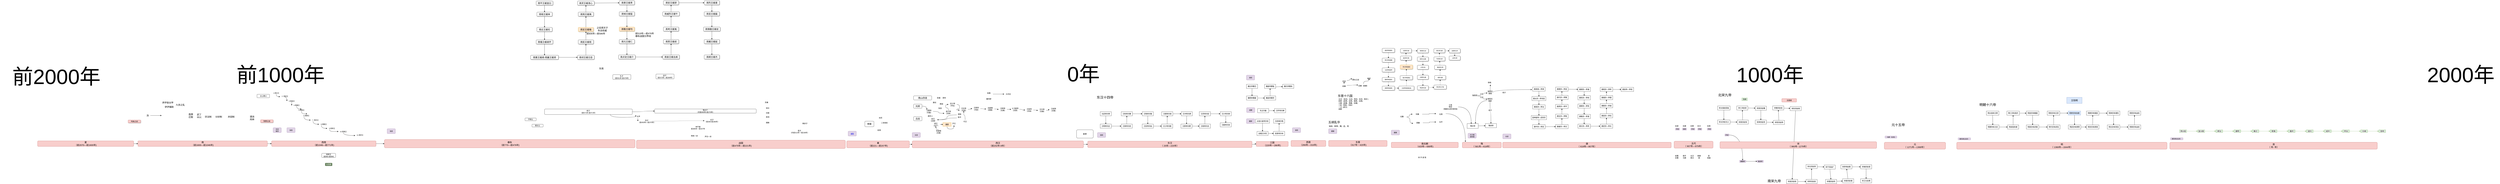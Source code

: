 <mxfile version="10.8.2" type="github"><diagram id="B4h1iAgGutounkVAhYRp" name="history"><mxGraphModel dx="5090" dy="1790" grid="1" gridSize="10" guides="1" tooltips="1" connect="1" arrows="1" fold="1" page="1" pageScale="1" pageWidth="827" pageHeight="1169" math="0" shadow="0"><root><mxCell id="0"/><mxCell id="BBm1sS53cPZoSCzeiZzq-1" value="年代" style="" parent="0"/><mxCell id="BBm1sS53cPZoSCzeiZzq-2" value="前1000年" style="text;html=1;strokeColor=none;fillColor=none;align=center;verticalAlign=middle;whiteSpace=wrap;rounded=0;fontSize=150;" parent="BBm1sS53cPZoSCzeiZzq-1" vertex="1"><mxGeometry x="-1980" y="33.5" width="810" height="140" as="geometry"/></mxCell><mxCell id="BBm1sS53cPZoSCzeiZzq-4" value="1000年" style="text;html=1;strokeColor=none;fillColor=none;align=center;verticalAlign=middle;whiteSpace=wrap;rounded=0;fontSize=150;" parent="BBm1sS53cPZoSCzeiZzq-1" vertex="1"><mxGeometry x="8840" y="46.5" width="560" height="114" as="geometry"/></mxCell><mxCell id="BBm1sS53cPZoSCzeiZzq-6" value="前2000年" style="text;html=1;strokeColor=none;fillColor=none;align=center;verticalAlign=middle;whiteSpace=wrap;rounded=0;fontSize=150;" parent="BBm1sS53cPZoSCzeiZzq-1" vertex="1"><mxGeometry x="-3590" y="46.5" width="810" height="140" as="geometry"/></mxCell><mxCell id="7VUQlQrSEYM7tF7wroQr-1" value="隋&lt;br&gt;（&amp;nbsp;&lt;span&gt;581年—618年&lt;/span&gt;）&lt;br&gt;" style="rounded=1;whiteSpace=wrap;html=1;fontSize=16;fillColor=#f8cecc;strokeColor=#b85450;" parent="BBm1sS53cPZoSCzeiZzq-1" vertex="1"><mxGeometry x="6910" y="590" width="280" height="40" as="geometry"/></mxCell><mxCell id="7VUQlQrSEYM7tF7wroQr-2" style="edgeStyle=orthogonalEdgeStyle;rounded=0;orthogonalLoop=1;jettySize=auto;html=1;exitX=1;exitY=0.25;exitDx=0;exitDy=0;entryX=0.079;entryY=-0.069;entryDx=0;entryDy=0;entryPerimeter=0;fontSize=16;curved=1;" parent="BBm1sS53cPZoSCzeiZzq-1" source="zDtLxDJx-mtVt5FpkuiB-14" target="7VUQlQrSEYM7tF7wroQr-1" edge="1"><mxGeometry relative="1" as="geometry"/></mxCell><mxCell id="7VUQlQrSEYM7tF7wroQr-8" value="西晋&lt;br&gt;（&lt;span&gt;266年—316年)&lt;/span&gt;&lt;br&gt;" style="rounded=1;whiteSpace=wrap;html=1;fontSize=16;fillColor=#f8cecc;strokeColor=#b85450;" parent="BBm1sS53cPZoSCzeiZzq-1" vertex="1"><mxGeometry x="5680" y="577" width="250" height="43" as="geometry"/></mxCell><mxCell id="7VUQlQrSEYM7tF7wroQr-10" value="&lt;span style=&quot;font-size: 21px;&quot;&gt;东晋十六国&lt;/span&gt;" style="text;html=1;strokeColor=none;fillColor=none;align=center;verticalAlign=middle;whiteSpace=wrap;rounded=0;fontSize=21;" parent="BBm1sS53cPZoSCzeiZzq-1" vertex="1"><mxGeometry x="6009" y="244.5" width="120" height="20" as="geometry"/></mxCell><mxCell id="zd5HpNO3gBWObnxmA2Tq-62" style="edgeStyle=orthogonalEdgeStyle;curved=1;rounded=0;orthogonalLoop=1;jettySize=auto;html=1;exitX=0.5;exitY=1;exitDx=0;exitDy=0;entryX=0.5;entryY=0;entryDx=0;entryDy=0;" parent="BBm1sS53cPZoSCzeiZzq-1" source="9OOkJJ60_f5lkiLz93e9-11" target="zd5HpNO3gBWObnxmA2Tq-56" edge="1"><mxGeometry relative="1" as="geometry"/></mxCell><mxCell id="zd5HpNO3gBWObnxmA2Tq-63" style="edgeStyle=orthogonalEdgeStyle;curved=1;rounded=0;orthogonalLoop=1;jettySize=auto;html=1;exitX=0;exitY=0.75;exitDx=0;exitDy=0;entryX=0.75;entryY=0;entryDx=0;entryDy=0;" parent="BBm1sS53cPZoSCzeiZzq-1" source="9OOkJJ60_f5lkiLz93e9-11" target="zd5HpNO3gBWObnxmA2Tq-55" edge="1"><mxGeometry relative="1" as="geometry"/></mxCell><mxCell id="9OOkJJ60_f5lkiLz93e9-11" value="独孤氏&lt;br&gt;妹妹&lt;br&gt;" style="text;html=1;strokeColor=none;fillColor=none;align=center;verticalAlign=middle;whiteSpace=wrap;rounded=0;" parent="BBm1sS53cPZoSCzeiZzq-1" vertex="1"><mxGeometry x="7089" y="274" width="40" height="20" as="geometry"/></mxCell><mxCell id="9OOkJJ60_f5lkiLz93e9-24" style="edgeStyle=orthogonalEdgeStyle;curved=1;rounded=0;orthogonalLoop=1;jettySize=auto;html=1;exitX=1;exitY=0.5;exitDx=0;exitDy=0;" parent="BBm1sS53cPZoSCzeiZzq-1" source="9OOkJJ60_f5lkiLz93e9-9" edge="1"><mxGeometry relative="1" as="geometry"><mxPoint x="7410" y="210" as="targetPoint"/><Array as="points"><mxPoint x="7130" y="210"/></Array></mxGeometry></mxCell><mxCell id="zd5HpNO3gBWObnxmA2Tq-64" style="edgeStyle=orthogonalEdgeStyle;curved=1;rounded=0;orthogonalLoop=1;jettySize=auto;html=1;exitX=0.5;exitY=0;exitDx=0;exitDy=0;entryX=0.407;entryY=1.131;entryDx=0;entryDy=0;entryPerimeter=0;" parent="BBm1sS53cPZoSCzeiZzq-1" source="9OOkJJ60_f5lkiLz93e9-9" target="9OOkJJ60_f5lkiLz93e9-38" edge="1"><mxGeometry relative="1" as="geometry"/></mxCell><mxCell id="9OOkJJ60_f5lkiLz93e9-9" value="独孤氏姐姐" style="text;html=1;strokeColor=none;fillColor=none;align=center;verticalAlign=middle;whiteSpace=wrap;rounded=0;" parent="BBm1sS53cPZoSCzeiZzq-1" vertex="1"><mxGeometry x="7090" y="220" width="40" height="20" as="geometry"/></mxCell><mxCell id="9OOkJJ60_f5lkiLz93e9-25" value="母子" style="text;html=1;align=center;verticalAlign=middle;whiteSpace=wrap;rounded=0;labelBackgroundColor=#ffffff;" parent="BBm1sS53cPZoSCzeiZzq-1" vertex="1"><mxGeometry x="7190" y="222" width="40" height="20" as="geometry"/></mxCell><mxCell id="9OOkJJ60_f5lkiLz93e9-31" value="母子" style="text;html=1;align=center;verticalAlign=middle;whiteSpace=wrap;rounded=0;labelBackgroundColor=#ffffff;" parent="BBm1sS53cPZoSCzeiZzq-1" vertex="1"><mxGeometry x="7090" y="350" width="40" height="20" as="geometry"/></mxCell><mxCell id="9OOkJJ60_f5lkiLz93e9-38" value="李昞" style="text;html=1;" parent="BBm1sS53cPZoSCzeiZzq-1" vertex="1"><mxGeometry x="7091" y="146" width="50" height="25" as="geometry"/></mxCell><mxCell id="9OOkJJ60_f5lkiLz93e9-40" style="edgeStyle=orthogonalEdgeStyle;curved=1;rounded=0;orthogonalLoop=1;jettySize=auto;html=1;entryX=0.369;entryY=0.057;entryDx=0;entryDy=0;entryPerimeter=0;" parent="BBm1sS53cPZoSCzeiZzq-1" source="9OOkJJ60_f5lkiLz93e9-39" target="zd5HpNO3gBWObnxmA2Tq-55" edge="1"><mxGeometry relative="1" as="geometry"><mxPoint x="7009" y="375" as="targetPoint"/></mxGeometry></mxCell><mxCell id="9OOkJJ60_f5lkiLz93e9-39" value="父亲&lt;br&gt;杨忠&lt;br&gt;&lt;font style=&quot;font-size: 11px&quot;&gt;西魏和北周军事贵族&lt;/font&gt;" style="text;html=1;strokeColor=none;fillColor=none;align=center;verticalAlign=middle;whiteSpace=wrap;rounded=0;labelBackgroundColor=#ffffff;" parent="BBm1sS53cPZoSCzeiZzq-1" vertex="1"><mxGeometry x="6770" y="310" width="110" height="50" as="geometry"/></mxCell><mxCell id="9OOkJJ60_f5lkiLz93e9-41" style="edgeStyle=orthogonalEdgeStyle;curved=1;rounded=0;orthogonalLoop=1;jettySize=auto;html=1;exitX=1;exitY=0.5;exitDx=0;exitDy=0;" parent="BBm1sS53cPZoSCzeiZzq-1" source="zDtLxDJx-mtVt5FpkuiB-10" target="zDtLxDJx-mtVt5FpkuiB-11" edge="1"><mxGeometry relative="1" as="geometry"/></mxCell><mxCell id="9OOkJJ60_f5lkiLz93e9-42" style="edgeStyle=orthogonalEdgeStyle;curved=1;rounded=0;orthogonalLoop=1;jettySize=auto;html=1;exitX=1;exitY=0.75;exitDx=0;exitDy=0;entryX=0;entryY=0.75;entryDx=0;entryDy=0;" parent="BBm1sS53cPZoSCzeiZzq-1" source="zDtLxDJx-mtVt5FpkuiB-10" target="zDtLxDJx-mtVt5FpkuiB-12" edge="1"><mxGeometry relative="1" as="geometry"/></mxCell><mxCell id="9OOkJJ60_f5lkiLz93e9-44" value="五凉 （前凉、北凉、西凉、后凉、南凉&amp;nbsp;)&lt;br&gt;四燕&amp;nbsp; &amp;nbsp;(前燕、后燕、南燕、北燕)&lt;br&gt;三秦&amp;nbsp; &amp;nbsp;(前秦、西秦、后秦)&lt;br&gt;二赵（前赵、后赵）&lt;br&gt;一汉&amp;nbsp; (成汉)&lt;br&gt;胡夏" style="text;html=1;" parent="BBm1sS53cPZoSCzeiZzq-1" vertex="1"><mxGeometry x="6019" y="264.5" width="210" height="130" as="geometry"/></mxCell><mxCell id="9OOkJJ60_f5lkiLz93e9-45" value="五胡乱华" style="text;html=1;strokeColor=none;fillColor=none;align=center;verticalAlign=middle;whiteSpace=wrap;rounded=0;labelBackgroundColor=#ffffff;fontSize=21;" parent="BBm1sS53cPZoSCzeiZzq-1" vertex="1"><mxGeometry x="5940" y="430" width="100" height="30" as="geometry"/></mxCell><mxCell id="9OOkJJ60_f5lkiLz93e9-47" value="匈奴、鲜卑、羯、氐、羌" style="text;html=1;fontSize=13;" parent="BBm1sS53cPZoSCzeiZzq-1" vertex="1"><mxGeometry x="5950" y="460" width="170" height="30" as="geometry"/></mxCell><mxCell id="9OOkJJ60_f5lkiLz93e9-48" value="新莽" style="rounded=1;whiteSpace=wrap;html=1;labelBackgroundColor=#ffffff;fontSize=13;" parent="BBm1sS53cPZoSCzeiZzq-1" vertex="1"><mxGeometry x="4140" y="500" width="120" height="60" as="geometry"/></mxCell><mxCell id="9OOkJJ60_f5lkiLz93e9-51" value="" style="edgeStyle=orthogonalEdgeStyle;curved=1;rounded=0;orthogonalLoop=1;jettySize=auto;html=1;fontSize=13;fillColor=#d5e8d4;strokeColor=#82b366;" parent="BBm1sS53cPZoSCzeiZzq-1" source="9OOkJJ60_f5lkiLz93e9-49" target="9OOkJJ60_f5lkiLz93e9-50" edge="1"><mxGeometry relative="1" as="geometry"/></mxCell><mxCell id="9OOkJJ60_f5lkiLz93e9-49" value="清太祖" style="text;html=1;align=center;verticalAlign=middle;whiteSpace=wrap;rounded=0;labelBackgroundColor=#ffffff;fontSize=13;fillColor=#d5e8d4;strokeColor=#82b366;" parent="BBm1sS53cPZoSCzeiZzq-1" vertex="1"><mxGeometry x="12060" y="500" width="50" height="20" as="geometry"/></mxCell><mxCell id="9OOkJJ60_f5lkiLz93e9-53" value="" style="edgeStyle=orthogonalEdgeStyle;curved=1;rounded=0;orthogonalLoop=1;jettySize=auto;html=1;fontSize=13;fillColor=#d5e8d4;strokeColor=#82b366;" parent="BBm1sS53cPZoSCzeiZzq-1" source="9OOkJJ60_f5lkiLz93e9-50" target="9OOkJJ60_f5lkiLz93e9-52" edge="1"><mxGeometry relative="1" as="geometry"/></mxCell><mxCell id="9OOkJJ60_f5lkiLz93e9-50" value="皇太极" style="text;html=1;align=center;verticalAlign=middle;whiteSpace=wrap;rounded=0;labelBackgroundColor=#ffffff;fontSize=13;fillColor=#d5e8d4;strokeColor=#82b366;" parent="BBm1sS53cPZoSCzeiZzq-1" vertex="1"><mxGeometry x="12190" y="500" width="50" height="20" as="geometry"/></mxCell><mxCell id="9OOkJJ60_f5lkiLz93e9-55" value="" style="edgeStyle=orthogonalEdgeStyle;curved=1;rounded=0;orthogonalLoop=1;jettySize=auto;html=1;fontSize=13;fillColor=#d5e8d4;strokeColor=#82b366;" parent="BBm1sS53cPZoSCzeiZzq-1" source="9OOkJJ60_f5lkiLz93e9-52" target="9OOkJJ60_f5lkiLz93e9-54" edge="1"><mxGeometry relative="1" as="geometry"/></mxCell><mxCell id="9OOkJJ60_f5lkiLz93e9-52" value="顺治" style="text;html=1;align=center;verticalAlign=middle;whiteSpace=wrap;rounded=0;labelBackgroundColor=#ffffff;fontSize=13;fillColor=#d5e8d4;strokeColor=#82b366;" parent="BBm1sS53cPZoSCzeiZzq-1" vertex="1"><mxGeometry x="12320" y="500" width="50" height="20" as="geometry"/></mxCell><mxCell id="9OOkJJ60_f5lkiLz93e9-57" value="" style="edgeStyle=orthogonalEdgeStyle;curved=1;rounded=0;orthogonalLoop=1;jettySize=auto;html=1;fontSize=13;fillColor=#d5e8d4;strokeColor=#82b366;" parent="BBm1sS53cPZoSCzeiZzq-1" source="9OOkJJ60_f5lkiLz93e9-54" target="9OOkJJ60_f5lkiLz93e9-56" edge="1"><mxGeometry relative="1" as="geometry"/></mxCell><mxCell id="9OOkJJ60_f5lkiLz93e9-54" value="康熙" style="text;html=1;align=center;verticalAlign=middle;whiteSpace=wrap;rounded=0;labelBackgroundColor=#ffffff;fontSize=13;fillColor=#d5e8d4;strokeColor=#82b366;" parent="BBm1sS53cPZoSCzeiZzq-1" vertex="1"><mxGeometry x="12450" y="500" width="50" height="20" as="geometry"/></mxCell><mxCell id="9OOkJJ60_f5lkiLz93e9-59" value="" style="edgeStyle=orthogonalEdgeStyle;curved=1;rounded=0;orthogonalLoop=1;jettySize=auto;html=1;fontSize=13;fillColor=#d5e8d4;strokeColor=#82b366;" parent="BBm1sS53cPZoSCzeiZzq-1" source="9OOkJJ60_f5lkiLz93e9-56" target="9OOkJJ60_f5lkiLz93e9-58" edge="1"><mxGeometry relative="1" as="geometry"/></mxCell><mxCell id="9OOkJJ60_f5lkiLz93e9-56" value="雍正" style="text;html=1;align=center;verticalAlign=middle;whiteSpace=wrap;rounded=0;labelBackgroundColor=#ffffff;fontSize=13;fillColor=#d5e8d4;strokeColor=#82b366;" parent="BBm1sS53cPZoSCzeiZzq-1" vertex="1"><mxGeometry x="12580" y="500" width="50" height="20" as="geometry"/></mxCell><mxCell id="9OOkJJ60_f5lkiLz93e9-61" value="" style="edgeStyle=orthogonalEdgeStyle;curved=1;rounded=0;orthogonalLoop=1;jettySize=auto;html=1;fontSize=13;fillColor=#d5e8d4;strokeColor=#82b366;" parent="BBm1sS53cPZoSCzeiZzq-1" source="9OOkJJ60_f5lkiLz93e9-58" target="9OOkJJ60_f5lkiLz93e9-60" edge="1"><mxGeometry relative="1" as="geometry"/></mxCell><mxCell id="9OOkJJ60_f5lkiLz93e9-58" value="乾隆" style="text;html=1;align=center;verticalAlign=middle;whiteSpace=wrap;rounded=0;labelBackgroundColor=#ffffff;fontSize=13;fillColor=#d5e8d4;strokeColor=#82b366;" parent="BBm1sS53cPZoSCzeiZzq-1" vertex="1"><mxGeometry x="12710" y="500" width="50" height="20" as="geometry"/></mxCell><mxCell id="9OOkJJ60_f5lkiLz93e9-63" value="" style="edgeStyle=orthogonalEdgeStyle;curved=1;rounded=0;orthogonalLoop=1;jettySize=auto;html=1;fontSize=13;fillColor=#d5e8d4;strokeColor=#82b366;" parent="BBm1sS53cPZoSCzeiZzq-1" source="9OOkJJ60_f5lkiLz93e9-60" target="9OOkJJ60_f5lkiLz93e9-62" edge="1"><mxGeometry relative="1" as="geometry"/></mxCell><mxCell id="9OOkJJ60_f5lkiLz93e9-60" value="嘉庆" style="text;html=1;align=center;verticalAlign=middle;whiteSpace=wrap;rounded=0;labelBackgroundColor=#ffffff;fontSize=13;fillColor=#d5e8d4;strokeColor=#82b366;" parent="BBm1sS53cPZoSCzeiZzq-1" vertex="1"><mxGeometry x="12840" y="500" width="50" height="20" as="geometry"/></mxCell><mxCell id="9OOkJJ60_f5lkiLz93e9-65" value="" style="edgeStyle=orthogonalEdgeStyle;curved=1;rounded=0;orthogonalLoop=1;jettySize=auto;html=1;fontSize=13;fillColor=#d5e8d4;strokeColor=#82b366;" parent="BBm1sS53cPZoSCzeiZzq-1" source="9OOkJJ60_f5lkiLz93e9-62" target="9OOkJJ60_f5lkiLz93e9-64" edge="1"><mxGeometry relative="1" as="geometry"/></mxCell><mxCell id="9OOkJJ60_f5lkiLz93e9-62" value="道光" style="text;html=1;align=center;verticalAlign=middle;whiteSpace=wrap;rounded=0;labelBackgroundColor=#ffffff;fontSize=13;fillColor=#d5e8d4;strokeColor=#82b366;" parent="BBm1sS53cPZoSCzeiZzq-1" vertex="1"><mxGeometry x="12970" y="500" width="50" height="20" as="geometry"/></mxCell><mxCell id="9OOkJJ60_f5lkiLz93e9-67" value="" style="edgeStyle=orthogonalEdgeStyle;curved=1;rounded=0;orthogonalLoop=1;jettySize=auto;html=1;fontSize=13;fillColor=#d5e8d4;strokeColor=#82b366;" parent="BBm1sS53cPZoSCzeiZzq-1" source="9OOkJJ60_f5lkiLz93e9-64" target="9OOkJJ60_f5lkiLz93e9-66" edge="1"><mxGeometry relative="1" as="geometry"/></mxCell><mxCell id="9OOkJJ60_f5lkiLz93e9-64" value="咸丰" style="text;html=1;align=center;verticalAlign=middle;whiteSpace=wrap;rounded=0;labelBackgroundColor=#ffffff;fontSize=13;fillColor=#d5e8d4;strokeColor=#82b366;" parent="BBm1sS53cPZoSCzeiZzq-1" vertex="1"><mxGeometry x="13100" y="500" width="50" height="20" as="geometry"/></mxCell><mxCell id="9OOkJJ60_f5lkiLz93e9-69" value="" style="edgeStyle=orthogonalEdgeStyle;curved=1;rounded=0;orthogonalLoop=1;jettySize=auto;html=1;fontSize=13;fillColor=#d5e8d4;strokeColor=#82b366;" parent="BBm1sS53cPZoSCzeiZzq-1" source="9OOkJJ60_f5lkiLz93e9-66" target="9OOkJJ60_f5lkiLz93e9-68" edge="1"><mxGeometry relative="1" as="geometry"/></mxCell><mxCell id="9OOkJJ60_f5lkiLz93e9-66" value="同治" style="text;html=1;align=center;verticalAlign=middle;whiteSpace=wrap;rounded=0;labelBackgroundColor=#ffffff;fontSize=13;fillColor=#d5e8d4;strokeColor=#82b366;" parent="BBm1sS53cPZoSCzeiZzq-1" vertex="1"><mxGeometry x="13230" y="500" width="50" height="20" as="geometry"/></mxCell><mxCell id="9OOkJJ60_f5lkiLz93e9-71" value="" style="edgeStyle=orthogonalEdgeStyle;curved=1;rounded=0;orthogonalLoop=1;jettySize=auto;html=1;fontSize=13;fillColor=#d5e8d4;strokeColor=#82b366;" parent="BBm1sS53cPZoSCzeiZzq-1" source="9OOkJJ60_f5lkiLz93e9-68" target="9OOkJJ60_f5lkiLz93e9-70" edge="1"><mxGeometry relative="1" as="geometry"/></mxCell><mxCell id="9OOkJJ60_f5lkiLz93e9-68" value="光绪" style="text;html=1;align=center;verticalAlign=middle;whiteSpace=wrap;rounded=0;labelBackgroundColor=#ffffff;fontSize=13;fillColor=#d5e8d4;strokeColor=#82b366;" parent="BBm1sS53cPZoSCzeiZzq-1" vertex="1"><mxGeometry x="13360" y="500" width="50" height="20" as="geometry"/></mxCell><mxCell id="9OOkJJ60_f5lkiLz93e9-70" value="宣统" style="text;html=1;align=center;verticalAlign=middle;whiteSpace=wrap;rounded=0;labelBackgroundColor=#ffffff;fontSize=13;fillColor=#d5e8d4;strokeColor=#82b366;" parent="BBm1sS53cPZoSCzeiZzq-1" vertex="1"><mxGeometry x="13490" y="500" width="50" height="20" as="geometry"/></mxCell><mxCell id="9OOkJJ60_f5lkiLz93e9-74" value="元十五帝&lt;br&gt;" style="text;html=1;strokeColor=none;fillColor=none;align=center;verticalAlign=middle;whiteSpace=wrap;rounded=0;labelBackgroundColor=#ffffff;fontSize=24;" parent="BBm1sS53cPZoSCzeiZzq-1" vertex="1"><mxGeometry x="9960" y="430" width="160" height="70" as="geometry"/></mxCell><mxCell id="9OOkJJ60_f5lkiLz93e9-75" value="东汉十四帝" style="text;html=1;strokeColor=none;fillColor=none;align=center;verticalAlign=middle;whiteSpace=wrap;rounded=0;labelBackgroundColor=#ffffff;fontSize=24;" parent="BBm1sS53cPZoSCzeiZzq-1" vertex="1"><mxGeometry x="4260" y="244.5" width="170" height="45" as="geometry"/></mxCell><mxCell id="mkLbTUoJTqNUCXqjL3VC-3" value="" style="edgeStyle=orthogonalEdgeStyle;rounded=0;orthogonalLoop=1;jettySize=auto;html=1;fontSize=11;curved=1;entryX=0;entryY=0.75;entryDx=0;entryDy=0;" parent="BBm1sS53cPZoSCzeiZzq-1" source="mkLbTUoJTqNUCXqjL3VC-1" target="mkLbTUoJTqNUCXqjL3VC-2" edge="1"><mxGeometry relative="1" as="geometry"><mxPoint x="-1590" y="262" as="targetPoint"/><Array as="points"><mxPoint x="-1607" y="261"/></Array></mxGeometry></mxCell><mxCell id="mkLbTUoJTqNUCXqjL3VC-1" value="1.周文王&lt;br style=&quot;font-size: 11px;&quot;&gt;" style="text;html=1;strokeColor=none;fillColor=none;align=center;verticalAlign=middle;whiteSpace=wrap;rounded=0;fontSize=11;" parent="BBm1sS53cPZoSCzeiZzq-1" vertex="1"><mxGeometry x="-1634.5" y="227.5" width="55" height="15" as="geometry"/></mxCell><mxCell id="mkLbTUoJTqNUCXqjL3VC-26" style="edgeStyle=orthogonalEdgeStyle;curved=1;rounded=0;orthogonalLoop=1;jettySize=auto;html=1;exitX=0.5;exitY=1;exitDx=0;exitDy=0;entryX=0;entryY=0.5;entryDx=0;entryDy=0;fontSize=11;" parent="BBm1sS53cPZoSCzeiZzq-1" source="mkLbTUoJTqNUCXqjL3VC-2" target="mkLbTUoJTqNUCXqjL3VC-4" edge="1"><mxGeometry relative="1" as="geometry"/></mxCell><mxCell id="mkLbTUoJTqNUCXqjL3VC-2" value="2. 周武王&lt;br style=&quot;font-size: 11px;&quot;&gt;" style="text;html=1;strokeColor=none;fillColor=none;align=center;verticalAlign=middle;whiteSpace=wrap;rounded=0;fontSize=11;" parent="BBm1sS53cPZoSCzeiZzq-1" vertex="1"><mxGeometry x="-1579.5" y="250" width="70" height="15" as="geometry"/></mxCell><mxCell id="mkLbTUoJTqNUCXqjL3VC-27" style="edgeStyle=orthogonalEdgeStyle;curved=1;rounded=0;orthogonalLoop=1;jettySize=auto;html=1;exitX=0.5;exitY=1;exitDx=0;exitDy=0;entryX=-0.013;entryY=0.644;entryDx=0;entryDy=0;entryPerimeter=0;fontSize=11;" parent="BBm1sS53cPZoSCzeiZzq-1" source="mkLbTUoJTqNUCXqjL3VC-4" target="mkLbTUoJTqNUCXqjL3VC-6" edge="1"><mxGeometry relative="1" as="geometry"/></mxCell><mxCell id="mkLbTUoJTqNUCXqjL3VC-4" value="3.周成王&lt;br style=&quot;font-size: 11px;&quot;&gt;" style="text;html=1;strokeColor=none;fillColor=none;align=center;verticalAlign=middle;whiteSpace=wrap;rounded=0;fontSize=11;" parent="BBm1sS53cPZoSCzeiZzq-1" vertex="1"><mxGeometry x="-1530" y="285" width="70" height="15" as="geometry"/></mxCell><mxCell id="mkLbTUoJTqNUCXqjL3VC-9" value="" style="edgeStyle=orthogonalEdgeStyle;rounded=0;orthogonalLoop=1;jettySize=auto;html=1;fontSize=11;curved=1;" parent="BBm1sS53cPZoSCzeiZzq-1" source="mkLbTUoJTqNUCXqjL3VC-6" target="mkLbTUoJTqNUCXqjL3VC-8" edge="1"><mxGeometry relative="1" as="geometry"/></mxCell><mxCell id="mkLbTUoJTqNUCXqjL3VC-6" value="4.周康王&lt;br style=&quot;font-size: 11px;&quot;&gt;" style="text;html=1;strokeColor=none;fillColor=none;align=center;verticalAlign=middle;whiteSpace=wrap;rounded=0;fontSize=11;" parent="BBm1sS53cPZoSCzeiZzq-1" vertex="1"><mxGeometry x="-1495" y="315" width="70" height="15" as="geometry"/></mxCell><mxCell id="mkLbTUoJTqNUCXqjL3VC-11" value="" style="edgeStyle=orthogonalEdgeStyle;rounded=0;orthogonalLoop=1;jettySize=auto;html=1;fontSize=11;curved=1;" parent="BBm1sS53cPZoSCzeiZzq-1" source="mkLbTUoJTqNUCXqjL3VC-8" target="mkLbTUoJTqNUCXqjL3VC-10" edge="1"><mxGeometry relative="1" as="geometry"/></mxCell><mxCell id="mkLbTUoJTqNUCXqjL3VC-8" value="5.周昭王&lt;br style=&quot;font-size: 11px&quot;&gt;" style="text;html=1;strokeColor=none;fillColor=none;align=center;verticalAlign=middle;whiteSpace=wrap;rounded=0;fontSize=11;" parent="BBm1sS53cPZoSCzeiZzq-1" vertex="1"><mxGeometry x="-1460" y="350" width="70" height="15" as="geometry"/></mxCell><mxCell id="mkLbTUoJTqNUCXqjL3VC-28" style="edgeStyle=orthogonalEdgeStyle;curved=1;rounded=0;orthogonalLoop=1;jettySize=auto;html=1;exitX=0.25;exitY=1;exitDx=0;exitDy=0;entryX=0;entryY=0.5;entryDx=0;entryDy=0;fontSize=11;" parent="BBm1sS53cPZoSCzeiZzq-1" source="mkLbTUoJTqNUCXqjL3VC-10" target="mkLbTUoJTqNUCXqjL3VC-12" edge="1"><mxGeometry relative="1" as="geometry"/></mxCell><mxCell id="mkLbTUoJTqNUCXqjL3VC-10" value="6.周穆王&lt;br style=&quot;font-size: 11px&quot;&gt;" style="text;html=1;strokeColor=none;fillColor=none;align=center;verticalAlign=middle;whiteSpace=wrap;rounded=0;fontSize=11;" parent="BBm1sS53cPZoSCzeiZzq-1" vertex="1"><mxGeometry x="-1425" y="390" width="70" height="15" as="geometry"/></mxCell><mxCell id="mkLbTUoJTqNUCXqjL3VC-29" style="edgeStyle=orthogonalEdgeStyle;curved=1;rounded=0;orthogonalLoop=1;jettySize=auto;html=1;exitX=0.25;exitY=1;exitDx=0;exitDy=0;entryX=0;entryY=0.5;entryDx=0;entryDy=0;fontSize=11;" parent="BBm1sS53cPZoSCzeiZzq-1" source="mkLbTUoJTqNUCXqjL3VC-12" target="mkLbTUoJTqNUCXqjL3VC-15" edge="1"><mxGeometry relative="1" as="geometry"/></mxCell><mxCell id="mkLbTUoJTqNUCXqjL3VC-12" value="7. 周共王&lt;br style=&quot;font-size: 11px&quot;&gt;" style="text;html=1;strokeColor=none;fillColor=none;align=center;verticalAlign=middle;whiteSpace=wrap;rounded=0;fontSize=11;" parent="BBm1sS53cPZoSCzeiZzq-1" vertex="1"><mxGeometry x="-1360" y="422.5" width="70" height="15" as="geometry"/></mxCell><mxCell id="mkLbTUoJTqNUCXqjL3VC-30" style="edgeStyle=orthogonalEdgeStyle;curved=1;rounded=0;orthogonalLoop=1;jettySize=auto;html=1;exitX=0.25;exitY=1;exitDx=0;exitDy=0;entryX=0;entryY=0.5;entryDx=0;entryDy=0;fontSize=11;" parent="BBm1sS53cPZoSCzeiZzq-1" source="mkLbTUoJTqNUCXqjL3VC-15" target="mkLbTUoJTqNUCXqjL3VC-18" edge="1"><mxGeometry relative="1" as="geometry"/></mxCell><mxCell id="mkLbTUoJTqNUCXqjL3VC-15" value="8.周懿王&lt;br style=&quot;font-size: 11px&quot;&gt;" style="text;html=1;strokeColor=none;fillColor=none;align=center;verticalAlign=middle;whiteSpace=wrap;rounded=0;fontSize=11;" parent="BBm1sS53cPZoSCzeiZzq-1" vertex="1"><mxGeometry x="-1300" y="452.5" width="70" height="15" as="geometry"/></mxCell><mxCell id="mkLbTUoJTqNUCXqjL3VC-33" style="edgeStyle=orthogonalEdgeStyle;curved=1;rounded=0;orthogonalLoop=1;jettySize=auto;html=1;exitX=0.25;exitY=1;exitDx=0;exitDy=0;entryX=0;entryY=0.5;entryDx=0;entryDy=0;fontSize=11;" parent="BBm1sS53cPZoSCzeiZzq-1" source="mkLbTUoJTqNUCXqjL3VC-18" target="mkLbTUoJTqNUCXqjL3VC-22" edge="1"><mxGeometry relative="1" as="geometry"><Array as="points"><mxPoint x="-1223" y="512"/><mxPoint x="-1180" y="512"/></Array></mxGeometry></mxCell><mxCell id="mkLbTUoJTqNUCXqjL3VC-18" value="9.周孝王&lt;br style=&quot;font-size: 11px&quot;&gt;" style="text;html=1;strokeColor=none;fillColor=none;align=center;verticalAlign=middle;whiteSpace=wrap;rounded=0;fontSize=11;" parent="BBm1sS53cPZoSCzeiZzq-1" vertex="1"><mxGeometry x="-1241" y="482.5" width="70" height="15" as="geometry"/></mxCell><mxCell id="mkLbTUoJTqNUCXqjL3VC-32" style="edgeStyle=orthogonalEdgeStyle;curved=1;rounded=0;orthogonalLoop=1;jettySize=auto;html=1;exitX=0.5;exitY=1;exitDx=0;exitDy=0;entryX=0;entryY=0.75;entryDx=0;entryDy=0;fontSize=11;" parent="BBm1sS53cPZoSCzeiZzq-1" source="mkLbTUoJTqNUCXqjL3VC-22" target="mkLbTUoJTqNUCXqjL3VC-24" edge="1"><mxGeometry relative="1" as="geometry"/></mxCell><mxCell id="mkLbTUoJTqNUCXqjL3VC-22" value="10.周夷王&lt;br style=&quot;font-size: 11px&quot;&gt;" style="text;html=1;strokeColor=none;fillColor=none;align=center;verticalAlign=middle;whiteSpace=wrap;rounded=0;fontSize=11;" parent="BBm1sS53cPZoSCzeiZzq-1" vertex="1"><mxGeometry x="-1160" y="505" width="70" height="15" as="geometry"/></mxCell><mxCell id="mkLbTUoJTqNUCXqjL3VC-24" value="11.周厉王&lt;br style=&quot;font-size: 11px&quot;&gt;" style="text;html=1;strokeColor=none;fillColor=none;align=center;verticalAlign=middle;whiteSpace=wrap;rounded=0;fontSize=11;" parent="BBm1sS53cPZoSCzeiZzq-1" vertex="1"><mxGeometry x="-1040" y="530" width="70" height="15" as="geometry"/></mxCell><mxCell id="mkLbTUoJTqNUCXqjL3VC-34" value="丰京&lt;br&gt;镐京&lt;br&gt;" style="rounded=1;whiteSpace=wrap;html=1;fontSize=11;fillColor=#e1d5e7;strokeColor=#9673a6;" parent="BBm1sS53cPZoSCzeiZzq-1" vertex="1"><mxGeometry x="-1629" y="485" width="59" height="35" as="geometry"/></mxCell><mxCell id="mkLbTUoJTqNUCXqjL3VC-35" value="洛邑&lt;br&gt;" style="rounded=1;whiteSpace=wrap;html=1;fontSize=11;fillColor=#e1d5e7;strokeColor=#9673a6;" parent="BBm1sS53cPZoSCzeiZzq-1" vertex="1"><mxGeometry x="-1530" y="485" width="59" height="35" as="geometry"/></mxCell><mxCell id="mkLbTUoJTqNUCXqjL3VC-36" value="洛邑&lt;br&gt;" style="rounded=1;whiteSpace=wrap;html=1;fontSize=11;fillColor=#e1d5e7;strokeColor=#9673a6;" parent="BBm1sS53cPZoSCzeiZzq-1" vertex="1"><mxGeometry x="-810" y="492.5" width="59" height="35" as="geometry"/></mxCell><mxCell id="mkLbTUoJTqNUCXqjL3VC-37" value="&lt;a href=&quot;http://www.baidu.com/link?url=76q2UDPfSxzPTE1Mu0Wg75S7NPzDqXegIcsCEhIgDwE2rgqp0p_rTrg9P3lgl5f5bU5ZxPcVjd9F250gaG32z8Ggh8OfIpqLy_AelFm7E1m&quot; target=&quot;_blank&quot;&gt;咸阳&lt;/a&gt;&lt;br&gt;" style="rounded=1;whiteSpace=wrap;html=1;fontSize=11;fillColor=#e1d5e7;strokeColor=#9673a6;" parent="BBm1sS53cPZoSCzeiZzq-1" vertex="1"><mxGeometry x="2500" y="510" width="59" height="35" as="geometry"/></mxCell><mxCell id="mkLbTUoJTqNUCXqjL3VC-38" value="长安&lt;br&gt;" style="rounded=1;whiteSpace=wrap;html=1;fontSize=11;fillColor=#e1d5e7;strokeColor=#9673a6;" parent="BBm1sS53cPZoSCzeiZzq-1" vertex="1"><mxGeometry x="2960" y="520" width="59" height="35" as="geometry"/></mxCell><mxCell id="mkLbTUoJTqNUCXqjL3VC-39" value="洛阳&lt;br&gt;" style="rounded=1;whiteSpace=wrap;html=1;fontSize=11;fillColor=#e1d5e7;strokeColor=#9673a6;" parent="BBm1sS53cPZoSCzeiZzq-1" vertex="1"><mxGeometry x="4290" y="520" width="59" height="35" as="geometry"/></mxCell><mxCell id="mkLbTUoJTqNUCXqjL3VC-40" value="洛阳&lt;br&gt;" style="rounded=1;whiteSpace=wrap;html=1;fontSize=11;fillColor=#e1d5e7;strokeColor=#9673a6;" parent="BBm1sS53cPZoSCzeiZzq-1" vertex="1"><mxGeometry x="5360" y="106" width="59" height="35" as="geometry"/></mxCell><mxCell id="mkLbTUoJTqNUCXqjL3VC-41" value="成都&lt;br&gt;" style="rounded=1;whiteSpace=wrap;html=1;fontSize=11;fillColor=#e1d5e7;strokeColor=#9673a6;" parent="BBm1sS53cPZoSCzeiZzq-1" vertex="1"><mxGeometry x="5361" y="340.5" width="59" height="35" as="geometry"/></mxCell><mxCell id="mkLbTUoJTqNUCXqjL3VC-44" value="&lt;span&gt;建邺&lt;/span&gt;&lt;br&gt;" style="rounded=1;whiteSpace=wrap;html=1;fontSize=11;fillColor=#e1d5e7;strokeColor=#9673a6;" parent="BBm1sS53cPZoSCzeiZzq-1" vertex="1"><mxGeometry x="5360" y="420" width="59" height="35" as="geometry"/></mxCell><mxCell id="mkLbTUoJTqNUCXqjL3VC-45" value="洛阳&lt;br&gt;" style="rounded=1;whiteSpace=wrap;html=1;fontSize=11;fillColor=#e1d5e7;strokeColor=#9673a6;" parent="BBm1sS53cPZoSCzeiZzq-1" vertex="1"><mxGeometry x="5690" y="485" width="59" height="35" as="geometry"/></mxCell><mxCell id="mkLbTUoJTqNUCXqjL3VC-46" value="&lt;span&gt;建康&lt;/span&gt;&lt;br&gt;" style="rounded=1;whiteSpace=wrap;html=1;fontSize=11;fillColor=#e1d5e7;strokeColor=#9673a6;" parent="BBm1sS53cPZoSCzeiZzq-1" vertex="1"><mxGeometry x="5950" y="492.5" width="59" height="35" as="geometry"/></mxCell><mxCell id="mkLbTUoJTqNUCXqjL3VC-47" value="&lt;span&gt;建康&lt;/span&gt;&lt;br&gt;" style="rounded=1;whiteSpace=wrap;html=1;fontSize=11;fillColor=#e1d5e7;strokeColor=#9673a6;" parent="BBm1sS53cPZoSCzeiZzq-1" vertex="1"><mxGeometry x="6400" y="502.5" width="59" height="35" as="geometry"/></mxCell><mxCell id="mkLbTUoJTqNUCXqjL3VC-51" value="&lt;span&gt;大兴城&lt;br&gt;&lt;/span&gt;洛阳城&lt;br&gt;" style="rounded=1;whiteSpace=wrap;html=1;fontSize=11;fillColor=#e1d5e7;strokeColor=#9673a6;" parent="BBm1sS53cPZoSCzeiZzq-1" vertex="1"><mxGeometry x="6951" y="525" width="59" height="35" as="geometry"/></mxCell><mxCell id="mkLbTUoJTqNUCXqjL3VC-52" value="长安&lt;br&gt;" style="rounded=1;whiteSpace=wrap;html=1;fontSize=11;fillColor=#e1d5e7;strokeColor=#9673a6;" parent="BBm1sS53cPZoSCzeiZzq-1" vertex="1"><mxGeometry x="7200.5" y="530" width="59" height="35" as="geometry"/></mxCell><mxCell id="mkLbTUoJTqNUCXqjL3VC-53" value="开封&lt;br&gt;" style="rounded=1;whiteSpace=wrap;html=1;fontSize=11;fillColor=#e1d5e7;strokeColor=#9673a6;" parent="BBm1sS53cPZoSCzeiZzq-1" vertex="1"><mxGeometry x="8440" y="487.5" width="30" height="15" as="geometry"/></mxCell><mxCell id="mkLbTUoJTqNUCXqjL3VC-54" value="洛阳&lt;br&gt;" style="rounded=1;whiteSpace=wrap;html=1;fontSize=11;fillColor=#e1d5e7;strokeColor=#9673a6;" parent="BBm1sS53cPZoSCzeiZzq-1" vertex="1"><mxGeometry x="8490" y="487.5" width="30" height="15" as="geometry"/></mxCell><mxCell id="mkLbTUoJTqNUCXqjL3VC-55" value="开封&lt;br&gt;" style="rounded=1;whiteSpace=wrap;html=1;fontSize=11;fillColor=#e1d5e7;strokeColor=#9673a6;" parent="BBm1sS53cPZoSCzeiZzq-1" vertex="1"><mxGeometry x="8550" y="487.5" width="30" height="15" as="geometry"/></mxCell><mxCell id="mkLbTUoJTqNUCXqjL3VC-56" value="开封&lt;br&gt;" style="rounded=1;whiteSpace=wrap;html=1;fontSize=11;fillColor=#e1d5e7;strokeColor=#9673a6;" parent="BBm1sS53cPZoSCzeiZzq-1" vertex="1"><mxGeometry x="8600" y="487.5" width="30" height="15" as="geometry"/></mxCell><mxCell id="mkLbTUoJTqNUCXqjL3VC-57" value="开封&lt;br&gt;" style="rounded=1;whiteSpace=wrap;html=1;fontSize=11;fillColor=#e1d5e7;strokeColor=#9673a6;" parent="BBm1sS53cPZoSCzeiZzq-1" vertex="1"><mxGeometry x="8668.5" y="487.5" width="30" height="15" as="geometry"/></mxCell><mxCell id="mkLbTUoJTqNUCXqjL3VC-63" value="&lt;span&gt;大都（北京)&lt;/span&gt;&lt;br&gt;" style="rounded=1;whiteSpace=wrap;html=1;fontSize=11;fillColor=#e1d5e7;strokeColor=#9673a6;" parent="BBm1sS53cPZoSCzeiZzq-1" vertex="1"><mxGeometry x="9945" y="545" width="85" height="15" as="geometry"/></mxCell><mxCell id="mkLbTUoJTqNUCXqjL3VC-64" value="&lt;span&gt;顺天府(北京）&lt;/span&gt;&lt;br&gt;" style="rounded=1;whiteSpace=wrap;html=1;fontSize=11;fillColor=#e1d5e7;strokeColor=#9673a6;" parent="BBm1sS53cPZoSCzeiZzq-1" vertex="1"><mxGeometry x="10470" y="558" width="90" height="15" as="geometry"/></mxCell><mxCell id="mkLbTUoJTqNUCXqjL3VC-66" value="&lt;span&gt;顺天府(北京）&lt;/span&gt;&lt;br&gt;" style="rounded=1;whiteSpace=wrap;html=1;fontSize=11;fillColor=#e1d5e7;strokeColor=#9673a6;" parent="BBm1sS53cPZoSCzeiZzq-1" vertex="1"><mxGeometry x="11995" y="557.5" width="90" height="15" as="geometry"/></mxCell><mxCell id="q0YfwvbicKMwDBuohbKJ-3" value="" style="edgeStyle=orthogonalEdgeStyle;curved=1;rounded=0;orthogonalLoop=1;jettySize=auto;html=1;fontSize=28;" parent="BBm1sS53cPZoSCzeiZzq-1" source="q0YfwvbicKMwDBuohbKJ-1" target="q0YfwvbicKMwDBuohbKJ-2" edge="1"><mxGeometry relative="1" as="geometry"/></mxCell><mxCell id="q0YfwvbicKMwDBuohbKJ-5" value="" style="edgeStyle=orthogonalEdgeStyle;curved=1;rounded=0;orthogonalLoop=1;jettySize=auto;html=1;fontSize=28;" parent="BBm1sS53cPZoSCzeiZzq-1" source="q0YfwvbicKMwDBuohbKJ-1" target="q0YfwvbicKMwDBuohbKJ-4" edge="1"><mxGeometry relative="1" as="geometry"/></mxCell><mxCell id="q0YfwvbicKMwDBuohbKJ-1" value="&lt;font style=&quot;font-size: 12px&quot;&gt;前秦&lt;/font&gt;" style="text;html=1;strokeColor=none;fillColor=none;align=center;verticalAlign=middle;whiteSpace=wrap;rounded=0;fontSize=28;" parent="BBm1sS53cPZoSCzeiZzq-1" vertex="1"><mxGeometry x="6041" y="169.5" width="40" height="20" as="geometry"/></mxCell><mxCell id="q0YfwvbicKMwDBuohbKJ-7" value="" style="edgeStyle=orthogonalEdgeStyle;curved=1;rounded=0;orthogonalLoop=1;jettySize=auto;html=1;fontSize=28;" parent="BBm1sS53cPZoSCzeiZzq-1" source="q0YfwvbicKMwDBuohbKJ-4" target="q0YfwvbicKMwDBuohbKJ-6" edge="1"><mxGeometry relative="1" as="geometry"/></mxCell><mxCell id="q0YfwvbicKMwDBuohbKJ-4" value="&lt;font style=&quot;font-size: 12px&quot;&gt;苻坚&lt;/font&gt;" style="text;html=1;strokeColor=none;fillColor=none;align=center;verticalAlign=middle;whiteSpace=wrap;rounded=0;fontSize=28;" parent="BBm1sS53cPZoSCzeiZzq-1" vertex="1"><mxGeometry x="6041" y="134.5" width="40" height="20" as="geometry"/></mxCell><mxCell id="q0YfwvbicKMwDBuohbKJ-6" value="&lt;font style=&quot;font-size: 12px&quot;&gt;淝水之战&lt;/font&gt;" style="text;html=1;strokeColor=none;fillColor=none;align=center;verticalAlign=middle;whiteSpace=wrap;rounded=0;fontSize=28;" parent="BBm1sS53cPZoSCzeiZzq-1" vertex="1"><mxGeometry x="6119" y="118" width="50" height="30" as="geometry"/></mxCell><mxCell id="q0YfwvbicKMwDBuohbKJ-9" value="" style="edgeStyle=orthogonalEdgeStyle;curved=1;rounded=0;orthogonalLoop=1;jettySize=auto;html=1;fontSize=28;" parent="BBm1sS53cPZoSCzeiZzq-1" source="q0YfwvbicKMwDBuohbKJ-2" target="q0YfwvbicKMwDBuohbKJ-8" edge="1"><mxGeometry relative="1" as="geometry"/></mxCell><mxCell id="q0YfwvbicKMwDBuohbKJ-2" value="&lt;span style=&quot;font-size: 12px&quot;&gt;后秦（姚秦）&lt;/span&gt;" style="text;html=1;strokeColor=none;fillColor=none;align=center;verticalAlign=middle;whiteSpace=wrap;rounded=0;fontSize=28;" parent="BBm1sS53cPZoSCzeiZzq-1" vertex="1"><mxGeometry x="6161" y="169.5" width="78" height="15" as="geometry"/></mxCell><mxCell id="q0YfwvbicKMwDBuohbKJ-8" value="&lt;span style=&quot;font-size: 12px&quot;&gt;姚苌&lt;/span&gt;" style="text;html=1;strokeColor=none;fillColor=none;align=center;verticalAlign=middle;whiteSpace=wrap;rounded=0;fontSize=28;" parent="BBm1sS53cPZoSCzeiZzq-1" vertex="1"><mxGeometry x="6201" y="116" width="78" height="15" as="geometry"/></mxCell><mxCell id="YR14hARBbSJiE14njBP5-3" value="道武帝拓跋珪" style="whiteSpace=wrap;html=1;rounded=1;shadow=1;glass=0;comic=0;labelBackgroundColor=none;fontSize=9;fontColor=#000000;align=center;" parent="BBm1sS53cPZoSCzeiZzq-1" vertex="1"><mxGeometry x="6334.5" y="-87.5" width="90" height="30" as="geometry"/></mxCell><mxCell id="YR14hARBbSJiE14njBP5-4" value="明元帝拓跋嗣" style="whiteSpace=wrap;html=1;rounded=1;shadow=1;glass=0;comic=0;labelBackgroundColor=none;fontSize=9;fontColor=#000000;align=center;" parent="BBm1sS53cPZoSCzeiZzq-1" vertex="1"><mxGeometry x="6334.5" y="-17" width="90" height="30" as="geometry"/></mxCell><mxCell id="YR14hARBbSJiE14njBP5-5" value="" style="dashed=1;startArrow=none;startFill=0;fontSize=9;fontColor=#000000;" parent="BBm1sS53cPZoSCzeiZzq-1" source="YR14hARBbSJiE14njBP5-3" target="YR14hARBbSJiE14njBP5-4" edge="1"><mxGeometry x="5384.5" y="-988.5" as="geometry"/></mxCell><mxCell id="YR14hARBbSJiE14njBP5-6" value="太武帝拓跋焘" style="whiteSpace=wrap;html=1;rounded=1;shadow=1;glass=0;comic=0;labelBackgroundColor=none;fontSize=9;fontColor=#000000;align=center;" parent="BBm1sS53cPZoSCzeiZzq-1" vertex="1"><mxGeometry x="6334.5" y="53.5" width="90" height="30" as="geometry"/></mxCell><mxCell id="YR14hARBbSJiE14njBP5-7" value="" style="dashed=1;startArrow=none;startFill=0;fontSize=9;fontColor=#000000;" parent="BBm1sS53cPZoSCzeiZzq-1" source="YR14hARBbSJiE14njBP5-4" target="YR14hARBbSJiE14njBP5-6" edge="1"><mxGeometry x="5384.5" y="-988.5" as="geometry"/></mxCell><mxCell id="YR14hARBbSJiE14njBP5-8" value="敬寿帝拓跋余" style="whiteSpace=wrap;html=1;rounded=1;shadow=1;glass=0;comic=0;labelBackgroundColor=none;fontSize=9;fontColor=#000000;align=center;" parent="BBm1sS53cPZoSCzeiZzq-1" vertex="1"><mxGeometry x="6334.5" y="122.5" width="90" height="30" as="geometry"/></mxCell><mxCell id="YR14hARBbSJiE14njBP5-9" value="" style="dashed=1;startArrow=none;startFill=0;fontSize=9;fontColor=#000000;" parent="BBm1sS53cPZoSCzeiZzq-1" source="YR14hARBbSJiE14njBP5-6" target="YR14hARBbSJiE14njBP5-8" edge="1"><mxGeometry x="5384.5" y="-988.5" as="geometry"/></mxCell><mxCell id="YR14hARBbSJiE14njBP5-10" value="景穆帝拓跋晃" style="whiteSpace=wrap;html=1;rounded=1;shadow=1;glass=0;comic=0;labelBackgroundColor=none;fontSize=9;fontColor=#000000;align=center;" parent="BBm1sS53cPZoSCzeiZzq-1" vertex="1"><mxGeometry x="6334.5" y="185" width="90" height="30" as="geometry"/></mxCell><mxCell id="YR14hARBbSJiE14njBP5-11" value="" style="dashed=1;startArrow=none;startFill=0;fontSize=9;fontColor=#000000;" parent="BBm1sS53cPZoSCzeiZzq-1" source="YR14hARBbSJiE14njBP5-8" target="YR14hARBbSJiE14njBP5-10" edge="1"><mxGeometry x="5384.5" y="-988.5" as="geometry"/></mxCell><mxCell id="YR14hARBbSJiE14njBP5-12" value="文成帝拓跋濬(浚)" style="whiteSpace=wrap;html=1;rounded=1;shadow=1;glass=0;comic=0;labelBackgroundColor=none;fontSize=9;fontColor=#000000;align=center;" parent="BBm1sS53cPZoSCzeiZzq-1" vertex="1"><mxGeometry x="6453.5" y="184.5" width="110" height="30" as="geometry"/></mxCell><mxCell id="YR14hARBbSJiE14njBP5-13" value="" style="dashed=1;startArrow=none;startFill=0;fontSize=9;fontColor=#000000;" parent="BBm1sS53cPZoSCzeiZzq-1" source="YR14hARBbSJiE14njBP5-10" target="YR14hARBbSJiE14njBP5-12" edge="1"><mxGeometry x="5353.5" y="-994" as="geometry"/></mxCell><mxCell id="YR14hARBbSJiE14njBP5-14" value="献文帝拓跋弘" style="whiteSpace=wrap;html=1;rounded=1;shadow=1;glass=0;comic=0;labelBackgroundColor=none;fontSize=9;fontColor=#000000;align=center;" parent="BBm1sS53cPZoSCzeiZzq-1" vertex="1"><mxGeometry x="6463.5" y="109.5" width="90" height="30" as="geometry"/></mxCell><mxCell id="YR14hARBbSJiE14njBP5-15" value="" style="dashed=1;startArrow=none;startFill=0;fontSize=9;fontColor=#000000;" parent="BBm1sS53cPZoSCzeiZzq-1" source="YR14hARBbSJiE14njBP5-12" target="YR14hARBbSJiE14njBP5-14" edge="1"><mxGeometry x="5323.5" y="-995.5" as="geometry"/></mxCell><mxCell id="YR14hARBbSJiE14njBP5-16" value="孝文帝拓跋宏" style="whiteSpace=wrap;html=1;rounded=1;shadow=1;glass=0;comic=0;labelBackgroundColor=none;fontSize=9;align=center;fillColor=#ffe6cc;strokeColor=#d79b00;" parent="BBm1sS53cPZoSCzeiZzq-1" vertex="1"><mxGeometry x="6463.5" y="32" width="90" height="30" as="geometry"/></mxCell><mxCell id="YR14hARBbSJiE14njBP5-17" value="" style="dashed=1;startArrow=none;startFill=0;fontSize=9;fontColor=#000000;" parent="BBm1sS53cPZoSCzeiZzq-1" source="YR14hARBbSJiE14njBP5-14" target="YR14hARBbSJiE14njBP5-16" edge="1"><mxGeometry x="5323.5" y="-995.5" as="geometry"/></mxCell><mxCell id="YR14hARBbSJiE14njBP5-18" value="宣武帝元恪" style="whiteSpace=wrap;html=1;rounded=1;shadow=1;glass=0;comic=0;labelBackgroundColor=none;fontSize=9;fontColor=#000000;align=center;" parent="BBm1sS53cPZoSCzeiZzq-1" vertex="1"><mxGeometry x="6465.5" y="-32" width="80" height="30" as="geometry"/></mxCell><mxCell id="YR14hARBbSJiE14njBP5-19" value="" style="dashed=1;startArrow=none;startFill=0;fontSize=9;fontColor=#000000;" parent="BBm1sS53cPZoSCzeiZzq-1" source="YR14hARBbSJiE14njBP5-16" target="YR14hARBbSJiE14njBP5-18" edge="1"><mxGeometry x="5323.5" y="-995.5" as="geometry"/></mxCell><mxCell id="YR14hARBbSJiE14njBP5-20" value="文景帝元愉" style="whiteSpace=wrap;html=1;rounded=1;shadow=1;glass=0;comic=0;labelBackgroundColor=none;fontSize=9;fontColor=#000000;align=center;" parent="BBm1sS53cPZoSCzeiZzq-1" vertex="1"><mxGeometry x="6465.5" y="-85" width="80" height="30" as="geometry"/></mxCell><mxCell id="YR14hARBbSJiE14njBP5-21" value="" style="dashed=1;startArrow=none;startFill=0;fontSize=9;fontColor=#000000;" parent="BBm1sS53cPZoSCzeiZzq-1" source="YR14hARBbSJiE14njBP5-18" target="YR14hARBbSJiE14njBP5-20" edge="1"><mxGeometry x="5323.5" y="-995.5" as="geometry"/></mxCell><mxCell id="YR14hARBbSJiE14njBP5-22" value="孝明帝元诩" style="whiteSpace=wrap;html=1;rounded=1;shadow=1;glass=0;comic=0;labelBackgroundColor=none;fontSize=9;fontColor=#000000;align=center;" parent="BBm1sS53cPZoSCzeiZzq-1" vertex="1"><mxGeometry x="6587" y="-84.5" width="80" height="30" as="geometry"/></mxCell><mxCell id="YR14hARBbSJiE14njBP5-23" value="" style="dashed=1;startArrow=none;startFill=0;fontSize=9;fontColor=#000000;" parent="BBm1sS53cPZoSCzeiZzq-1" source="YR14hARBbSJiE14njBP5-20" target="YR14hARBbSJiE14njBP5-22" edge="1"><mxGeometry x="5288.5" y="-990" as="geometry"/></mxCell><mxCell id="YR14hARBbSJiE14njBP5-24" value="隐帝元法僧" style="whiteSpace=wrap;html=1;rounded=1;shadow=1;glass=0;comic=0;labelBackgroundColor=none;fontSize=9;fontColor=#000000;align=center;" parent="BBm1sS53cPZoSCzeiZzq-1" vertex="1"><mxGeometry x="6587" y="-25" width="80" height="30" as="geometry"/></mxCell><mxCell id="YR14hARBbSJiE14njBP5-25" value="" style="dashed=1;startArrow=none;startFill=0;fontSize=9;fontColor=#000000;" parent="BBm1sS53cPZoSCzeiZzq-1" source="YR14hARBbSJiE14njBP5-22" target="YR14hARBbSJiE14njBP5-24" edge="1"><mxGeometry x="5288.5" y="-990" as="geometry"/></mxCell><mxCell id="YR14hARBbSJiE14njBP5-26" value="少帝元钊" style="whiteSpace=wrap;html=1;rounded=1;shadow=1;glass=0;comic=0;labelBackgroundColor=none;fontSize=9;fontColor=#000000;align=center;" parent="BBm1sS53cPZoSCzeiZzq-1" vertex="1"><mxGeometry x="6587" y="34.5" width="80" height="30" as="geometry"/></mxCell><mxCell id="YR14hARBbSJiE14njBP5-27" value="" style="dashed=1;startArrow=none;startFill=0;fontSize=9;fontColor=#000000;" parent="BBm1sS53cPZoSCzeiZzq-1" source="YR14hARBbSJiE14njBP5-24" target="YR14hARBbSJiE14njBP5-26" edge="1"><mxGeometry x="5288.5" y="-990" as="geometry"/></mxCell><mxCell id="YR14hARBbSJiE14njBP5-28" value="文穆帝元勰" style="whiteSpace=wrap;html=1;rounded=1;shadow=1;glass=0;comic=0;labelBackgroundColor=none;fontSize=9;fontColor=#000000;align=center;" parent="BBm1sS53cPZoSCzeiZzq-1" vertex="1"><mxGeometry x="6587" y="106.5" width="80" height="30" as="geometry"/></mxCell><mxCell id="YR14hARBbSJiE14njBP5-29" value="" style="dashed=1;startArrow=none;startFill=0;fontSize=9;fontColor=#000000;" parent="BBm1sS53cPZoSCzeiZzq-1" source="YR14hARBbSJiE14njBP5-26" target="YR14hARBbSJiE14njBP5-28" edge="1"><mxGeometry x="5288.5" y="-990" as="geometry"/></mxCell><mxCell id="YR14hARBbSJiE14njBP5-30" value="孝宣帝元劭" style="whiteSpace=wrap;html=1;rounded=1;shadow=1;glass=0;comic=0;labelBackgroundColor=none;fontSize=9;fontColor=#000000;align=center;" parent="BBm1sS53cPZoSCzeiZzq-1" vertex="1"><mxGeometry x="6587" y="182.5" width="80" height="30" as="geometry"/></mxCell><mxCell id="YR14hARBbSJiE14njBP5-31" value="" style="dashed=1;startArrow=none;startFill=0;fontSize=9;fontColor=#000000;" parent="BBm1sS53cPZoSCzeiZzq-1" source="YR14hARBbSJiE14njBP5-28" target="YR14hARBbSJiE14njBP5-30" edge="1"><mxGeometry x="5258.5" y="-988.5" as="geometry"/></mxCell><mxCell id="YR14hARBbSJiE14njBP5-32" value="孝庄帝元子攸" style="whiteSpace=wrap;html=1;rounded=1;shadow=1;glass=0;comic=0;labelBackgroundColor=none;fontSize=9;fontColor=#000000;align=center;" parent="BBm1sS53cPZoSCzeiZzq-1" vertex="1"><mxGeometry x="6706" y="177" width="90" height="30" as="geometry"/></mxCell><mxCell id="YR14hARBbSJiE14njBP5-33" value="" style="dashed=1;startArrow=none;startFill=0;fontSize=9;fontColor=#000000;" parent="BBm1sS53cPZoSCzeiZzq-1" source="YR14hARBbSJiE14njBP5-30" target="YR14hARBbSJiE14njBP5-32" edge="1"><mxGeometry x="5258.5" y="-988.5" as="geometry"/></mxCell><mxCell id="YR14hARBbSJiE14njBP5-34" value="顺帝元颢" style="whiteSpace=wrap;html=1;rounded=1;shadow=1;glass=0;comic=0;labelBackgroundColor=none;fontSize=9;fontColor=#000000;align=center;" parent="BBm1sS53cPZoSCzeiZzq-1" vertex="1"><mxGeometry x="6711" y="108.5" width="80" height="30" as="geometry"/></mxCell><mxCell id="YR14hARBbSJiE14njBP5-35" value="" style="dashed=1;startArrow=none;startFill=0;fontSize=9;fontColor=#000000;" parent="BBm1sS53cPZoSCzeiZzq-1" source="YR14hARBbSJiE14njBP5-32" target="YR14hARBbSJiE14njBP5-34" edge="1"><mxGeometry x="6763" y="-938.5" as="geometry"/></mxCell><mxCell id="YR14hARBbSJiE14njBP5-36" value="惠哀帝元晔" style="whiteSpace=wrap;html=1;rounded=1;shadow=1;glass=0;comic=0;labelBackgroundColor=none;fontSize=9;fontColor=#000000;align=center;" parent="BBm1sS53cPZoSCzeiZzq-1" vertex="1"><mxGeometry x="6710.5" y="34.5" width="80" height="30" as="geometry"/></mxCell><mxCell id="YR14hARBbSJiE14njBP5-37" value="" style="dashed=1;startArrow=none;startFill=0;fontSize=9;fontColor=#000000;" parent="BBm1sS53cPZoSCzeiZzq-1" source="YR14hARBbSJiE14njBP5-34" target="YR14hARBbSJiE14njBP5-36" edge="1"><mxGeometry x="6763" y="-938.5" as="geometry"/></mxCell><mxCell id="YR14hARBbSJiE14njBP5-38" value="节闵帝元恭" style="whiteSpace=wrap;html=1;rounded=1;shadow=1;glass=0;comic=0;labelBackgroundColor=none;fontSize=9;fontColor=#000000;align=center;" parent="BBm1sS53cPZoSCzeiZzq-1" vertex="1"><mxGeometry x="6706" y="-26" width="80" height="30" as="geometry"/></mxCell><mxCell id="YR14hARBbSJiE14njBP5-39" value="" style="dashed=1;startArrow=none;startFill=0;fontSize=9;fontColor=#000000;" parent="BBm1sS53cPZoSCzeiZzq-1" source="YR14hARBbSJiE14njBP5-36" target="YR14hARBbSJiE14njBP5-38" edge="1"><mxGeometry x="6763" y="-938.5" as="geometry"/></mxCell><mxCell id="YR14hARBbSJiE14njBP5-40" value="顺文帝元朗" style="whiteSpace=wrap;html=1;rounded=1;shadow=1;glass=0;comic=0;labelBackgroundColor=none;fontSize=9;fontColor=#000000;align=center;" parent="BBm1sS53cPZoSCzeiZzq-1" vertex="1"><mxGeometry x="6705.5" y="-85" width="80" height="30" as="geometry"/></mxCell><mxCell id="YR14hARBbSJiE14njBP5-41" value="" style="dashed=1;startArrow=none;startFill=0;fontSize=9;fontColor=#000000;" parent="BBm1sS53cPZoSCzeiZzq-1" source="YR14hARBbSJiE14njBP5-38" target="YR14hARBbSJiE14njBP5-40" edge="1"><mxGeometry x="5238.5" y="-987" as="geometry"/></mxCell><mxCell id="YR14hARBbSJiE14njBP5-42" value="武穆帝元怀" style="whiteSpace=wrap;html=1;rounded=1;shadow=1;glass=0;comic=0;labelBackgroundColor=none;fontSize=9;fontColor=#000000;align=center;" parent="BBm1sS53cPZoSCzeiZzq-1" vertex="1"><mxGeometry x="6815.5" y="-84.5" width="80" height="30" as="geometry"/></mxCell><mxCell id="YR14hARBbSJiE14njBP5-43" value="" style="dashed=1;startArrow=none;startFill=0;fontSize=9;fontColor=#000000;" parent="BBm1sS53cPZoSCzeiZzq-1" source="YR14hARBbSJiE14njBP5-40" target="YR14hARBbSJiE14njBP5-42" edge="1"><mxGeometry x="6857.5" y="-387" as="geometry"/></mxCell><mxCell id="YR14hARBbSJiE14njBP5-44" value="出帝元修" style="whiteSpace=wrap;html=1;rounded=1;shadow=1;glass=0;comic=0;labelBackgroundColor=none;fontSize=9;fontColor=#000000;align=center;" parent="BBm1sS53cPZoSCzeiZzq-1" vertex="1"><mxGeometry x="6815.5" y="-32" width="80" height="30" as="geometry"/></mxCell><mxCell id="YR14hARBbSJiE14njBP5-45" value="" style="dashed=1;startArrow=none;startFill=0;fontSize=9;fontColor=#000000;" parent="BBm1sS53cPZoSCzeiZzq-1" source="YR14hARBbSJiE14njBP5-42" target="YR14hARBbSJiE14njBP5-44" edge="1"><mxGeometry x="6857.5" y="-387" as="geometry"/></mxCell><mxCell id="YR14hARBbSJiE14njBP5-50" value="唐高祖—李渊" style="whiteSpace=wrap;html=1;" parent="BBm1sS53cPZoSCzeiZzq-1" vertex="1"><mxGeometry x="7415" y="192" width="90" height="30" as="geometry"/></mxCell><mxCell id="YR14hARBbSJiE14njBP5-51" value="唐太宗—李世民" style="whiteSpace=wrap;html=1;" parent="BBm1sS53cPZoSCzeiZzq-1" vertex="1"><mxGeometry x="7410" y="259.5" width="100" height="30" as="geometry"/></mxCell><mxCell id="YR14hARBbSJiE14njBP5-52" value="" parent="BBm1sS53cPZoSCzeiZzq-1" source="YR14hARBbSJiE14njBP5-50" target="YR14hARBbSJiE14njBP5-51" edge="1"><mxGeometry x="6445" y="-1403" as="geometry"/></mxCell><mxCell id="YR14hARBbSJiE14njBP5-53" value="唐高宗—李治 " style="whiteSpace=wrap;html=1;" parent="BBm1sS53cPZoSCzeiZzq-1" vertex="1"><mxGeometry x="7415" y="320" width="90" height="30" as="geometry"/></mxCell><mxCell id="YR14hARBbSJiE14njBP5-54" value="" parent="BBm1sS53cPZoSCzeiZzq-1" source="YR14hARBbSJiE14njBP5-51" target="YR14hARBbSJiE14njBP5-53" edge="1"><mxGeometry x="6445" y="-1403" as="geometry"/></mxCell><mxCell id="YR14hARBbSJiE14njBP5-55" value="圣神皇帝—武则天" style="whiteSpace=wrap;html=1;" parent="BBm1sS53cPZoSCzeiZzq-1" vertex="1"><mxGeometry x="7405" y="397" width="110" height="30" as="geometry"/></mxCell><mxCell id="YR14hARBbSJiE14njBP5-56" value="" parent="BBm1sS53cPZoSCzeiZzq-1" source="YR14hARBbSJiE14njBP5-53" target="YR14hARBbSJiE14njBP5-55" edge="1"><mxGeometry x="6445" y="-1403" as="geometry"/></mxCell><mxCell id="YR14hARBbSJiE14njBP5-57" value="唐中宗—李显" style="whiteSpace=wrap;html=1;" parent="BBm1sS53cPZoSCzeiZzq-1" vertex="1"><mxGeometry x="7415" y="462.5" width="90" height="30" as="geometry"/></mxCell><mxCell id="YR14hARBbSJiE14njBP5-58" value="" parent="BBm1sS53cPZoSCzeiZzq-1" source="YR14hARBbSJiE14njBP5-55" target="YR14hARBbSJiE14njBP5-57" edge="1"><mxGeometry x="6664" y="-844" as="geometry"/></mxCell><mxCell id="YR14hARBbSJiE14njBP5-59" value="唐睿宗—李旦" style="whiteSpace=wrap;html=1;" parent="BBm1sS53cPZoSCzeiZzq-1" vertex="1"><mxGeometry x="7580" y="462" width="90" height="30" as="geometry"/></mxCell><mxCell id="YR14hARBbSJiE14njBP5-60" value="" parent="BBm1sS53cPZoSCzeiZzq-1" source="YR14hARBbSJiE14njBP5-57" target="YR14hARBbSJiE14njBP5-59" edge="1"><mxGeometry x="6664" y="-844" as="geometry"/></mxCell><mxCell id="YR14hARBbSJiE14njBP5-61" value="唐玄宗—李隆" style="whiteSpace=wrap;html=1;" parent="BBm1sS53cPZoSCzeiZzq-1" vertex="1"><mxGeometry x="7580" y="387" width="90" height="30" as="geometry"/></mxCell><mxCell id="YR14hARBbSJiE14njBP5-62" value="" parent="BBm1sS53cPZoSCzeiZzq-1" source="YR14hARBbSJiE14njBP5-59" target="YR14hARBbSJiE14njBP5-61" edge="1"><mxGeometry x="6480" y="-1398" as="geometry"/></mxCell><mxCell id="YR14hARBbSJiE14njBP5-63" value="唐肃宗—李亨" style="whiteSpace=wrap;html=1;" parent="BBm1sS53cPZoSCzeiZzq-1" vertex="1"><mxGeometry x="7580" y="317" width="90" height="30" as="geometry"/></mxCell><mxCell id="YR14hARBbSJiE14njBP5-64" value="" parent="BBm1sS53cPZoSCzeiZzq-1" source="YR14hARBbSJiE14njBP5-61" target="YR14hARBbSJiE14njBP5-63" edge="1"><mxGeometry x="6775" y="-679" as="geometry"/></mxCell><mxCell id="YR14hARBbSJiE14njBP5-65" value="唐代宗—李豫" style="whiteSpace=wrap;html=1;" parent="BBm1sS53cPZoSCzeiZzq-1" vertex="1"><mxGeometry x="7580" y="252" width="90" height="30" as="geometry"/></mxCell><mxCell id="YR14hARBbSJiE14njBP5-66" value="" parent="BBm1sS53cPZoSCzeiZzq-1" source="YR14hARBbSJiE14njBP5-63" target="YR14hARBbSJiE14njBP5-65" edge="1"><mxGeometry x="6775" y="-679" as="geometry"/></mxCell><mxCell id="YR14hARBbSJiE14njBP5-67" value="唐德宗—李适" style="whiteSpace=wrap;html=1;" parent="BBm1sS53cPZoSCzeiZzq-1" vertex="1"><mxGeometry x="7580" y="192" width="90" height="30" as="geometry"/></mxCell><mxCell id="YR14hARBbSJiE14njBP5-68" value="" parent="BBm1sS53cPZoSCzeiZzq-1" source="YR14hARBbSJiE14njBP5-65" target="YR14hARBbSJiE14njBP5-67" edge="1"><mxGeometry x="6775" y="-679" as="geometry"/></mxCell><mxCell id="YR14hARBbSJiE14njBP5-69" value="唐顺宗—李诵 " style="whiteSpace=wrap;html=1;" parent="BBm1sS53cPZoSCzeiZzq-1" vertex="1"><mxGeometry x="7740" y="194" width="90" height="30" as="geometry"/></mxCell><mxCell id="YR14hARBbSJiE14njBP5-70" value="" parent="BBm1sS53cPZoSCzeiZzq-1" source="YR14hARBbSJiE14njBP5-67" target="YR14hARBbSJiE14njBP5-69" edge="1"><mxGeometry x="6740" y="-684" as="geometry"/></mxCell><mxCell id="YR14hARBbSJiE14njBP5-71" value="唐宪宗—李纯" style="whiteSpace=wrap;html=1;" parent="BBm1sS53cPZoSCzeiZzq-1" vertex="1"><mxGeometry x="7740" y="254" width="90" height="30" as="geometry"/></mxCell><mxCell id="YR14hARBbSJiE14njBP5-72" value="" parent="BBm1sS53cPZoSCzeiZzq-1" source="YR14hARBbSJiE14njBP5-69" target="YR14hARBbSJiE14njBP5-71" edge="1"><mxGeometry x="6760" y="-682" as="geometry"/></mxCell><mxCell id="YR14hARBbSJiE14njBP5-73" value="唐穆宗—李恒 " style="whiteSpace=wrap;html=1;" parent="BBm1sS53cPZoSCzeiZzq-1" vertex="1"><mxGeometry x="7740" y="314" width="90" height="30" as="geometry"/></mxCell><mxCell id="YR14hARBbSJiE14njBP5-74" value="" parent="BBm1sS53cPZoSCzeiZzq-1" source="YR14hARBbSJiE14njBP5-71" target="YR14hARBbSJiE14njBP5-73" edge="1"><mxGeometry x="6760" y="-682" as="geometry"/></mxCell><mxCell id="YR14hARBbSJiE14njBP5-75" value="唐敬宗—李湛 " style="whiteSpace=wrap;html=1;" parent="BBm1sS53cPZoSCzeiZzq-1" vertex="1"><mxGeometry x="7740" y="389" width="90" height="30" as="geometry"/></mxCell><mxCell id="YR14hARBbSJiE14njBP5-76" value="" parent="BBm1sS53cPZoSCzeiZzq-1" source="YR14hARBbSJiE14njBP5-73" target="YR14hARBbSJiE14njBP5-75" edge="1"><mxGeometry x="6760" y="-682" as="geometry"/></mxCell><mxCell id="YR14hARBbSJiE14njBP5-77" value="唐文宗—李昂" style="whiteSpace=wrap;html=1;" parent="BBm1sS53cPZoSCzeiZzq-1" vertex="1"><mxGeometry x="7740" y="459" width="90" height="30" as="geometry"/></mxCell><mxCell id="YR14hARBbSJiE14njBP5-78" value="" parent="BBm1sS53cPZoSCzeiZzq-1" source="YR14hARBbSJiE14njBP5-75" target="YR14hARBbSJiE14njBP5-77" edge="1"><mxGeometry x="7959" y="-247" as="geometry"/></mxCell><mxCell id="YR14hARBbSJiE14njBP5-79" value="唐武宗—李炎" style="whiteSpace=wrap;html=1;" parent="BBm1sS53cPZoSCzeiZzq-1" vertex="1"><mxGeometry x="7900" y="459" width="90" height="30" as="geometry"/></mxCell><mxCell id="YR14hARBbSJiE14njBP5-80" value="" parent="BBm1sS53cPZoSCzeiZzq-1" source="YR14hARBbSJiE14njBP5-77" target="YR14hARBbSJiE14njBP5-79" edge="1"><mxGeometry x="7959" y="-247" as="geometry"/></mxCell><mxCell id="YR14hARBbSJiE14njBP5-81" value="唐宣宗—李忱" style="whiteSpace=wrap;html=1;" parent="BBm1sS53cPZoSCzeiZzq-1" vertex="1"><mxGeometry x="7900" y="384" width="90" height="30" as="geometry"/></mxCell><mxCell id="YR14hARBbSJiE14njBP5-82" value="" parent="BBm1sS53cPZoSCzeiZzq-1" source="YR14hARBbSJiE14njBP5-79" target="YR14hARBbSJiE14njBP5-81" edge="1"><mxGeometry x="7959" y="-247" as="geometry"/></mxCell><mxCell id="YR14hARBbSJiE14njBP5-83" value="唐懿宗—李凗" style="whiteSpace=wrap;html=1;" parent="BBm1sS53cPZoSCzeiZzq-1" vertex="1"><mxGeometry x="7900" y="311.5" width="90" height="30" as="geometry"/></mxCell><mxCell id="YR14hARBbSJiE14njBP5-84" value="" parent="BBm1sS53cPZoSCzeiZzq-1" source="YR14hARBbSJiE14njBP5-81" target="YR14hARBbSJiE14njBP5-83" edge="1"><mxGeometry x="7959" y="-247" as="geometry"/></mxCell><mxCell id="YR14hARBbSJiE14njBP5-85" value="唐僖宗—李儇 " style="whiteSpace=wrap;html=1;" parent="BBm1sS53cPZoSCzeiZzq-1" vertex="1"><mxGeometry x="7900" y="253" width="90" height="30" as="geometry"/></mxCell><mxCell id="YR14hARBbSJiE14njBP5-86" value="" parent="BBm1sS53cPZoSCzeiZzq-1" source="YR14hARBbSJiE14njBP5-83" target="YR14hARBbSJiE14njBP5-85" edge="1"><mxGeometry x="7959" y="-247" as="geometry"/></mxCell><mxCell id="YR14hARBbSJiE14njBP5-87" value="唐昭宗—李晔 " style="whiteSpace=wrap;html=1;" parent="BBm1sS53cPZoSCzeiZzq-1" vertex="1"><mxGeometry x="7900" y="194" width="90" height="30" as="geometry"/></mxCell><mxCell id="YR14hARBbSJiE14njBP5-88" value="" parent="BBm1sS53cPZoSCzeiZzq-1" source="YR14hARBbSJiE14njBP5-85" target="YR14hARBbSJiE14njBP5-87" edge="1"><mxGeometry x="6760" y="-682" as="geometry"/></mxCell><mxCell id="YR14hARBbSJiE14njBP5-89" value="唐哀帝—李祝" style="whiteSpace=wrap;html=1;" parent="BBm1sS53cPZoSCzeiZzq-1" vertex="1"><mxGeometry x="8050" y="194" width="90" height="30" as="geometry"/></mxCell><mxCell id="YR14hARBbSJiE14njBP5-90" value="" parent="BBm1sS53cPZoSCzeiZzq-1" source="YR14hARBbSJiE14njBP5-87" target="YR14hARBbSJiE14njBP5-89" edge="1"><mxGeometry x="7909" y="290" as="geometry"/></mxCell><mxCell id="YR14hARBbSJiE14njBP5-95" value="明朝十六帝" style="text;html=1;strokeColor=none;fillColor=none;align=center;verticalAlign=middle;whiteSpace=wrap;rounded=0;labelBackgroundColor=#ffffff;fontSize=24;" parent="BBm1sS53cPZoSCzeiZzq-1" vertex="1"><mxGeometry x="10603" y="290" width="160" height="60" as="geometry"/></mxCell><mxCell id="YR14hARBbSJiE14njBP5-96" value="明太祖朱元璋" style="whiteSpace=wrap;html=1;" parent="BBm1sS53cPZoSCzeiZzq-1" vertex="1"><mxGeometry x="10673" y="365" width="90" height="30" as="geometry"/></mxCell><mxCell id="YR14hARBbSJiE14njBP5-97" value="明惠帝朱允炆" style="whiteSpace=wrap;html=1;" parent="BBm1sS53cPZoSCzeiZzq-1" vertex="1"><mxGeometry x="10674" y="465" width="90" height="30" as="geometry"/></mxCell><mxCell id="YR14hARBbSJiE14njBP5-98" value="" parent="BBm1sS53cPZoSCzeiZzq-1" source="YR14hARBbSJiE14njBP5-96" target="YR14hARBbSJiE14njBP5-97" edge="1"><mxGeometry x="9809" y="-95" as="geometry"/></mxCell><mxCell id="YR14hARBbSJiE14njBP5-99" value="明成祖朱棣" style="whiteSpace=wrap;html=1;" parent="BBm1sS53cPZoSCzeiZzq-1" vertex="1"><mxGeometry x="10825" y="465" width="80" height="30" as="geometry"/></mxCell><mxCell id="YR14hARBbSJiE14njBP5-100" value="" parent="BBm1sS53cPZoSCzeiZzq-1" source="YR14hARBbSJiE14njBP5-97" target="YR14hARBbSJiE14njBP5-99" edge="1"><mxGeometry x="9809" y="-95" as="geometry"/></mxCell><mxCell id="YR14hARBbSJiE14njBP5-101" value="明仁宗朱高炽" style="whiteSpace=wrap;html=1;" parent="BBm1sS53cPZoSCzeiZzq-1" vertex="1"><mxGeometry x="10820" y="365" width="90" height="30" as="geometry"/></mxCell><mxCell id="YR14hARBbSJiE14njBP5-102" value="" parent="BBm1sS53cPZoSCzeiZzq-1" source="YR14hARBbSJiE14njBP5-99" target="YR14hARBbSJiE14njBP5-101" edge="1"><mxGeometry x="9809" y="-95" as="geometry"/></mxCell><mxCell id="YR14hARBbSJiE14njBP5-103" value="明宣宗朱瞻基" style="whiteSpace=wrap;html=1;" parent="BBm1sS53cPZoSCzeiZzq-1" vertex="1"><mxGeometry x="10960" y="365" width="90" height="30" as="geometry"/></mxCell><mxCell id="YR14hARBbSJiE14njBP5-104" value="" parent="BBm1sS53cPZoSCzeiZzq-1" source="YR14hARBbSJiE14njBP5-101" target="YR14hARBbSJiE14njBP5-103" edge="1"><mxGeometry x="9809" y="-95" as="geometry"/></mxCell><mxCell id="YR14hARBbSJiE14njBP5-105" value="明英宗朱祁镇" style="whiteSpace=wrap;html=1;" parent="BBm1sS53cPZoSCzeiZzq-1" vertex="1"><mxGeometry x="10960" y="465" width="90" height="30" as="geometry"/></mxCell><mxCell id="YR14hARBbSJiE14njBP5-106" value="" parent="BBm1sS53cPZoSCzeiZzq-1" source="YR14hARBbSJiE14njBP5-103" target="YR14hARBbSJiE14njBP5-105" edge="1"><mxGeometry x="9809" y="-95" as="geometry"/></mxCell><mxCell id="YR14hARBbSJiE14njBP5-107" value="明代宗朱祁钰" style="whiteSpace=wrap;html=1;" parent="BBm1sS53cPZoSCzeiZzq-1" vertex="1"><mxGeometry x="11112" y="465" width="90" height="30" as="geometry"/></mxCell><mxCell id="YR14hARBbSJiE14njBP5-108" value="" parent="BBm1sS53cPZoSCzeiZzq-1" source="YR14hARBbSJiE14njBP5-105" target="YR14hARBbSJiE14njBP5-107" edge="1"><mxGeometry x="9809" y="-95" as="geometry"/></mxCell><mxCell id="YR14hARBbSJiE14njBP5-109" value="明宪宗朱见深" style="whiteSpace=wrap;html=1;" parent="BBm1sS53cPZoSCzeiZzq-1" vertex="1"><mxGeometry x="11110" y="365" width="90" height="30" as="geometry"/></mxCell><mxCell id="YR14hARBbSJiE14njBP5-110" value="" parent="BBm1sS53cPZoSCzeiZzq-1" source="YR14hARBbSJiE14njBP5-107" target="YR14hARBbSJiE14njBP5-109" edge="1"><mxGeometry x="9809" y="-95" as="geometry"/></mxCell><mxCell id="YR14hARBbSJiE14njBP5-111" value="明孝宗朱佑樘" style="whiteSpace=wrap;html=1;fillColor=#dae8fc;strokeColor=#6c8ebf;" parent="BBm1sS53cPZoSCzeiZzq-1" vertex="1"><mxGeometry x="11260" y="364.5" width="90" height="30" as="geometry"/></mxCell><mxCell id="YR14hARBbSJiE14njBP5-112" value="" parent="BBm1sS53cPZoSCzeiZzq-1" source="YR14hARBbSJiE14njBP5-109" target="YR14hARBbSJiE14njBP5-111" edge="1"><mxGeometry x="10660.5" y="5" as="geometry"/></mxCell><mxCell id="YR14hARBbSJiE14njBP5-113" value="明武宗朱厚照" style="whiteSpace=wrap;html=1;" parent="BBm1sS53cPZoSCzeiZzq-1" vertex="1"><mxGeometry x="11261.5" y="465" width="90" height="30" as="geometry"/></mxCell><mxCell id="YR14hARBbSJiE14njBP5-114" value="" parent="BBm1sS53cPZoSCzeiZzq-1" source="YR14hARBbSJiE14njBP5-111" target="YR14hARBbSJiE14njBP5-113" edge="1"><mxGeometry x="10660.5" y="5" as="geometry"/></mxCell><mxCell id="YR14hARBbSJiE14njBP5-115" value="明世宗朱厚熜" style="whiteSpace=wrap;html=1;" parent="BBm1sS53cPZoSCzeiZzq-1" vertex="1"><mxGeometry x="11391.5" y="465" width="90" height="30" as="geometry"/></mxCell><mxCell id="YR14hARBbSJiE14njBP5-116" value="" parent="BBm1sS53cPZoSCzeiZzq-1" source="YR14hARBbSJiE14njBP5-113" target="YR14hARBbSJiE14njBP5-115" edge="1"><mxGeometry x="10660.5" y="5" as="geometry"/></mxCell><mxCell id="YR14hARBbSJiE14njBP5-117" value="明穆宗朱载垕" style="whiteSpace=wrap;html=1;" parent="BBm1sS53cPZoSCzeiZzq-1" vertex="1"><mxGeometry x="11391.5" y="365" width="90" height="30" as="geometry"/></mxCell><mxCell id="YR14hARBbSJiE14njBP5-118" value="" parent="BBm1sS53cPZoSCzeiZzq-1" source="YR14hARBbSJiE14njBP5-115" target="YR14hARBbSJiE14njBP5-117" edge="1"><mxGeometry x="10660.5" y="5" as="geometry"/></mxCell><mxCell id="YR14hARBbSJiE14njBP5-119" value="明神宗朱翊钧" style="whiteSpace=wrap;html=1;" parent="BBm1sS53cPZoSCzeiZzq-1" vertex="1"><mxGeometry x="11541.5" y="365" width="90" height="30" as="geometry"/></mxCell><mxCell id="YR14hARBbSJiE14njBP5-120" value="" parent="BBm1sS53cPZoSCzeiZzq-1" source="YR14hARBbSJiE14njBP5-117" target="YR14hARBbSJiE14njBP5-119" edge="1"><mxGeometry x="10660.5" y="5" as="geometry"/></mxCell><mxCell id="YR14hARBbSJiE14njBP5-121" value="明光宗朱常洛" style="whiteSpace=wrap;html=1;" parent="BBm1sS53cPZoSCzeiZzq-1" vertex="1"><mxGeometry x="11541.5" y="465" width="90" height="30" as="geometry"/></mxCell><mxCell id="YR14hARBbSJiE14njBP5-122" value="" parent="BBm1sS53cPZoSCzeiZzq-1" source="YR14hARBbSJiE14njBP5-119" target="YR14hARBbSJiE14njBP5-121" edge="1"><mxGeometry x="10660.5" y="5" as="geometry"/></mxCell><mxCell id="YR14hARBbSJiE14njBP5-123" value="明熹宗朱由校" style="whiteSpace=wrap;html=1;" parent="BBm1sS53cPZoSCzeiZzq-1" vertex="1"><mxGeometry x="11691.5" y="465" width="90" height="30" as="geometry"/></mxCell><mxCell id="YR14hARBbSJiE14njBP5-124" value="" parent="BBm1sS53cPZoSCzeiZzq-1" source="YR14hARBbSJiE14njBP5-121" target="YR14hARBbSJiE14njBP5-123" edge="1"><mxGeometry x="10660.5" y="5" as="geometry"/></mxCell><mxCell id="YR14hARBbSJiE14njBP5-125" value="明思宗朱由检" style="whiteSpace=wrap;html=1;" parent="BBm1sS53cPZoSCzeiZzq-1" vertex="1"><mxGeometry x="11691.5" y="365" width="90" height="30" as="geometry"/></mxCell><mxCell id="YR14hARBbSJiE14njBP5-126" value="" parent="BBm1sS53cPZoSCzeiZzq-1" source="YR14hARBbSJiE14njBP5-123" target="YR14hARBbSJiE14njBP5-125" edge="1"><mxGeometry x="10660.5" y="5" as="geometry"/></mxCell><mxCell id="YR14hARBbSJiE14njBP5-127" style="edgeStyle=orthogonalEdgeStyle;rounded=0;orthogonalLoop=1;jettySize=auto;html=1;exitX=0.5;exitY=1;exitDx=0;exitDy=0;" parent="BBm1sS53cPZoSCzeiZzq-1" source="YR14hARBbSJiE14njBP5-125" target="YR14hARBbSJiE14njBP5-125" edge="1"><mxGeometry relative="1" as="geometry"/></mxCell><mxCell id="YR14hARBbSJiE14njBP5-128" value="北宋九帝&lt;br&gt;" style="text;html=1;strokeColor=none;fillColor=none;align=center;verticalAlign=middle;whiteSpace=wrap;rounded=0;labelBackgroundColor=#ffffff;fontSize=24;" parent="BBm1sS53cPZoSCzeiZzq-1" vertex="1"><mxGeometry x="8743" y="235" width="104" height="30" as="geometry"/></mxCell><mxCell id="YR14hARBbSJiE14njBP5-129" value="" style="edgeStyle=orthogonalEdgeStyle;curved=1;rounded=0;orthogonalLoop=1;jettySize=auto;html=1;fontSize=11;" parent="BBm1sS53cPZoSCzeiZzq-1" source="YR14hARBbSJiE14njBP5-130" target="YR14hARBbSJiE14njBP5-132" edge="1"><mxGeometry relative="1" as="geometry"/></mxCell><mxCell id="YR14hARBbSJiE14njBP5-130" value="开封&lt;br&gt;" style="rounded=1;whiteSpace=wrap;html=1;fontSize=11;fillColor=#e1d5e7;strokeColor=#9673a6;" parent="BBm1sS53cPZoSCzeiZzq-1" vertex="1"><mxGeometry x="8795" y="530" width="30" height="15" as="geometry"/></mxCell><mxCell id="YR14hARBbSJiE14njBP5-131" value="" style="edgeStyle=orthogonalEdgeStyle;curved=1;rounded=0;orthogonalLoop=1;jettySize=auto;html=1;fontSize=11;" parent="BBm1sS53cPZoSCzeiZzq-1" source="YR14hARBbSJiE14njBP5-132" target="YR14hARBbSJiE14njBP5-133" edge="1"><mxGeometry relative="1" as="geometry"/></mxCell><mxCell id="YR14hARBbSJiE14njBP5-132" value="建康府" style="rounded=1;whiteSpace=wrap;html=1;fontSize=11;fillColor=#e1d5e7;strokeColor=#9673a6;" parent="BBm1sS53cPZoSCzeiZzq-1" vertex="1"><mxGeometry x="8900" y="720" width="46" height="15" as="geometry"/></mxCell><mxCell id="YR14hARBbSJiE14njBP5-133" value="临安府" style="rounded=1;whiteSpace=wrap;html=1;fontSize=11;fillColor=#e1d5e7;strokeColor=#9673a6;" parent="BBm1sS53cPZoSCzeiZzq-1" vertex="1"><mxGeometry x="9026" y="720" width="46" height="15" as="geometry"/></mxCell><mxCell id="YR14hARBbSJiE14njBP5-134" value="宋太祖赵匡胤" style="whiteSpace=wrap;html=1;" parent="BBm1sS53cPZoSCzeiZzq-1" vertex="1"><mxGeometry x="8743" y="328" width="90" height="30" as="geometry"/></mxCell><mxCell id="YR14hARBbSJiE14njBP5-135" value="宋太宗赵光义" style="whiteSpace=wrap;html=1;" parent="BBm1sS53cPZoSCzeiZzq-1" vertex="1"><mxGeometry x="8743" y="429" width="90" height="30" as="geometry"/></mxCell><mxCell id="YR14hARBbSJiE14njBP5-136" value="" parent="BBm1sS53cPZoSCzeiZzq-1" source="YR14hARBbSJiE14njBP5-134" target="YR14hARBbSJiE14njBP5-135" edge="1"><mxGeometry x="7612" y="318" as="geometry"/></mxCell><mxCell id="YR14hARBbSJiE14njBP5-137" value="宋真宗赵恒" style="whiteSpace=wrap;html=1;" parent="BBm1sS53cPZoSCzeiZzq-1" vertex="1"><mxGeometry x="8883.5" y="429.5" width="80" height="30" as="geometry"/></mxCell><mxCell id="YR14hARBbSJiE14njBP5-138" value="" parent="BBm1sS53cPZoSCzeiZzq-1" source="YR14hARBbSJiE14njBP5-135" target="YR14hARBbSJiE14njBP5-137" edge="1"><mxGeometry x="7612" y="318" as="geometry"/></mxCell><mxCell id="YR14hARBbSJiE14njBP5-139" value="宋仁宗赵祯" style="whiteSpace=wrap;html=1;" parent="BBm1sS53cPZoSCzeiZzq-1" vertex="1"><mxGeometry x="8880.5" y="328" width="80" height="30" as="geometry"/></mxCell><mxCell id="YR14hARBbSJiE14njBP5-140" value="" parent="BBm1sS53cPZoSCzeiZzq-1" source="YR14hARBbSJiE14njBP5-137" target="YR14hARBbSJiE14njBP5-139" edge="1"><mxGeometry x="8302" y="-92" as="geometry"/></mxCell><mxCell id="YR14hARBbSJiE14njBP5-141" value="宋英宗赵曙" style="whiteSpace=wrap;html=1;" parent="BBm1sS53cPZoSCzeiZzq-1" vertex="1"><mxGeometry x="9013.5" y="329.5" width="80" height="30" as="geometry"/></mxCell><mxCell id="YR14hARBbSJiE14njBP5-142" value="" style="exitX=1;exitY=0.5;exitDx=0;exitDy=0;" parent="BBm1sS53cPZoSCzeiZzq-1" source="YR14hARBbSJiE14njBP5-139" target="YR14hARBbSJiE14njBP5-141" edge="1"><mxGeometry x="8302" y="-92" as="geometry"><mxPoint x="8983.5" y="341.5" as="sourcePoint"/></mxGeometry></mxCell><mxCell id="YR14hARBbSJiE14njBP5-143" value="宋神宗赵顼" style="whiteSpace=wrap;html=1;" parent="BBm1sS53cPZoSCzeiZzq-1" vertex="1"><mxGeometry x="9013.5" y="429.5" width="80" height="30" as="geometry"/></mxCell><mxCell id="YR14hARBbSJiE14njBP5-144" value="" parent="BBm1sS53cPZoSCzeiZzq-1" source="YR14hARBbSJiE14njBP5-141" target="YR14hARBbSJiE14njBP5-143" edge="1"><mxGeometry x="8302" y="-92" as="geometry"/></mxCell><mxCell id="YR14hARBbSJiE14njBP5-145" value="宋哲宗赵煦" style="whiteSpace=wrap;html=1;" parent="BBm1sS53cPZoSCzeiZzq-1" vertex="1"><mxGeometry x="9143.5" y="432" width="80" height="30" as="geometry"/></mxCell><mxCell id="YR14hARBbSJiE14njBP5-146" value="" parent="BBm1sS53cPZoSCzeiZzq-1" source="YR14hARBbSJiE14njBP5-143" target="YR14hARBbSJiE14njBP5-145" edge="1"><mxGeometry x="8302" y="-92" as="geometry"/></mxCell><mxCell id="YR14hARBbSJiE14njBP5-147" value="宋徽宗赵佶" style="whiteSpace=wrap;html=1;" parent="BBm1sS53cPZoSCzeiZzq-1" vertex="1"><mxGeometry x="9138.5" y="327.5" width="80" height="30" as="geometry"/></mxCell><mxCell id="YR14hARBbSJiE14njBP5-148" value="" parent="BBm1sS53cPZoSCzeiZzq-1" source="YR14hARBbSJiE14njBP5-145" target="YR14hARBbSJiE14njBP5-147" edge="1"><mxGeometry x="8302" y="-92" as="geometry"/></mxCell><mxCell id="YR14hARBbSJiE14njBP5-149" value="宋钦宗赵桓" style="whiteSpace=wrap;html=1;" parent="BBm1sS53cPZoSCzeiZzq-1" vertex="1"><mxGeometry x="9263.5" y="332" width="80" height="30" as="geometry"/></mxCell><mxCell id="YR14hARBbSJiE14njBP5-150" value="" parent="BBm1sS53cPZoSCzeiZzq-1" source="YR14hARBbSJiE14njBP5-147" target="YR14hARBbSJiE14njBP5-149" edge="1"><mxGeometry x="8302" y="-92" as="geometry"/></mxCell><mxCell id="YR14hARBbSJiE14njBP5-151" value="宋高宗赵构" style="whiteSpace=wrap;html=1;" parent="BBm1sS53cPZoSCzeiZzq-1" vertex="1"><mxGeometry x="9238" y="858" width="80" height="30" as="geometry"/></mxCell><mxCell id="YR14hARBbSJiE14njBP5-152" value="" parent="BBm1sS53cPZoSCzeiZzq-1" source="YR14hARBbSJiE14njBP5-149" target="YR14hARBbSJiE14njBP5-151" edge="1"><mxGeometry x="8298.5" y="-196.5" as="geometry"/></mxCell><mxCell id="YR14hARBbSJiE14njBP5-153" value="宋孝宗赵昚" style="whiteSpace=wrap;html=1;" parent="BBm1sS53cPZoSCzeiZzq-1" vertex="1"><mxGeometry x="9378" y="858" width="80" height="30" as="geometry"/></mxCell><mxCell id="YR14hARBbSJiE14njBP5-154" value="" parent="BBm1sS53cPZoSCzeiZzq-1" source="YR14hARBbSJiE14njBP5-151" target="YR14hARBbSJiE14njBP5-153" edge="1"><mxGeometry x="8593.5" y="-106.5" as="geometry"/></mxCell><mxCell id="YR14hARBbSJiE14njBP5-155" value="宋光宗赵惇" style="whiteSpace=wrap;html=1;" parent="BBm1sS53cPZoSCzeiZzq-1" vertex="1"><mxGeometry x="9378" y="750" width="80" height="30" as="geometry"/></mxCell><mxCell id="YR14hARBbSJiE14njBP5-156" value="" parent="BBm1sS53cPZoSCzeiZzq-1" source="YR14hARBbSJiE14njBP5-153" target="YR14hARBbSJiE14njBP5-155" edge="1"><mxGeometry x="8498" y="424" as="geometry"/></mxCell><mxCell id="YR14hARBbSJiE14njBP5-157" value="宋宁宗赵扩" style="whiteSpace=wrap;html=1;" parent="BBm1sS53cPZoSCzeiZzq-1" vertex="1"><mxGeometry x="9508" y="754" width="80" height="30" as="geometry"/></mxCell><mxCell id="YR14hARBbSJiE14njBP5-158" value="" parent="BBm1sS53cPZoSCzeiZzq-1" source="YR14hARBbSJiE14njBP5-155" target="YR14hARBbSJiE14njBP5-157" edge="1"><mxGeometry x="8498" y="424" as="geometry"/></mxCell><mxCell id="YR14hARBbSJiE14njBP5-159" value="宋理宗赵昀" style="whiteSpace=wrap;html=1;" parent="BBm1sS53cPZoSCzeiZzq-1" vertex="1"><mxGeometry x="9518" y="858" width="80" height="30" as="geometry"/></mxCell><mxCell id="YR14hARBbSJiE14njBP5-160" value="" parent="BBm1sS53cPZoSCzeiZzq-1" source="YR14hARBbSJiE14njBP5-157" target="YR14hARBbSJiE14njBP5-159" edge="1"><mxGeometry x="8498" y="424" as="geometry"/></mxCell><mxCell id="YR14hARBbSJiE14njBP5-161" value="宋度宗赵禥" style="whiteSpace=wrap;html=1;" parent="BBm1sS53cPZoSCzeiZzq-1" vertex="1"><mxGeometry x="9640.5" y="853" width="80" height="30" as="geometry"/></mxCell><mxCell id="YR14hARBbSJiE14njBP5-162" value="" parent="BBm1sS53cPZoSCzeiZzq-1" source="YR14hARBbSJiE14njBP5-159" target="YR14hARBbSJiE14njBP5-161" edge="1"><mxGeometry x="8498" y="424" as="geometry"/></mxCell><mxCell id="YR14hARBbSJiE14njBP5-163" value="宋恭帝赵隰" style="whiteSpace=wrap;html=1;" parent="BBm1sS53cPZoSCzeiZzq-1" vertex="1"><mxGeometry x="9628" y="752" width="80" height="30" as="geometry"/></mxCell><mxCell id="YR14hARBbSJiE14njBP5-164" value="" parent="BBm1sS53cPZoSCzeiZzq-1" source="YR14hARBbSJiE14njBP5-161" target="YR14hARBbSJiE14njBP5-163" edge="1"><mxGeometry x="9669.5" y="523" as="geometry"/></mxCell><mxCell id="YR14hARBbSJiE14njBP5-165" value="宋端宗赵昰" style="whiteSpace=wrap;html=1;" parent="BBm1sS53cPZoSCzeiZzq-1" vertex="1"><mxGeometry x="9769.5" y="752" width="80" height="30" as="geometry"/></mxCell><mxCell id="YR14hARBbSJiE14njBP5-166" value="" parent="BBm1sS53cPZoSCzeiZzq-1" source="YR14hARBbSJiE14njBP5-163" target="YR14hARBbSJiE14njBP5-165" edge="1"><mxGeometry x="8498" y="424" as="geometry"/></mxCell><mxCell id="YR14hARBbSJiE14njBP5-167" value="宋卫王赵昺" style="whiteSpace=wrap;html=1;" parent="BBm1sS53cPZoSCzeiZzq-1" vertex="1"><mxGeometry x="9769.5" y="853" width="80" height="30" as="geometry"/></mxCell><mxCell id="YR14hARBbSJiE14njBP5-168" value="" parent="BBm1sS53cPZoSCzeiZzq-1" source="YR14hARBbSJiE14njBP5-165" target="YR14hARBbSJiE14njBP5-167" edge="1"><mxGeometry x="9563.5" y="554" as="geometry"/></mxCell><mxCell id="YR14hARBbSJiE14njBP5-169" value="南宋九帝&lt;br&gt;" style="text;html=1;strokeColor=none;fillColor=none;align=center;verticalAlign=middle;whiteSpace=wrap;rounded=0;labelBackgroundColor=#ffffff;fontSize=24;" parent="BBm1sS53cPZoSCzeiZzq-1" vertex="1"><mxGeometry x="9090" y="850" width="120" height="40" as="geometry"/></mxCell><mxCell id="YR14hARBbSJiE14njBP5-170" value="包拯" style="text;html=1;strokeColor=#82b366;fillColor=#d5e8d4;align=center;verticalAlign=middle;whiteSpace=wrap;rounded=0;" parent="BBm1sS53cPZoSCzeiZzq-1" vertex="1"><mxGeometry x="8917" y="270" width="40" height="20" as="geometry"/></mxCell><mxCell id="YR14hARBbSJiE14njBP5-171" value="五国城" style="text;html=1;strokeColor=#b85450;fillColor=#f8cecc;align=center;verticalAlign=middle;whiteSpace=wrap;rounded=1;comic=0;shadow=0;" parent="BBm1sS53cPZoSCzeiZzq-1" vertex="1"><mxGeometry x="9204" y="275" width="106" height="25" as="geometry"/></mxCell><mxCell id="zd5HpNO3gBWObnxmA2Tq-1" value="光武帝刘秀" style="whiteSpace=wrap;html=1;" parent="BBm1sS53cPZoSCzeiZzq-1" vertex="1"><mxGeometry x="4310" y="369.5" width="80" height="30" as="geometry"/></mxCell><mxCell id="zd5HpNO3gBWObnxmA2Tq-2" value="汉明帝刘庄" style="whiteSpace=wrap;html=1;" parent="BBm1sS53cPZoSCzeiZzq-1" vertex="1"><mxGeometry x="4310" y="458.5" width="80" height="30" as="geometry"/></mxCell><mxCell id="zd5HpNO3gBWObnxmA2Tq-3" value="" parent="BBm1sS53cPZoSCzeiZzq-1" source="zd5HpNO3gBWObnxmA2Tq-1" target="zd5HpNO3gBWObnxmA2Tq-2" edge="1"><mxGeometry x="3900.5" y="-111.5" as="geometry"/></mxCell><mxCell id="zd5HpNO3gBWObnxmA2Tq-4" value="汉章帝刘炟" style="whiteSpace=wrap;html=1;" parent="BBm1sS53cPZoSCzeiZzq-1" vertex="1"><mxGeometry x="4460.5" y="458.5" width="80" height="30" as="geometry"/></mxCell><mxCell id="zd5HpNO3gBWObnxmA2Tq-5" value="" parent="BBm1sS53cPZoSCzeiZzq-1" source="zd5HpNO3gBWObnxmA2Tq-2" target="zd5HpNO3gBWObnxmA2Tq-4" edge="1"><mxGeometry x="3900.5" y="-111.5" as="geometry"/></mxCell><mxCell id="zd5HpNO3gBWObnxmA2Tq-6" value="汉和帝刘肇" style="whiteSpace=wrap;html=1;" parent="BBm1sS53cPZoSCzeiZzq-1" vertex="1"><mxGeometry x="4461" y="369.5" width="80" height="30" as="geometry"/></mxCell><mxCell id="zd5HpNO3gBWObnxmA2Tq-7" value="" parent="BBm1sS53cPZoSCzeiZzq-1" source="zd5HpNO3gBWObnxmA2Tq-4" target="zd5HpNO3gBWObnxmA2Tq-6" edge="1"><mxGeometry x="3900.5" y="-111.5" as="geometry"/></mxCell><mxCell id="zd5HpNO3gBWObnxmA2Tq-8" value="汉殇帝刘隆" style="whiteSpace=wrap;html=1;" parent="BBm1sS53cPZoSCzeiZzq-1" vertex="1"><mxGeometry x="4611.5" y="369.5" width="80" height="30" as="geometry"/></mxCell><mxCell id="zd5HpNO3gBWObnxmA2Tq-9" value="" parent="BBm1sS53cPZoSCzeiZzq-1" source="zd5HpNO3gBWObnxmA2Tq-6" target="zd5HpNO3gBWObnxmA2Tq-8" edge="1"><mxGeometry x="3900.5" y="-111.5" as="geometry"/></mxCell><mxCell id="zd5HpNO3gBWObnxmA2Tq-10" value="汉安帝刘祜" style="whiteSpace=wrap;html=1;" parent="BBm1sS53cPZoSCzeiZzq-1" vertex="1"><mxGeometry x="4611.5" y="458.5" width="80" height="30" as="geometry"/></mxCell><mxCell id="zd5HpNO3gBWObnxmA2Tq-11" value="" parent="BBm1sS53cPZoSCzeiZzq-1" source="zd5HpNO3gBWObnxmA2Tq-8" target="zd5HpNO3gBWObnxmA2Tq-10" edge="1"><mxGeometry x="3900.5" y="-111.5" as="geometry"/></mxCell><mxCell id="zd5HpNO3gBWObnxmA2Tq-12" value="汉少帝刘懿" style="whiteSpace=wrap;html=1;" parent="BBm1sS53cPZoSCzeiZzq-1" vertex="1"><mxGeometry x="4750.5" y="458.5" width="80" height="30" as="geometry"/></mxCell><mxCell id="zd5HpNO3gBWObnxmA2Tq-13" value="" parent="BBm1sS53cPZoSCzeiZzq-1" source="zd5HpNO3gBWObnxmA2Tq-10" target="zd5HpNO3gBWObnxmA2Tq-12" edge="1"><mxGeometry x="3900.5" y="-111.5" as="geometry"/></mxCell><mxCell id="zd5HpNO3gBWObnxmA2Tq-14" value="汉顺帝刘保" style="whiteSpace=wrap;html=1;" parent="BBm1sS53cPZoSCzeiZzq-1" vertex="1"><mxGeometry x="4751.5" y="369.5" width="80" height="30" as="geometry"/></mxCell><mxCell id="zd5HpNO3gBWObnxmA2Tq-15" value="" parent="BBm1sS53cPZoSCzeiZzq-1" source="zd5HpNO3gBWObnxmA2Tq-12" target="zd5HpNO3gBWObnxmA2Tq-14" edge="1"><mxGeometry x="3900.5" y="-111.5" as="geometry"/></mxCell><mxCell id="zd5HpNO3gBWObnxmA2Tq-16" value="汉冲帝刘炳" style="whiteSpace=wrap;html=1;" parent="BBm1sS53cPZoSCzeiZzq-1" vertex="1"><mxGeometry x="4891.5" y="369.5" width="80" height="30" as="geometry"/></mxCell><mxCell id="zd5HpNO3gBWObnxmA2Tq-17" value="" parent="BBm1sS53cPZoSCzeiZzq-1" source="zd5HpNO3gBWObnxmA2Tq-14" target="zd5HpNO3gBWObnxmA2Tq-16" edge="1"><mxGeometry x="3900.5" y="-111.5" as="geometry"/></mxCell><mxCell id="zd5HpNO3gBWObnxmA2Tq-18" value="汉质帝刘缵" style="whiteSpace=wrap;html=1;" parent="BBm1sS53cPZoSCzeiZzq-1" vertex="1"><mxGeometry x="4889.5" y="458.5" width="80" height="30" as="geometry"/></mxCell><mxCell id="zd5HpNO3gBWObnxmA2Tq-19" value="" parent="BBm1sS53cPZoSCzeiZzq-1" source="zd5HpNO3gBWObnxmA2Tq-16" target="zd5HpNO3gBWObnxmA2Tq-18" edge="1"><mxGeometry x="3900.5" y="-111.5" as="geometry"/></mxCell><mxCell id="zd5HpNO3gBWObnxmA2Tq-20" value="汉桓帝刘志" style="whiteSpace=wrap;html=1;" parent="BBm1sS53cPZoSCzeiZzq-1" vertex="1"><mxGeometry x="5021.5" y="458.5" width="80" height="30" as="geometry"/></mxCell><mxCell id="zd5HpNO3gBWObnxmA2Tq-21" value="" parent="BBm1sS53cPZoSCzeiZzq-1" source="zd5HpNO3gBWObnxmA2Tq-18" target="zd5HpNO3gBWObnxmA2Tq-20" edge="1"><mxGeometry x="4411.5" y="69.5" as="geometry"/></mxCell><mxCell id="zd5HpNO3gBWObnxmA2Tq-22" value="汉灵帝刘宏" style="whiteSpace=wrap;html=1;" parent="BBm1sS53cPZoSCzeiZzq-1" vertex="1"><mxGeometry x="5021.5" y="369.5" width="80" height="30" as="geometry"/></mxCell><mxCell id="zd5HpNO3gBWObnxmA2Tq-23" value="" parent="BBm1sS53cPZoSCzeiZzq-1" source="zd5HpNO3gBWObnxmA2Tq-20" target="zd5HpNO3gBWObnxmA2Tq-22" edge="1"><mxGeometry x="4411.5" y="69.5" as="geometry"/></mxCell><mxCell id="zd5HpNO3gBWObnxmA2Tq-24" value="汉少帝刘辩" style="whiteSpace=wrap;html=1;" parent="BBm1sS53cPZoSCzeiZzq-1" vertex="1"><mxGeometry x="5171.5" y="369.5" width="80" height="30" as="geometry"/></mxCell><mxCell id="zd5HpNO3gBWObnxmA2Tq-25" value="" parent="BBm1sS53cPZoSCzeiZzq-1" source="zd5HpNO3gBWObnxmA2Tq-22" target="zd5HpNO3gBWObnxmA2Tq-24" edge="1"><mxGeometry x="4411.5" y="69.5" as="geometry"/></mxCell><mxCell id="zd5HpNO3gBWObnxmA2Tq-26" value="汉献帝刘协" style="whiteSpace=wrap;html=1;" parent="BBm1sS53cPZoSCzeiZzq-1" vertex="1"><mxGeometry x="5171.5" y="449.5" width="80" height="30" as="geometry"/></mxCell><mxCell id="zd5HpNO3gBWObnxmA2Tq-27" value="" parent="BBm1sS53cPZoSCzeiZzq-1" source="zd5HpNO3gBWObnxmA2Tq-24" target="zd5HpNO3gBWObnxmA2Tq-26" edge="1"><mxGeometry x="4411.5" y="69.5" as="geometry"/></mxCell><mxCell id="zd5HpNO3gBWObnxmA2Tq-30" value="魏文帝曹丕" style="whiteSpace=wrap;html=1;" parent="BBm1sS53cPZoSCzeiZzq-1" vertex="1"><mxGeometry x="5360" y="172" width="80" height="30" as="geometry"/></mxCell><mxCell id="zd5HpNO3gBWObnxmA2Tq-31" value="魏明帝曹叡" style="whiteSpace=wrap;html=1;" parent="BBm1sS53cPZoSCzeiZzq-1" vertex="1"><mxGeometry x="5360" y="256" width="80" height="30" as="geometry"/></mxCell><mxCell id="zd5HpNO3gBWObnxmA2Tq-32" value="" style="exitX=0.5;exitY=1;exitDx=0;exitDy=0;" parent="BBm1sS53cPZoSCzeiZzq-1" source="zd5HpNO3gBWObnxmA2Tq-30" target="zd5HpNO3gBWObnxmA2Tq-31" edge="1"><mxGeometry x="4929" y="-189" as="geometry"/></mxCell><mxCell id="zd5HpNO3gBWObnxmA2Tq-33" value="魏哀帝曹芳" style="whiteSpace=wrap;html=1;" parent="BBm1sS53cPZoSCzeiZzq-1" vertex="1"><mxGeometry x="5490" y="256" width="80" height="30" as="geometry"/></mxCell><mxCell id="zd5HpNO3gBWObnxmA2Tq-34" value="" style="exitX=1;exitY=0.5;exitDx=0;exitDy=0;" parent="BBm1sS53cPZoSCzeiZzq-1" source="zd5HpNO3gBWObnxmA2Tq-31" target="zd5HpNO3gBWObnxmA2Tq-33" edge="1"><mxGeometry x="4929" y="-189" as="geometry"/></mxCell><mxCell id="zd5HpNO3gBWObnxmA2Tq-35" value="魏废帝曹髦" style="whiteSpace=wrap;html=1;" parent="BBm1sS53cPZoSCzeiZzq-1" vertex="1"><mxGeometry x="5490" y="172" width="80" height="30" as="geometry"/></mxCell><mxCell id="zd5HpNO3gBWObnxmA2Tq-36" value="" parent="BBm1sS53cPZoSCzeiZzq-1" source="zd5HpNO3gBWObnxmA2Tq-33" target="zd5HpNO3gBWObnxmA2Tq-35" edge="1"><mxGeometry x="4929" y="-189" as="geometry"/></mxCell><mxCell id="zd5HpNO3gBWObnxmA2Tq-37" value="魏元帝曹奂" style="whiteSpace=wrap;html=1;" parent="BBm1sS53cPZoSCzeiZzq-1" vertex="1"><mxGeometry x="5620" y="172" width="80" height="30" as="geometry"/></mxCell><mxCell id="zd5HpNO3gBWObnxmA2Tq-38" value="" style="" parent="BBm1sS53cPZoSCzeiZzq-1" target="zd5HpNO3gBWObnxmA2Tq-37" edge="1"><mxGeometry x="4929" y="-189" as="geometry"><mxPoint x="5570" y="190" as="sourcePoint"/></mxGeometry></mxCell><mxCell id="zd5HpNO3gBWObnxmA2Tq-39" value="先主刘备" style="whiteSpace=wrap;html=1;" parent="BBm1sS53cPZoSCzeiZzq-1" vertex="1"><mxGeometry x="5440" y="347" width="80" height="30" as="geometry"/></mxCell><mxCell id="zd5HpNO3gBWObnxmA2Tq-40" value="汉怀帝刘禅" style="whiteSpace=wrap;html=1;" parent="BBm1sS53cPZoSCzeiZzq-1" vertex="1"><mxGeometry x="5561.5" y="347" width="80" height="30" as="geometry"/></mxCell><mxCell id="zd5HpNO3gBWObnxmA2Tq-41" value="" parent="BBm1sS53cPZoSCzeiZzq-1" source="zd5HpNO3gBWObnxmA2Tq-39" target="zd5HpNO3gBWObnxmA2Tq-40" edge="1"><mxGeometry x="5379" y="246" as="geometry"/></mxCell><mxCell id="zd5HpNO3gBWObnxmA2Tq-45" value="太祖大皇帝孙权" style="whiteSpace=wrap;html=1;" parent="BBm1sS53cPZoSCzeiZzq-1" vertex="1"><mxGeometry x="5425.5" y="422.5" width="100" height="30" as="geometry"/></mxCell><mxCell id="zd5HpNO3gBWObnxmA2Tq-46" value="会稽王孙亮" style="whiteSpace=wrap;html=1;" parent="BBm1sS53cPZoSCzeiZzq-1" vertex="1"><mxGeometry x="5435.5" y="511.5" width="80" height="30" as="geometry"/></mxCell><mxCell id="zd5HpNO3gBWObnxmA2Tq-47" value="" parent="BBm1sS53cPZoSCzeiZzq-1" source="zd5HpNO3gBWObnxmA2Tq-45" target="zd5HpNO3gBWObnxmA2Tq-46" edge="1"><mxGeometry x="5424.5" y="421.5" as="geometry"/></mxCell><mxCell id="zd5HpNO3gBWObnxmA2Tq-48" value="吴景帝孙休" style="whiteSpace=wrap;html=1;" parent="BBm1sS53cPZoSCzeiZzq-1" vertex="1"><mxGeometry x="5554.5" y="511.5" width="80" height="30" as="geometry"/></mxCell><mxCell id="zd5HpNO3gBWObnxmA2Tq-49" value="" parent="BBm1sS53cPZoSCzeiZzq-1" source="zd5HpNO3gBWObnxmA2Tq-46" target="zd5HpNO3gBWObnxmA2Tq-48" edge="1"><mxGeometry x="5424.5" y="421.5" as="geometry"/></mxCell><mxCell id="zd5HpNO3gBWObnxmA2Tq-50" value="归命侯孙皓" style="whiteSpace=wrap;html=1;" parent="BBm1sS53cPZoSCzeiZzq-1" vertex="1"><mxGeometry x="5554.5" y="422.5" width="80" height="30" as="geometry"/></mxCell><mxCell id="zd5HpNO3gBWObnxmA2Tq-51" value="" parent="BBm1sS53cPZoSCzeiZzq-1" source="zd5HpNO3gBWObnxmA2Tq-48" target="zd5HpNO3gBWObnxmA2Tq-50" edge="1"><mxGeometry x="5424.5" y="421.5" as="geometry"/></mxCell><mxCell id="zd5HpNO3gBWObnxmA2Tq-55" value="隋文帝" style="whiteSpace=wrap;html=1;" parent="BBm1sS53cPZoSCzeiZzq-1" vertex="1"><mxGeometry x="6944.5" y="455" width="80" height="35" as="geometry"/></mxCell><mxCell id="zd5HpNO3gBWObnxmA2Tq-56" value="隋炀帝" style="whiteSpace=wrap;html=1;" parent="BBm1sS53cPZoSCzeiZzq-1" vertex="1"><mxGeometry x="7075.5" y="455" width="80" height="30" as="geometry"/></mxCell><mxCell id="zd5HpNO3gBWObnxmA2Tq-57" value="" parent="BBm1sS53cPZoSCzeiZzq-1" source="zd5HpNO3gBWObnxmA2Tq-55" target="zd5HpNO3gBWObnxmA2Tq-56" edge="1"><mxGeometry x="6943.5" y="454" as="geometry"/></mxCell><mxCell id="zd5HpNO3gBWObnxmA2Tq-66" style="edgeStyle=orthogonalEdgeStyle;curved=1;rounded=0;orthogonalLoop=1;jettySize=auto;html=1;exitX=1;exitY=0.5;exitDx=0;exitDy=0;entryX=0;entryY=0.75;entryDx=0;entryDy=0;" parent="BBm1sS53cPZoSCzeiZzq-1" source="zd5HpNO3gBWObnxmA2Tq-65" target="9OOkJJ60_f5lkiLz93e9-9" edge="1"><mxGeometry relative="1" as="geometry"/></mxCell><mxCell id="zd5HpNO3gBWObnxmA2Tq-67" style="edgeStyle=orthogonalEdgeStyle;curved=1;rounded=0;orthogonalLoop=1;jettySize=auto;html=1;exitX=1;exitY=0.75;exitDx=0;exitDy=0;entryX=0;entryY=0.25;entryDx=0;entryDy=0;" parent="BBm1sS53cPZoSCzeiZzq-1" source="zd5HpNO3gBWObnxmA2Tq-65" target="9OOkJJ60_f5lkiLz93e9-11" edge="1"><mxGeometry relative="1" as="geometry"/></mxCell><mxCell id="zd5HpNO3gBWObnxmA2Tq-65" value="独孤信" style="text;html=1;strokeColor=none;fillColor=none;align=center;verticalAlign=middle;whiteSpace=wrap;rounded=0;" parent="BBm1sS53cPZoSCzeiZzq-1" vertex="1"><mxGeometry x="6980" y="242" width="40" height="20" as="geometry"/></mxCell><mxCell id="zd5HpNO3gBWObnxmA2Tq-68" value="父女" style="text;html=1;align=center;verticalAlign=middle;whiteSpace=wrap;rounded=0;labelBackgroundColor=#ffffff;" parent="BBm1sS53cPZoSCzeiZzq-1" vertex="1"><mxGeometry x="7030" y="232" width="40" height="20" as="geometry"/></mxCell><mxCell id="zd5HpNO3gBWObnxmA2Tq-69" value="父女" style="text;html=1;align=center;verticalAlign=middle;whiteSpace=wrap;rounded=0;labelBackgroundColor=#ffffff;" parent="BBm1sS53cPZoSCzeiZzq-1" vertex="1"><mxGeometry x="7030" y="256" width="40" height="20" as="geometry"/></mxCell><mxCell id="TpZhf29solArRKw6YtfV-1" value="牧野之战" style="text;html=1;strokeColor=#b85450;fillColor=#f8cecc;align=center;verticalAlign=middle;whiteSpace=wrap;rounded=1;shadow=1;" vertex="1" parent="BBm1sS53cPZoSCzeiZzq-1"><mxGeometry x="-1719" y="427.5" width="90" height="20" as="geometry"/></mxCell><mxCell id="TpZhf29solArRKw6YtfV-2" value="鸣条之战" style="text;html=1;strokeColor=#b85450;fillColor=#f8cecc;align=center;verticalAlign=middle;whiteSpace=wrap;rounded=1;shadow=1;" vertex="1" parent="BBm1sS53cPZoSCzeiZzq-1"><mxGeometry x="-2670" y="429.5" width="90" height="20" as="geometry"/></mxCell><mxCell id="TpZhf29solArRKw6YtfV-5" value="" style="edgeStyle=orthogonalEdgeStyle;rounded=0;orthogonalLoop=1;jettySize=auto;html=1;fontSize=16;" edge="1" parent="BBm1sS53cPZoSCzeiZzq-1" source="TpZhf29solArRKw6YtfV-3"><mxGeometry relative="1" as="geometry"><mxPoint x="-2430" y="397" as="targetPoint"/></mxGeometry></mxCell><mxCell id="TpZhf29solArRKw6YtfV-3" value="汤" style="text;html=1;strokeColor=none;fillColor=none;align=center;verticalAlign=middle;whiteSpace=wrap;rounded=0;shadow=1;fontSize=16;" vertex="1" parent="BBm1sS53cPZoSCzeiZzq-1"><mxGeometry x="-2550" y="387" width="40" height="20" as="geometry"/></mxCell><mxCell id="TpZhf29solArRKw6YtfV-6" value="武丁中兴" style="text;html=1;strokeColor=none;fillColor=none;align=center;verticalAlign=middle;whiteSpace=wrap;rounded=0;shadow=1;fontSize=16;" vertex="1" parent="BBm1sS53cPZoSCzeiZzq-1"><mxGeometry x="-2180" y="389.5" width="40" height="20" as="geometry"/></mxCell><mxCell id="TpZhf29solArRKw6YtfV-7" value="酒池肉林" style="text;html=1;strokeColor=none;fillColor=none;align=center;verticalAlign=middle;whiteSpace=wrap;rounded=0;shadow=1;fontSize=16;" vertex="1" parent="BBm1sS53cPZoSCzeiZzq-1"><mxGeometry x="-1800" y="405" width="40" height="20" as="geometry"/></mxCell><mxCell id="TpZhf29solArRKw6YtfV-8" value="宗法制" style="text;html=1;strokeColor=none;fillColor=none;align=center;verticalAlign=middle;whiteSpace=wrap;rounded=0;shadow=1;fontSize=16;" vertex="1" parent="BBm1sS53cPZoSCzeiZzq-1"><mxGeometry x="-2120" y="392" width="50" height="28" as="geometry"/></mxCell><mxCell id="TpZhf29solArRKw6YtfV-9" value="分封制" style="text;html=1;strokeColor=none;fillColor=none;align=center;verticalAlign=middle;whiteSpace=wrap;rounded=0;shadow=1;fontSize=16;" vertex="1" parent="BBm1sS53cPZoSCzeiZzq-1"><mxGeometry x="-2050" y="392" width="60" height="28" as="geometry"/></mxCell><mxCell id="TpZhf29solArRKw6YtfV-10" value="井田制" style="text;html=1;strokeColor=none;fillColor=none;align=center;verticalAlign=middle;whiteSpace=wrap;rounded=0;shadow=1;fontSize=16;" vertex="1" parent="BBm1sS53cPZoSCzeiZzq-1"><mxGeometry x="-1960" y="392" width="60" height="28" as="geometry"/></mxCell><mxCell id="TpZhf29solArRKw6YtfV-11" value="盘庚迁殷" style="text;html=1;strokeColor=none;fillColor=none;align=center;verticalAlign=middle;whiteSpace=wrap;rounded=0;shadow=1;fontSize=16;" vertex="1" parent="BBm1sS53cPZoSCzeiZzq-1"><mxGeometry x="-2240" y="379.5" width="40" height="37" as="geometry"/></mxCell><mxCell id="TpZhf29solArRKw6YtfV-12" value="伊尹放太甲" style="text;html=1;strokeColor=none;fillColor=none;align=center;verticalAlign=middle;whiteSpace=wrap;rounded=0;shadow=1;fontSize=16;" vertex="1" parent="BBm1sS53cPZoSCzeiZzq-1"><mxGeometry x="-2430" y="290" width="90" height="28" as="geometry"/></mxCell><mxCell id="TpZhf29solArRKw6YtfV-13" value="伊尹辅政" style="text;html=1;strokeColor=none;fillColor=none;align=center;verticalAlign=middle;whiteSpace=wrap;rounded=0;shadow=1;fontSize=16;" vertex="1" parent="BBm1sS53cPZoSCzeiZzq-1"><mxGeometry x="-2420" y="321" width="90" height="28" as="geometry"/></mxCell><mxCell id="TpZhf29solArRKw6YtfV-14" value="九世之乱" style="text;html=1;strokeColor=none;fillColor=none;align=center;verticalAlign=middle;whiteSpace=wrap;rounded=0;shadow=1;fontSize=16;" vertex="1" parent="BBm1sS53cPZoSCzeiZzq-1"><mxGeometry x="-2340" y="306" width="90" height="28" as="geometry"/></mxCell><mxCell id="TpZhf29solArRKw6YtfV-15" value="周平王姬宜臼" style="whiteSpace=wrap;html=1;rounded=1;shadow=1;fontSize=16;" vertex="1" parent="BBm1sS53cPZoSCzeiZzq-1"><mxGeometry x="260" y="-428.5" width="120" height="30" as="geometry"/></mxCell><mxCell id="TpZhf29solArRKw6YtfV-16" value="周桓王姬林" style="whiteSpace=wrap;html=1;rounded=1;shadow=1;fontSize=16;" vertex="1" parent="BBm1sS53cPZoSCzeiZzq-1"><mxGeometry x="265" y="-348.5" width="110" height="30" as="geometry"/></mxCell><mxCell id="TpZhf29solArRKw6YtfV-17" value="" style="fontSize=16;" edge="1" source="TpZhf29solArRKw6YtfV-15" target="TpZhf29solArRKw6YtfV-16" parent="BBm1sS53cPZoSCzeiZzq-1"><mxGeometry x="-761" y="-1398.5" as="geometry"/></mxCell><mxCell id="TpZhf29solArRKw6YtfV-18" value="周庄王姬佗" style="whiteSpace=wrap;html=1;rounded=1;shadow=1;fontSize=16;" vertex="1" parent="BBm1sS53cPZoSCzeiZzq-1"><mxGeometry x="265" y="-238.5" width="110" height="30" as="geometry"/></mxCell><mxCell id="TpZhf29solArRKw6YtfV-19" value="" style="fontSize=16;" edge="1" source="TpZhf29solArRKw6YtfV-16" target="TpZhf29solArRKw6YtfV-18" parent="BBm1sS53cPZoSCzeiZzq-1"><mxGeometry x="-761" y="-1398.5" as="geometry"/></mxCell><mxCell id="TpZhf29solArRKw6YtfV-20" value="周僖王姬胡齐" style="whiteSpace=wrap;html=1;rounded=1;shadow=1;fontSize=16;" vertex="1" parent="BBm1sS53cPZoSCzeiZzq-1"><mxGeometry x="260" y="-148.5" width="120" height="30" as="geometry"/></mxCell><mxCell id="TpZhf29solArRKw6YtfV-21" value="" style="fontSize=16;" edge="1" source="TpZhf29solArRKw6YtfV-18" target="TpZhf29solArRKw6YtfV-20" parent="BBm1sS53cPZoSCzeiZzq-1"><mxGeometry x="-761" y="-1398.5" as="geometry"/></mxCell><mxCell id="TpZhf29solArRKw6YtfV-22" value="周惠王姬阆-周襄王姬郑" style="whiteSpace=wrap;html=1;rounded=1;shadow=1;fontSize=16;" vertex="1" parent="BBm1sS53cPZoSCzeiZzq-1"><mxGeometry x="220" y="-37.5" width="200" height="30" as="geometry"/></mxCell><mxCell id="TpZhf29solArRKw6YtfV-23" value="" style="fontSize=16;" edge="1" source="TpZhf29solArRKw6YtfV-20" target="TpZhf29solArRKw6YtfV-22" parent="BBm1sS53cPZoSCzeiZzq-1"><mxGeometry x="-761" y="-1398.5" as="geometry"/></mxCell><mxCell id="TpZhf29solArRKw6YtfV-24" value="周顷王姬壬臣" style="whiteSpace=wrap;html=1;rounded=1;shadow=1;fontSize=16;" vertex="1" parent="BBm1sS53cPZoSCzeiZzq-1"><mxGeometry x="557" y="-37.5" width="120" height="30" as="geometry"/></mxCell><mxCell id="TpZhf29solArRKw6YtfV-25" value="" style="fontSize=16;" edge="1" source="TpZhf29solArRKw6YtfV-22" target="TpZhf29solArRKw6YtfV-24" parent="BBm1sS53cPZoSCzeiZzq-1"><mxGeometry x="-718" y="-1398.5" as="geometry"/></mxCell><mxCell id="TpZhf29solArRKw6YtfV-26" value="周匡王姬班" style="whiteSpace=wrap;html=1;rounded=1;shadow=1;fontSize=16;" vertex="1" parent="BBm1sS53cPZoSCzeiZzq-1"><mxGeometry x="562" y="-148.5" width="110" height="30" as="geometry"/></mxCell><mxCell id="TpZhf29solArRKw6YtfV-27" value="" style="fontSize=16;" edge="1" source="TpZhf29solArRKw6YtfV-24" target="TpZhf29solArRKw6YtfV-26" parent="BBm1sS53cPZoSCzeiZzq-1"><mxGeometry x="-718" y="-1398.5" as="geometry"/></mxCell><mxCell id="TpZhf29solArRKw6YtfV-28" value="周定王姬瑜" style="whiteSpace=wrap;html=1;rounded=1;shadow=1;fontSize=16;fillColor=#ffe6cc;strokeColor=#d79b00;" vertex="1" parent="BBm1sS53cPZoSCzeiZzq-1"><mxGeometry x="562" y="-238.5" width="110" height="30" as="geometry"/></mxCell><mxCell id="TpZhf29solArRKw6YtfV-29" value="" style="fontSize=16;" edge="1" source="TpZhf29solArRKw6YtfV-26" target="TpZhf29solArRKw6YtfV-28" parent="BBm1sS53cPZoSCzeiZzq-1"><mxGeometry x="-718" y="-1398.5" as="geometry"/></mxCell><mxCell id="TpZhf29solArRKw6YtfV-30" value="周简王姬夷" style="whiteSpace=wrap;html=1;rounded=1;shadow=1;fontSize=16;" vertex="1" parent="BBm1sS53cPZoSCzeiZzq-1"><mxGeometry x="562" y="-348.5" width="110" height="30" as="geometry"/></mxCell><mxCell id="TpZhf29solArRKw6YtfV-31" value="" style="fontSize=16;" edge="1" source="TpZhf29solArRKw6YtfV-28" target="TpZhf29solArRKw6YtfV-30" parent="BBm1sS53cPZoSCzeiZzq-1"><mxGeometry x="-718" y="-1398.5" as="geometry"/></mxCell><mxCell id="TpZhf29solArRKw6YtfV-32" value="周灵王姬泄心" style="whiteSpace=wrap;html=1;rounded=1;shadow=1;fontSize=16;" vertex="1" parent="BBm1sS53cPZoSCzeiZzq-1"><mxGeometry x="557" y="-428.5" width="120" height="30" as="geometry"/></mxCell><mxCell id="TpZhf29solArRKw6YtfV-33" value="" style="fontSize=16;" edge="1" source="TpZhf29solArRKw6YtfV-30" target="TpZhf29solArRKw6YtfV-32" parent="BBm1sS53cPZoSCzeiZzq-1"><mxGeometry x="-718" y="-1398.5" as="geometry"/></mxCell><mxCell id="TpZhf29solArRKw6YtfV-34" value="周景王姬贵" style="whiteSpace=wrap;html=1;rounded=1;shadow=1;fontSize=16;" vertex="1" parent="BBm1sS53cPZoSCzeiZzq-1"><mxGeometry x="856.5" y="-431" width="110" height="30" as="geometry"/></mxCell><mxCell id="TpZhf29solArRKw6YtfV-35" value="" style="fontSize=16;" edge="1" source="TpZhf29solArRKw6YtfV-32" target="TpZhf29solArRKw6YtfV-34" parent="BBm1sS53cPZoSCzeiZzq-1"><mxGeometry x="-1628" y="-1265" as="geometry"/></mxCell><mxCell id="TpZhf29solArRKw6YtfV-36" value="周悼王姬猛" style="whiteSpace=wrap;html=1;rounded=1;shadow=1;fontSize=16;" vertex="1" parent="BBm1sS53cPZoSCzeiZzq-1"><mxGeometry x="856.5" y="-351" width="110" height="30" as="geometry"/></mxCell><mxCell id="TpZhf29solArRKw6YtfV-37" value="" style="fontSize=16;" edge="1" source="TpZhf29solArRKw6YtfV-34" target="TpZhf29solArRKw6YtfV-36" parent="BBm1sS53cPZoSCzeiZzq-1"><mxGeometry x="830.5" y="-1187" as="geometry"/></mxCell><mxCell id="TpZhf29solArRKw6YtfV-38" value="周敬王姬匄" style="whiteSpace=wrap;html=1;rounded=1;shadow=1;fontSize=16;fillColor=#ffe6cc;strokeColor=#d79b00;" vertex="1" parent="BBm1sS53cPZoSCzeiZzq-1"><mxGeometry x="856.5" y="-241" width="110" height="30" as="geometry"/></mxCell><mxCell id="TpZhf29solArRKw6YtfV-39" value="" style="fontSize=16;" edge="1" source="TpZhf29solArRKw6YtfV-36" target="TpZhf29solArRKw6YtfV-38" parent="BBm1sS53cPZoSCzeiZzq-1"><mxGeometry x="830.5" y="-1187" as="geometry"/></mxCell><mxCell id="TpZhf29solArRKw6YtfV-40" value="周元王姬仁" style="whiteSpace=wrap;html=1;rounded=1;shadow=1;fontSize=16;" vertex="1" parent="BBm1sS53cPZoSCzeiZzq-1"><mxGeometry x="856.5" y="-151" width="110" height="30" as="geometry"/></mxCell><mxCell id="TpZhf29solArRKw6YtfV-41" value="" style="fontSize=16;" edge="1" source="TpZhf29solArRKw6YtfV-38" target="TpZhf29solArRKw6YtfV-40" parent="BBm1sS53cPZoSCzeiZzq-1"><mxGeometry x="830.5" y="-1187" as="geometry"/></mxCell><mxCell id="TpZhf29solArRKw6YtfV-42" value="周贞定王姬介" style="whiteSpace=wrap;html=1;rounded=1;shadow=1;fontSize=16;" vertex="1" parent="BBm1sS53cPZoSCzeiZzq-1"><mxGeometry x="851.5" y="-40" width="120" height="30" as="geometry"/></mxCell><mxCell id="TpZhf29solArRKw6YtfV-43" value="" style="fontSize=16;" edge="1" source="TpZhf29solArRKw6YtfV-40" target="TpZhf29solArRKw6YtfV-42" parent="BBm1sS53cPZoSCzeiZzq-1"><mxGeometry x="830.5" y="-1187" as="geometry"/></mxCell><mxCell id="TpZhf29solArRKw6YtfV-44" value="周哀王姬去疾" style="whiteSpace=wrap;html=1;rounded=1;shadow=1;fontSize=16;" vertex="1" parent="BBm1sS53cPZoSCzeiZzq-1"><mxGeometry x="1168.5" y="-40" width="120" height="30" as="geometry"/></mxCell><mxCell id="TpZhf29solArRKw6YtfV-45" value="" style="fontSize=16;" edge="1" source="TpZhf29solArRKw6YtfV-42" target="TpZhf29solArRKw6YtfV-44" parent="BBm1sS53cPZoSCzeiZzq-1"><mxGeometry x="-552.5" y="-1401" as="geometry"/></mxCell><mxCell id="TpZhf29solArRKw6YtfV-46" value="周思王姬叔" style="whiteSpace=wrap;html=1;rounded=1;shadow=1;fontSize=16;" vertex="1" parent="BBm1sS53cPZoSCzeiZzq-1"><mxGeometry x="1173.5" y="-151" width="110" height="30" as="geometry"/></mxCell><mxCell id="TpZhf29solArRKw6YtfV-47" value="" style="fontSize=16;" edge="1" source="TpZhf29solArRKw6YtfV-44" target="TpZhf29solArRKw6YtfV-46" parent="BBm1sS53cPZoSCzeiZzq-1"><mxGeometry x="937.5" y="-571" as="geometry"/></mxCell><mxCell id="TpZhf29solArRKw6YtfV-48" value="周考王姬嵬" style="whiteSpace=wrap;html=1;rounded=1;shadow=1;fontSize=16;" vertex="1" parent="BBm1sS53cPZoSCzeiZzq-1"><mxGeometry x="1173.5" y="-241" width="110" height="30" as="geometry"/></mxCell><mxCell id="TpZhf29solArRKw6YtfV-49" value="" style="fontSize=16;" edge="1" source="TpZhf29solArRKw6YtfV-46" target="TpZhf29solArRKw6YtfV-48" parent="BBm1sS53cPZoSCzeiZzq-1"><mxGeometry x="937.5" y="-571" as="geometry"/></mxCell><mxCell id="TpZhf29solArRKw6YtfV-50" value="周威烈王姬午" style="whiteSpace=wrap;html=1;rounded=1;shadow=1;fontSize=16;" vertex="1" parent="BBm1sS53cPZoSCzeiZzq-1"><mxGeometry x="1168.5" y="-351.0" width="120" height="30" as="geometry"/></mxCell><mxCell id="TpZhf29solArRKw6YtfV-51" value="" style="fontSize=16;" edge="1" source="TpZhf29solArRKw6YtfV-48" target="TpZhf29solArRKw6YtfV-50" parent="BBm1sS53cPZoSCzeiZzq-1"><mxGeometry x="937.5" y="-571" as="geometry"/></mxCell><mxCell id="TpZhf29solArRKw6YtfV-52" value="周安王姬骄" style="whiteSpace=wrap;html=1;rounded=1;shadow=1;fontSize=16;" vertex="1" parent="BBm1sS53cPZoSCzeiZzq-1"><mxGeometry x="1173.5" y="-431" width="110" height="30" as="geometry"/></mxCell><mxCell id="TpZhf29solArRKw6YtfV-53" value="" style="fontSize=16;" edge="1" source="TpZhf29solArRKw6YtfV-50" target="TpZhf29solArRKw6YtfV-52" parent="BBm1sS53cPZoSCzeiZzq-1"><mxGeometry x="-536.5" y="-1401" as="geometry"/></mxCell><mxCell id="TpZhf29solArRKw6YtfV-54" value="周烈王姬喜" style="whiteSpace=wrap;html=1;rounded=1;shadow=1;fontSize=16;" vertex="1" parent="BBm1sS53cPZoSCzeiZzq-1"><mxGeometry x="1466.5" y="-431" width="110" height="30" as="geometry"/></mxCell><mxCell id="TpZhf29solArRKw6YtfV-55" value="" style="fontSize=16;" edge="1" source="TpZhf29solArRKw6YtfV-52" target="TpZhf29solArRKw6YtfV-54" parent="BBm1sS53cPZoSCzeiZzq-1"><mxGeometry x="1082.5" y="-457" as="geometry"/></mxCell><mxCell id="TpZhf29solArRKw6YtfV-56" value="周显王姬扁" style="whiteSpace=wrap;html=1;rounded=1;shadow=1;fontSize=16;" vertex="1" parent="BBm1sS53cPZoSCzeiZzq-1"><mxGeometry x="1466.5" y="-351" width="110" height="30" as="geometry"/></mxCell><mxCell id="TpZhf29solArRKw6YtfV-57" value="" style="fontSize=16;" edge="1" source="TpZhf29solArRKw6YtfV-54" target="TpZhf29solArRKw6YtfV-56" parent="BBm1sS53cPZoSCzeiZzq-1"><mxGeometry x="1040.5" y="-437" as="geometry"/></mxCell><mxCell id="TpZhf29solArRKw6YtfV-58" value="周慎靓王姬定" style="whiteSpace=wrap;html=1;rounded=1;shadow=1;fontSize=16;" vertex="1" parent="BBm1sS53cPZoSCzeiZzq-1"><mxGeometry x="1461.5" y="-241" width="120" height="30" as="geometry"/></mxCell><mxCell id="TpZhf29solArRKw6YtfV-59" value="" style="fontSize=16;" edge="1" source="TpZhf29solArRKw6YtfV-56" target="TpZhf29solArRKw6YtfV-58" parent="BBm1sS53cPZoSCzeiZzq-1"><mxGeometry x="1040.5" y="-437" as="geometry"/></mxCell><mxCell id="TpZhf29solArRKw6YtfV-60" value="周赧王姬延" style="whiteSpace=wrap;html=1;rounded=1;shadow=1;fontSize=16;" vertex="1" parent="BBm1sS53cPZoSCzeiZzq-1"><mxGeometry x="1466.5" y="-151" width="110" height="30" as="geometry"/></mxCell><mxCell id="TpZhf29solArRKw6YtfV-61" value="" style="fontSize=16;" edge="1" source="TpZhf29solArRKw6YtfV-58" target="TpZhf29solArRKw6YtfV-60" parent="BBm1sS53cPZoSCzeiZzq-1"><mxGeometry x="1040.5" y="-437" as="geometry"/></mxCell><mxCell id="TpZhf29solArRKw6YtfV-62" value="周顺王姬杰" style="whiteSpace=wrap;html=1;rounded=1;shadow=1;fontSize=16;" vertex="1" parent="BBm1sS53cPZoSCzeiZzq-1"><mxGeometry x="1466.5" y="-40" width="110" height="30" as="geometry"/></mxCell><mxCell id="TpZhf29solArRKw6YtfV-63" value="" style="fontSize=16;" edge="1" source="TpZhf29solArRKw6YtfV-60" target="TpZhf29solArRKw6YtfV-62" parent="BBm1sS53cPZoSCzeiZzq-1"><mxGeometry x="1050.5" y="-392" as="geometry"/></mxCell><mxCell id="TpZhf29solArRKw6YtfV-66" value="之后周天子失去权威" style="text;html=1;strokeColor=none;fillColor=none;align=center;verticalAlign=middle;whiteSpace=wrap;rounded=0;shadow=1;fontSize=16;" vertex="1" parent="BBm1sS53cPZoSCzeiZzq-1"><mxGeometry x="690" y="-236.5" width="90" height="21" as="geometry"/></mxCell><mxCell id="TpZhf29solArRKw6YtfV-67" value="前606年—前586年" style="text;html=1;fontSize=16;" vertex="1" parent="BBm1sS53cPZoSCzeiZzq-1"><mxGeometry x="620" y="-210" width="180" height="30" as="geometry"/></mxCell><UserObject label="东周" link="http://www.gs5000.cn/ldhd/26068.html" id="TpZhf29solArRKw6YtfV-68"><mxCell style="text;html=1;fontSize=16;" vertex="1" parent="BBm1sS53cPZoSCzeiZzq-1"><mxGeometry x="710" y="42" width="50" height="38" as="geometry"/></mxCell></UserObject><mxCell id="TpZhf29solArRKw6YtfV-70" value="前519年—前476年&lt;br&gt;春秋战国分界线&lt;br&gt;" style="text;html=1;fontSize=16;" vertex="1" parent="BBm1sS53cPZoSCzeiZzq-1"><mxGeometry x="970" y="-211" width="180" height="30" as="geometry"/></mxCell><mxCell id="1" style="" parent="0"/><mxCell id="7VUQlQrSEYM7tF7wroQr-6" value="" style="edgeStyle=orthogonalEdgeStyle;rounded=0;orthogonalLoop=1;jettySize=auto;html=1;fontSize=16;" parent="1" source="aPUkME7y7yC4_XbtxQYm-2" target="aPUkME7y7yC4_XbtxQYm-11" edge="1"><mxGeometry relative="1" as="geometry"/></mxCell><mxCell id="aPUkME7y7yC4_XbtxQYm-2" value="秦&lt;br&gt;（&lt;span&gt;前221—前207年)&lt;/span&gt;&lt;br&gt;" style="rounded=1;whiteSpace=wrap;html=1;fontSize=16;fillColor=#f8cecc;strokeColor=#b85450;" parent="1" vertex="1"><mxGeometry x="2490" y="580" width="450" height="50" as="geometry"/></mxCell><mxCell id="aPUkME7y7yC4_XbtxQYm-3" value="李斯" style="rounded=1;whiteSpace=wrap;html=1;fontSize=16;" parent="1" vertex="1"><mxGeometry x="2620" y="438" width="65" height="40" as="geometry"/></mxCell><mxCell id="aPUkME7y7yC4_XbtxQYm-4" value="战国&lt;br&gt;（&lt;span&gt;前475年—前221年&lt;/span&gt;&lt;span&gt;)&lt;/span&gt;&lt;br&gt;" style="rounded=1;whiteSpace=wrap;html=1;fontSize=16;fillColor=#f8cecc;strokeColor=#b85450;" parent="1" vertex="1"><mxGeometry x="980" y="575" width="1500" height="60" as="geometry"/></mxCell><mxCell id="aPUkME7y7yC4_XbtxQYm-5" value="春秋&lt;br&gt;（&lt;span&gt;前770—前476年)&lt;/span&gt;&lt;br&gt;" style="rounded=1;whiteSpace=wrap;html=1;fontSize=16;fillColor=#f8cecc;strokeColor=#b85450;" parent="1" vertex="1"><mxGeometry x="-830" y="570" width="1800" height="60" as="geometry"/></mxCell><mxCell id="7VUQlQrSEYM7tF7wroQr-5" value="" style="edgeStyle=orthogonalEdgeStyle;rounded=0;orthogonalLoop=1;jettySize=auto;html=1;fontSize=16;" parent="1" source="aPUkME7y7yC4_XbtxQYm-6" target="aPUkME7y7yC4_XbtxQYm-5" edge="1"><mxGeometry relative="1" as="geometry"/></mxCell><mxCell id="aPUkME7y7yC4_XbtxQYm-6" value="西周&lt;br&gt;（&lt;span&gt;前1046—前771年)&lt;/span&gt;&lt;br&gt;" style="rounded=1;whiteSpace=wrap;html=1;fontSize=16;fillColor=#f8cecc;strokeColor=#b85450;" parent="1" vertex="1"><mxGeometry x="-1640" y="580" width="750" height="40" as="geometry"/></mxCell><mxCell id="7VUQlQrSEYM7tF7wroQr-4" value="" style="edgeStyle=orthogonalEdgeStyle;rounded=0;orthogonalLoop=1;jettySize=auto;html=1;fontSize=16;" parent="1" source="aPUkME7y7yC4_XbtxQYm-7" target="aPUkME7y7yC4_XbtxQYm-6" edge="1"><mxGeometry relative="1" as="geometry"/></mxCell><mxCell id="aPUkME7y7yC4_XbtxQYm-7" value="商&lt;br&gt;（&lt;span&gt;前1600—前1046年)&lt;/span&gt;&lt;br&gt;" style="rounded=1;whiteSpace=wrap;html=1;fontSize=16;fillColor=#f8cecc;strokeColor=#b85450;" parent="1" vertex="1"><mxGeometry x="-2600" y="580" width="930" height="40" as="geometry"/></mxCell><mxCell id="7VUQlQrSEYM7tF7wroQr-3" value="" style="edgeStyle=orthogonalEdgeStyle;rounded=0;orthogonalLoop=1;jettySize=auto;html=1;fontSize=16;" parent="1" source="aPUkME7y7yC4_XbtxQYm-8" target="aPUkME7y7yC4_XbtxQYm-7" edge="1"><mxGeometry relative="1" as="geometry"/></mxCell><mxCell id="aPUkME7y7yC4_XbtxQYm-8" value="夏&lt;br&gt;（&lt;span&gt;前2070—前1600年)&lt;/span&gt;&lt;br&gt;" style="rounded=1;whiteSpace=wrap;html=1;fontSize=16;fillColor=#f8cecc;strokeColor=#b85450;" parent="1" vertex="1"><mxGeometry x="-3320" y="580" width="690" height="40" as="geometry"/></mxCell><mxCell id="aPUkME7y7yC4_XbtxQYm-9" value="齐桓公" style="rounded=1;whiteSpace=wrap;html=1;fontSize=12;" parent="1" vertex="1"><mxGeometry x="180" y="415" width="80" height="20" as="geometry"/></mxCell><mxCell id="7VUQlQrSEYM7tF7wroQr-7" value="" style="edgeStyle=orthogonalEdgeStyle;rounded=0;orthogonalLoop=1;jettySize=auto;html=1;fontSize=16;" parent="1" source="aPUkME7y7yC4_XbtxQYm-11" target="aPUkME7y7yC4_XbtxQYm-40" edge="1"><mxGeometry relative="1" as="geometry"/></mxCell><mxCell id="aPUkME7y7yC4_XbtxQYm-11" value="西汉&lt;br&gt;（前202年-8年）&lt;br&gt;" style="rounded=1;whiteSpace=wrap;html=1;fontSize=16;fillColor=#f8cecc;strokeColor=#b85450;" parent="1" vertex="1"><mxGeometry x="2960" y="580" width="1230" height="50" as="geometry"/></mxCell><mxCell id="MpLFHPZ68rCktOpKLuaT-13" style="edgeStyle=orthogonalEdgeStyle;curved=1;rounded=0;orthogonalLoop=1;jettySize=auto;html=1;exitX=1;exitY=0.5;exitDx=0;exitDy=0;entryX=0.25;entryY=0;entryDx=0;entryDy=0;" parent="1" source="aPUkME7y7yC4_XbtxQYm-12" target="MpLFHPZ68rCktOpKLuaT-6" edge="1"><mxGeometry relative="1" as="geometry"/></mxCell><mxCell id="aPUkME7y7yC4_XbtxQYm-12" value="刘邦" style="rounded=1;whiteSpace=wrap;html=1;fontSize=16;" parent="1" vertex="1"><mxGeometry x="2970" y="315" width="60" height="30" as="geometry"/></mxCell><mxCell id="aPUkME7y7yC4_XbtxQYm-13" value="商山四诰" style="rounded=1;whiteSpace=wrap;html=1;fontSize=16;" parent="1" vertex="1"><mxGeometry x="2970" y="255" width="130" height="30" as="geometry"/></mxCell><mxCell id="aPUkME7y7yC4_XbtxQYm-14" value="吕后" style="rounded=1;whiteSpace=wrap;html=1;fontSize=16;" parent="1" vertex="1"><mxGeometry x="2970" y="405" width="60" height="30" as="geometry"/></mxCell><mxCell id="aPUkME7y7yC4_XbtxQYm-39" style="edgeStyle=orthogonalEdgeStyle;curved=1;rounded=0;orthogonalLoop=1;jettySize=auto;html=1;exitX=1;exitY=0.5;exitDx=0;exitDy=0;entryX=0;entryY=0.5;entryDx=0;entryDy=0;fontSize=12;" parent="1" source="aPUkME7y7yC4_XbtxQYm-15" target="aPUkME7y7yC4_XbtxQYm-16" edge="1"><mxGeometry relative="1" as="geometry"/></mxCell><mxCell id="r9mWfL_eA96lx4Y-Phn7-4" style="edgeStyle=orthogonalEdgeStyle;rounded=0;orthogonalLoop=1;jettySize=auto;html=1;exitX=0.75;exitY=1;exitDx=0;exitDy=0;entryX=0.016;entryY=0.413;entryDx=0;entryDy=0;entryPerimeter=0;curved=1;" parent="1" source="aPUkME7y7yC4_XbtxQYm-15" target="r9mWfL_eA96lx4Y-Phn7-3" edge="1"><mxGeometry relative="1" as="geometry"/></mxCell><mxCell id="aPUkME7y7yC4_XbtxQYm-15" value="老子&amp;nbsp;&lt;br style=&quot;font-size: 12px;&quot;&gt;（前571年-前471年）&lt;br style=&quot;font-size: 12px;&quot;&gt;" style="rounded=1;whiteSpace=wrap;html=1;fontSize=12;" parent="1" vertex="1"><mxGeometry x="320" y="350" width="630" height="40" as="geometry"/></mxCell><mxCell id="aPUkME7y7yC4_XbtxQYm-16" value="鬼谷子&amp;nbsp;&lt;br style=&quot;font-size: 12px;&quot;&gt;（约前400年-前270年）&lt;br style=&quot;font-size: 12px;&quot;&gt;" style="rounded=1;whiteSpace=wrap;html=1;fontSize=12;" parent="1" vertex="1"><mxGeometry x="1110" y="350" width="730" height="30" as="geometry"/></mxCell><mxCell id="aPUkME7y7yC4_XbtxQYm-17" value="孔子&amp;nbsp;&lt;br style=&quot;font-size: 12px&quot;&gt;（前551年-前479年）&lt;br style=&quot;font-size: 12px&quot;&gt;" style="rounded=1;whiteSpace=wrap;html=1;fontSize=12;" parent="1" vertex="1"><mxGeometry x="810" y="102" width="130" height="35" as="geometry"/></mxCell><mxCell id="aPUkME7y7yC4_XbtxQYm-21" value="孟子&amp;nbsp;&lt;br style=&quot;font-size: 12px&quot;&gt;（&lt;span&gt;前372年—前289年&lt;/span&gt;）&lt;br&gt;" style="rounded=1;whiteSpace=wrap;html=1;fontSize=12;" parent="1" vertex="1"><mxGeometry x="1120" y="98" width="130" height="35" as="geometry"/></mxCell><mxCell id="aPUkME7y7yC4_XbtxQYm-25" value="&lt;div style=&quot;text-align: center&quot;&gt;韩非子&lt;br&gt;&lt;/div&gt;" style="text;html=1;fontSize=12;" parent="1" vertex="1"><mxGeometry x="2170" y="441" width="90" height="30" as="geometry"/></mxCell><mxCell id="aPUkME7y7yC4_XbtxQYm-26" value="杨朱一派" style="text;html=1;fontSize=12;" parent="1" vertex="1"><mxGeometry x="1370" y="530" width="70" height="30" as="geometry"/></mxCell><mxCell id="aPUkME7y7yC4_XbtxQYm-27" value="&lt;div style=&quot;text-align: center&quot;&gt;&lt;span&gt;庄子&lt;/span&gt;&lt;/div&gt;&lt;div style=&quot;text-align: center&quot;&gt;&lt;span&gt;（前369-前286年）&lt;/span&gt;&lt;/div&gt;" style="text;html=1;fontSize=12;" parent="1" vertex="1"><mxGeometry x="1468" y="414" width="233" height="41" as="geometry"/></mxCell><mxCell id="aPUkME7y7yC4_XbtxQYm-28" value="尹文一派" style="text;html=1;fontSize=12;" parent="1" vertex="1"><mxGeometry x="1468" y="534.5" width="70" height="30" as="geometry"/></mxCell><mxCell id="aPUkME7y7yC4_XbtxQYm-32" value="庞涓" style="text;html=1;fontSize=12;" parent="1" vertex="1"><mxGeometry x="1908" y="394" width="50" height="30" as="geometry"/></mxCell><mxCell id="aPUkME7y7yC4_XbtxQYm-33" value="孙膑" style="text;html=1;fontSize=12;" parent="1" vertex="1"><mxGeometry x="1908" y="365" width="60" height="30" as="geometry"/></mxCell><mxCell id="aPUkME7y7yC4_XbtxQYm-34" value="商鞅" style="text;html=1;fontSize=12;" parent="1" vertex="1"><mxGeometry x="1908" y="435" width="50" height="30" as="geometry"/></mxCell><mxCell id="aPUkME7y7yC4_XbtxQYm-37" value="张仪" style="text;html=1;fontSize=12;" parent="1" vertex="1"><mxGeometry x="1908" y="330" width="50" height="30" as="geometry"/></mxCell><mxCell id="aPUkME7y7yC4_XbtxQYm-38" value="苏秦" style="text;html=1;fontSize=12;" parent="1" vertex="1"><mxGeometry x="1900" y="288.5" width="50" height="30" as="geometry"/></mxCell><mxCell id="7VUQlQrSEYM7tF7wroQr-9" value="" style="edgeStyle=orthogonalEdgeStyle;rounded=0;orthogonalLoop=1;jettySize=auto;html=1;fontSize=16;" parent="1" source="aPUkME7y7yC4_XbtxQYm-40" target="zDtLxDJx-mtVt5FpkuiB-6" edge="1"><mxGeometry relative="1" as="geometry"/></mxCell><mxCell id="aPUkME7y7yC4_XbtxQYm-40" value="东汉&lt;br&gt;（&amp;nbsp;&lt;span&gt;25年—220年&lt;/span&gt;）&lt;br&gt;" style="rounded=1;whiteSpace=wrap;html=1;fontSize=16;fillColor=#f8cecc;strokeColor=#b85450;" parent="1" vertex="1"><mxGeometry x="4220" y="582" width="1180" height="46" as="geometry"/></mxCell><mxCell id="aPUkME7y7yC4_XbtxQYm-42" value="唐&lt;br&gt;（&amp;nbsp;&lt;span&gt;618年—907年&lt;/span&gt;）&lt;br&gt;" style="rounded=1;whiteSpace=wrap;html=1;fontSize=16;fillColor=#f8cecc;strokeColor=#b85450;" parent="1" vertex="1"><mxGeometry x="7200" y="590" width="1210" height="40" as="geometry"/></mxCell><mxCell id="aPUkME7y7yC4_XbtxQYm-43" value="宋&lt;br&gt;（ 960年- 1279年）&lt;br&gt;" style="rounded=1;whiteSpace=wrap;html=1;fontSize=16;fillColor=#f8cecc;strokeColor=#b85450;" parent="1" vertex="1"><mxGeometry x="8760" y="586" width="1125" height="48" as="geometry"/></mxCell><mxCell id="aPUkME7y7yC4_XbtxQYm-44" value="元&lt;br&gt;（&amp;nbsp;&lt;span&gt;1271年—1368年&lt;/span&gt;）&lt;br&gt;" style="rounded=1;whiteSpace=wrap;html=1;fontSize=16;fillColor=#f8cecc;strokeColor=#b85450;" parent="1" vertex="1"><mxGeometry x="9940" y="590" width="440" height="50" as="geometry"/></mxCell><mxCell id="aPUkME7y7yC4_XbtxQYm-45" value="明&lt;br&gt;（&amp;nbsp;&lt;span&gt;1368年―1644&lt;/span&gt;&lt;span&gt;年&lt;/span&gt;）&lt;br&gt;" style="rounded=1;whiteSpace=wrap;html=1;fontSize=16;fillColor=#f8cecc;strokeColor=#b85450;" parent="1" vertex="1"><mxGeometry x="10460" y="590" width="1510" height="50" as="geometry"/></mxCell><mxCell id="aPUkME7y7yC4_XbtxQYm-46" value="清&lt;br&gt;（ 年- 年）&lt;br&gt;" style="rounded=1;whiteSpace=wrap;html=1;fontSize=16;fillColor=#f8cecc;strokeColor=#b85450;" parent="1" vertex="1"><mxGeometry x="11990" y="590" width="1490" height="50" as="geometry"/></mxCell><mxCell id="aPUkME7y7yC4_XbtxQYm-47" value="王阳明" style="rounded=1;whiteSpace=wrap;html=1;glass=0;fontSize=16;arcSize=0;fillColor=#dae8fc;strokeColor=#6c8ebf;" parent="1" vertex="1"><mxGeometry x="11250" y="266" width="110" height="44" as="geometry"/></mxCell><mxCell id="XmjEOH4qvzH-M5LciXww-1" value="古公覃父" style="rounded=1;whiteSpace=wrap;html=1;" parent="1" vertex="1"><mxGeometry x="-1744.5" y="244" width="90" height="25" as="geometry"/></mxCell><mxCell id="MpLFHPZ68rCktOpKLuaT-1" value="萧何" style="text;html=1;strokeColor=none;fillColor=none;align=center;verticalAlign=middle;whiteSpace=wrap;rounded=0;" parent="1" vertex="1"><mxGeometry x="3100" y="294" width="40" height="20" as="geometry"/></mxCell><mxCell id="MpLFHPZ68rCktOpKLuaT-2" value="韩信" style="text;html=1;strokeColor=none;fillColor=none;align=center;verticalAlign=middle;whiteSpace=wrap;rounded=0;" parent="1" vertex="1"><mxGeometry x="3150" y="304" width="40" height="20" as="geometry"/></mxCell><mxCell id="MpLFHPZ68rCktOpKLuaT-3" value="张良" style="text;html=1;strokeColor=none;fillColor=none;align=center;verticalAlign=middle;whiteSpace=wrap;rounded=0;" parent="1" vertex="1"><mxGeometry x="3140" y="335" width="40" height="20" as="geometry"/></mxCell><mxCell id="MpLFHPZ68rCktOpKLuaT-4" value="彭越" style="text;html=1;strokeColor=none;fillColor=none;align=center;verticalAlign=middle;whiteSpace=wrap;rounded=0;" parent="1" vertex="1"><mxGeometry x="3130" y="260" width="40" height="20" as="geometry"/></mxCell><mxCell id="MpLFHPZ68rCktOpKLuaT-5" value="英布" style="text;html=1;strokeColor=none;fillColor=none;align=center;verticalAlign=middle;whiteSpace=wrap;rounded=0;" parent="1" vertex="1"><mxGeometry x="3170" y="260" width="40" height="20" as="geometry"/></mxCell><mxCell id="MpLFHPZ68rCktOpKLuaT-18" style="edgeStyle=orthogonalEdgeStyle;curved=1;rounded=0;orthogonalLoop=1;jettySize=auto;html=1;exitX=1;exitY=0.5;exitDx=0;exitDy=0;entryX=0;entryY=0.75;entryDx=0;entryDy=0;" parent="1" source="MpLFHPZ68rCktOpKLuaT-6" target="MpLFHPZ68rCktOpKLuaT-17" edge="1"><mxGeometry relative="1" as="geometry"/></mxCell><mxCell id="MpLFHPZ68rCktOpKLuaT-6" value="汉惠帝（刘盈）" style="text;html=1;strokeColor=none;fillColor=none;align=center;verticalAlign=middle;whiteSpace=wrap;rounded=0;" parent="1" vertex="1"><mxGeometry x="3050" y="355" width="60" height="25" as="geometry"/></mxCell><mxCell id="MpLFHPZ68rCktOpKLuaT-7" value="戚夫人" style="text;html=1;strokeColor=none;fillColor=none;align=center;verticalAlign=middle;whiteSpace=wrap;rounded=0;" parent="1" vertex="1"><mxGeometry x="3060" y="387.5" width="60" height="27" as="geometry"/></mxCell><mxCell id="MpLFHPZ68rCktOpKLuaT-23" style="edgeStyle=orthogonalEdgeStyle;curved=1;rounded=0;orthogonalLoop=1;jettySize=auto;html=1;exitX=1;exitY=0.5;exitDx=0;exitDy=0;" parent="1" source="MpLFHPZ68rCktOpKLuaT-10" target="MpLFHPZ68rCktOpKLuaT-22" edge="1"><mxGeometry relative="1" as="geometry"/></mxCell><mxCell id="MpLFHPZ68rCktOpKLuaT-10" value="汉文帝&lt;br&gt;（刘恒）&lt;br&gt;" style="text;html=1;strokeColor=none;fillColor=none;align=center;verticalAlign=middle;whiteSpace=wrap;rounded=0;" parent="1" vertex="1"><mxGeometry x="3300" y="340" width="60" height="25" as="geometry"/></mxCell><mxCell id="MpLFHPZ68rCktOpKLuaT-40" style="edgeStyle=orthogonalEdgeStyle;curved=1;rounded=0;orthogonalLoop=1;jettySize=auto;html=1;exitX=0.5;exitY=0;exitDx=0;exitDy=0;entryX=0.5;entryY=1;entryDx=0;entryDy=0;" parent="1" source="MpLFHPZ68rCktOpKLuaT-11" target="MpLFHPZ68rCktOpKLuaT-10" edge="1"><mxGeometry relative="1" as="geometry"/></mxCell><mxCell id="MpLFHPZ68rCktOpKLuaT-11" value="代王" style="text;html=1;strokeColor=none;fillColor=none;align=center;verticalAlign=middle;whiteSpace=wrap;rounded=0;" parent="1" vertex="1"><mxGeometry x="3310" y="428.5" width="60" height="25" as="geometry"/></mxCell><mxCell id="MpLFHPZ68rCktOpKLuaT-25" style="edgeStyle=orthogonalEdgeStyle;curved=1;rounded=0;orthogonalLoop=1;jettySize=auto;html=1;exitX=0.5;exitY=0;exitDx=0;exitDy=0;entryX=0;entryY=0.5;entryDx=0;entryDy=0;" parent="1" source="MpLFHPZ68rCktOpKLuaT-17" target="MpLFHPZ68rCktOpKLuaT-24" edge="1"><mxGeometry relative="1" as="geometry"/></mxCell><mxCell id="MpLFHPZ68rCktOpKLuaT-17" value="前少帝（刘恭）" style="text;html=1;strokeColor=none;fillColor=none;align=center;verticalAlign=middle;whiteSpace=wrap;rounded=0;" parent="1" vertex="1"><mxGeometry x="3190" y="362.5" width="60" height="25" as="geometry"/></mxCell><mxCell id="MpLFHPZ68rCktOpKLuaT-34" style="edgeStyle=orthogonalEdgeStyle;curved=1;rounded=0;orthogonalLoop=1;jettySize=auto;html=1;exitX=0;exitY=0.75;exitDx=0;exitDy=0;entryX=1;entryY=0.5;entryDx=0;entryDy=0;" parent="1" source="MpLFHPZ68rCktOpKLuaT-20" target="MpLFHPZ68rCktOpKLuaT-27" edge="1"><mxGeometry relative="1" as="geometry"/></mxCell><mxCell id="MpLFHPZ68rCktOpKLuaT-20" value="周勃" style="text;html=1;strokeColor=none;fillColor=none;align=center;verticalAlign=middle;whiteSpace=wrap;rounded=0;" parent="1" vertex="1"><mxGeometry x="3280" y="377.5" width="40" height="20" as="geometry"/></mxCell><mxCell id="MpLFHPZ68rCktOpKLuaT-35" style="edgeStyle=orthogonalEdgeStyle;curved=1;rounded=0;orthogonalLoop=1;jettySize=auto;html=1;exitX=0;exitY=0.75;exitDx=0;exitDy=0;entryX=1;entryY=0.5;entryDx=0;entryDy=0;" parent="1" source="MpLFHPZ68rCktOpKLuaT-21" target="MpLFHPZ68rCktOpKLuaT-27" edge="1"><mxGeometry relative="1" as="geometry"/></mxCell><mxCell id="MpLFHPZ68rCktOpKLuaT-21" value="陈平" style="text;html=1;strokeColor=none;fillColor=none;align=center;verticalAlign=middle;whiteSpace=wrap;rounded=0;" parent="1" vertex="1"><mxGeometry x="3280" y="400" width="40" height="20" as="geometry"/></mxCell><mxCell id="MpLFHPZ68rCktOpKLuaT-42" value="" style="edgeStyle=orthogonalEdgeStyle;curved=1;rounded=0;orthogonalLoop=1;jettySize=auto;html=1;" parent="1" source="MpLFHPZ68rCktOpKLuaT-22" target="MpLFHPZ68rCktOpKLuaT-41" edge="1"><mxGeometry relative="1" as="geometry"/></mxCell><mxCell id="MpLFHPZ68rCktOpKLuaT-22" value="汉景帝（刘启）" style="text;html=1;strokeColor=none;fillColor=none;align=center;verticalAlign=middle;whiteSpace=wrap;rounded=0;" parent="1" vertex="1"><mxGeometry x="3390" y="335" width="60" height="25" as="geometry"/></mxCell><mxCell id="MpLFHPZ68rCktOpKLuaT-45" value="" style="edgeStyle=orthogonalEdgeStyle;curved=1;rounded=0;orthogonalLoop=1;jettySize=auto;html=1;" parent="1" source="MpLFHPZ68rCktOpKLuaT-41" target="MpLFHPZ68rCktOpKLuaT-44" edge="1"><mxGeometry relative="1" as="geometry"/></mxCell><mxCell id="MpLFHPZ68rCktOpKLuaT-41" value="汉武帝&lt;br&gt;（刘彻）&lt;br&gt;" style="text;html=1;strokeColor=none;fillColor=none;align=center;verticalAlign=middle;whiteSpace=wrap;rounded=0;" parent="1" vertex="1"><mxGeometry x="3490" y="337.5" width="60" height="25" as="geometry"/></mxCell><mxCell id="MpLFHPZ68rCktOpKLuaT-47" value="" style="edgeStyle=orthogonalEdgeStyle;curved=1;rounded=0;orthogonalLoop=1;jettySize=auto;html=1;" parent="1" source="MpLFHPZ68rCktOpKLuaT-44" target="MpLFHPZ68rCktOpKLuaT-46" edge="1"><mxGeometry relative="1" as="geometry"/></mxCell><mxCell id="MpLFHPZ68rCktOpKLuaT-44" value="汉昭帝&lt;br&gt;（刘弗）&lt;br&gt;" style="text;html=1;strokeColor=none;fillColor=none;align=center;verticalAlign=middle;whiteSpace=wrap;rounded=0;" parent="1" vertex="1"><mxGeometry x="3580" y="340" width="60" height="25" as="geometry"/></mxCell><mxCell id="MpLFHPZ68rCktOpKLuaT-49" value="" style="edgeStyle=orthogonalEdgeStyle;curved=1;rounded=0;orthogonalLoop=1;jettySize=auto;html=1;" parent="1" source="MpLFHPZ68rCktOpKLuaT-46" target="MpLFHPZ68rCktOpKLuaT-48" edge="1"><mxGeometry relative="1" as="geometry"/></mxCell><mxCell id="MpLFHPZ68rCktOpKLuaT-46" value="9.汉废帝&lt;br&gt;（刘贺）&lt;br&gt;" style="text;html=1;strokeColor=none;fillColor=none;align=center;verticalAlign=middle;whiteSpace=wrap;rounded=0;" parent="1" vertex="1"><mxGeometry x="3670" y="340" width="60" height="25" as="geometry"/></mxCell><mxCell id="MpLFHPZ68rCktOpKLuaT-51" value="" style="edgeStyle=orthogonalEdgeStyle;curved=1;rounded=0;orthogonalLoop=1;jettySize=auto;html=1;" parent="1" source="MpLFHPZ68rCktOpKLuaT-48" target="MpLFHPZ68rCktOpKLuaT-50" edge="1"><mxGeometry relative="1" as="geometry"/></mxCell><mxCell id="MpLFHPZ68rCktOpKLuaT-48" value="汉宣帝&lt;br&gt;（刘询）&lt;br&gt;" style="text;html=1;strokeColor=none;fillColor=none;align=center;verticalAlign=middle;whiteSpace=wrap;rounded=0;" parent="1" vertex="1"><mxGeometry x="3770" y="345" width="60" height="25" as="geometry"/></mxCell><mxCell id="MpLFHPZ68rCktOpKLuaT-55" value="" style="edgeStyle=orthogonalEdgeStyle;curved=1;rounded=0;orthogonalLoop=1;jettySize=auto;html=1;" parent="1" source="MpLFHPZ68rCktOpKLuaT-50" target="MpLFHPZ68rCktOpKLuaT-54" edge="1"><mxGeometry relative="1" as="geometry"/></mxCell><mxCell id="MpLFHPZ68rCktOpKLuaT-50" value="汉元帝&lt;br&gt;（刘奭）&lt;br&gt;" style="text;html=1;strokeColor=none;fillColor=none;align=center;verticalAlign=middle;whiteSpace=wrap;rounded=0;" parent="1" vertex="1"><mxGeometry x="3862" y="347.5" width="60" height="25" as="geometry"/></mxCell><mxCell id="MpLFHPZ68rCktOpKLuaT-54" value="汉成帝&lt;br&gt;（刘骜）&lt;br&gt;" style="text;html=1;strokeColor=none;fillColor=none;align=center;verticalAlign=middle;whiteSpace=wrap;rounded=0;" parent="1" vertex="1"><mxGeometry x="3945" y="342.5" width="60" height="25" as="geometry"/></mxCell><mxCell id="MpLFHPZ68rCktOpKLuaT-26" style="edgeStyle=orthogonalEdgeStyle;curved=1;rounded=0;orthogonalLoop=1;jettySize=auto;html=1;exitX=1;exitY=0.5;exitDx=0;exitDy=0;entryX=0;entryY=0.75;entryDx=0;entryDy=0;" parent="1" source="MpLFHPZ68rCktOpKLuaT-24" target="MpLFHPZ68rCktOpKLuaT-10" edge="1"><mxGeometry relative="1" as="geometry"/></mxCell><mxCell id="MpLFHPZ68rCktOpKLuaT-24" value="后少帝&lt;br&gt;（刘弘）&lt;br&gt;" style="text;html=1;strokeColor=none;fillColor=none;align=center;verticalAlign=middle;whiteSpace=wrap;rounded=0;" parent="1" vertex="1"><mxGeometry x="3220" y="305" width="60" height="25" as="geometry"/></mxCell><mxCell id="MpLFHPZ68rCktOpKLuaT-27" value="赵王&lt;br&gt;（吕禄）&lt;br&gt;" style="text;html=1;strokeColor=none;fillColor=none;align=center;verticalAlign=middle;whiteSpace=wrap;rounded=0;" parent="1" vertex="1"><mxGeometry x="3080" y="414" width="60" height="27" as="geometry"/></mxCell><mxCell id="MpLFHPZ68rCktOpKLuaT-30" value="" style="edgeStyle=orthogonalEdgeStyle;curved=1;rounded=0;orthogonalLoop=1;jettySize=auto;html=1;" parent="1" source="MpLFHPZ68rCktOpKLuaT-28" target="MpLFHPZ68rCktOpKLuaT-29" edge="1"><mxGeometry relative="1" as="geometry"/></mxCell><mxCell id="MpLFHPZ68rCktOpKLuaT-28" value="梁王&lt;br&gt;（吕产）&lt;br&gt;" style="text;html=1;strokeColor=none;fillColor=none;align=center;verticalAlign=middle;whiteSpace=wrap;rounded=0;" parent="1" vertex="1"><mxGeometry x="3100" y="448" width="60" height="27" as="geometry"/></mxCell><mxCell id="MpLFHPZ68rCktOpKLuaT-33" style="edgeStyle=orthogonalEdgeStyle;curved=1;rounded=0;orthogonalLoop=1;jettySize=auto;html=1;exitX=0.5;exitY=1;exitDx=0;exitDy=0;entryX=0.5;entryY=1;entryDx=0;entryDy=0;" parent="1" source="MpLFHPZ68rCktOpKLuaT-29" target="MpLFHPZ68rCktOpKLuaT-31" edge="1"><mxGeometry relative="1" as="geometry"/></mxCell><mxCell id="MpLFHPZ68rCktOpKLuaT-29" value="灌婴&lt;br&gt;" style="text;html=1;strokeColor=#d79b00;fillColor=#ffe6cc;align=center;verticalAlign=middle;whiteSpace=wrap;rounded=0;" parent="1" vertex="1"><mxGeometry x="3180" y="448" width="60" height="27" as="geometry"/></mxCell><mxCell id="MpLFHPZ68rCktOpKLuaT-31" value="齐王&lt;br&gt;" style="text;html=1;strokeColor=none;fillColor=none;align=center;verticalAlign=middle;whiteSpace=wrap;rounded=0;" parent="1" vertex="1"><mxGeometry x="3230" y="441" width="60" height="27" as="geometry"/></mxCell><mxCell id="MpLFHPZ68rCktOpKLuaT-39" style="edgeStyle=orthogonalEdgeStyle;curved=1;rounded=0;orthogonalLoop=1;jettySize=auto;html=1;exitX=0.5;exitY=0;exitDx=0;exitDy=0;entryX=0.5;entryY=1;entryDx=0;entryDy=0;" parent="1" source="MpLFHPZ68rCktOpKLuaT-36" target="MpLFHPZ68rCktOpKLuaT-28" edge="1"><mxGeometry relative="1" as="geometry"/></mxCell><mxCell id="MpLFHPZ68rCktOpKLuaT-36" value="朱虚侯&lt;br&gt;（刘章）&lt;br&gt;" style="text;html=1;strokeColor=none;fillColor=none;align=center;verticalAlign=middle;whiteSpace=wrap;rounded=0;" parent="1" vertex="1"><mxGeometry x="3125" y="500" width="50" height="30" as="geometry"/></mxCell><mxCell id="MpLFHPZ68rCktOpKLuaT-56" value="汉武帝&lt;br&gt;（刘彻）&lt;br&gt;" style="text;html=1;strokeColor=none;fillColor=none;align=center;verticalAlign=middle;whiteSpace=wrap;rounded=0;" parent="1" vertex="1"><mxGeometry x="3490" y="337.5" width="60" height="25" as="geometry"/></mxCell><mxCell id="MpLFHPZ68rCktOpKLuaT-57" value="董仲舒&lt;br&gt;" style="text;html=1;strokeColor=none;fillColor=none;align=center;verticalAlign=middle;whiteSpace=wrap;rounded=0;" parent="1" vertex="1"><mxGeometry x="3480" y="265" width="60" height="25" as="geometry"/></mxCell><mxCell id="MpLFHPZ68rCktOpKLuaT-60" value="" style="edgeStyle=orthogonalEdgeStyle;curved=1;rounded=0;orthogonalLoop=1;jettySize=auto;html=1;" parent="1" source="MpLFHPZ68rCktOpKLuaT-58" target="MpLFHPZ68rCktOpKLuaT-59" edge="1"><mxGeometry relative="1" as="geometry"/></mxCell><mxCell id="MpLFHPZ68rCktOpKLuaT-58" value="张骞&lt;br&gt;&lt;br&gt;" style="text;html=1;strokeColor=none;fillColor=none;align=center;verticalAlign=middle;whiteSpace=wrap;rounded=0;" parent="1" vertex="1"><mxGeometry x="3480" y="230" width="60" height="25" as="geometry"/></mxCell><mxCell id="MpLFHPZ68rCktOpKLuaT-59" value="大月氏" style="text;html=1;strokeColor=none;fillColor=none;align=center;verticalAlign=middle;whiteSpace=wrap;rounded=0;" parent="1" vertex="1"><mxGeometry x="3620" y="230" width="60" height="25" as="geometry"/></mxCell><mxCell id="r9mWfL_eA96lx4Y-Phn7-6" style="edgeStyle=orthogonalEdgeStyle;curved=1;rounded=0;orthogonalLoop=1;jettySize=auto;html=1;dashed=1;" parent="1" source="r9mWfL_eA96lx4Y-Phn7-2" target="aPUkME7y7yC4_XbtxQYm-27" edge="1"><mxGeometry relative="1" as="geometry"><mxPoint x="1332.647" y="433.971" as="sourcePoint"/></mxGeometry></mxCell><mxCell id="r9mWfL_eA96lx4Y-Phn7-2" value="&lt;div style=&quot;text-align: center&quot;&gt;列子&lt;/div&gt;&lt;div style=&quot;text-align: center&quot;&gt;&lt;span&gt;（前&lt;/span&gt;&lt;span&gt;450年—前375年&lt;/span&gt;&lt;span&gt;）&lt;/span&gt;&lt;/div&gt;" style="text;html=1;fontSize=12;" parent="1" vertex="1"><mxGeometry x="990" y="419" width="100" height="37" as="geometry"/></mxCell><mxCell id="r9mWfL_eA96lx4Y-Phn7-5" style="edgeStyle=orthogonalEdgeStyle;curved=1;rounded=0;orthogonalLoop=1;jettySize=auto;html=1;exitX=0.25;exitY=1;exitDx=0;exitDy=0;entryX=0;entryY=0.5;entryDx=0;entryDy=0;" parent="1" source="r9mWfL_eA96lx4Y-Phn7-3" target="r9mWfL_eA96lx4Y-Phn7-2" edge="1"><mxGeometry relative="1" as="geometry"/></mxCell><mxCell id="r9mWfL_eA96lx4Y-Phn7-3" value="&lt;div style=&quot;text-align: center&quot;&gt;关尹&lt;/div&gt;" style="text;html=1;fontSize=12;" parent="1" vertex="1"><mxGeometry x="980" y="390" width="40" height="25" as="geometry"/></mxCell><mxCell id="r9mWfL_eA96lx4Y-Phn7-7" value="&lt;div style=&quot;text-align: center&quot;&gt;&lt;span&gt;荀子&lt;/span&gt;&lt;/div&gt;&lt;div style=&quot;text-align: center&quot;&gt;&lt;span&gt;（约前313年－前238年）&lt;/span&gt;&lt;/div&gt;" style="text;html=1;align=center;" parent="1" vertex="1"><mxGeometry x="1960" y="493" width="380" height="37" as="geometry"/></mxCell><mxCell id="r9mWfL_eA96lx4Y-Phn7-8" value="晋文公" style="rounded=1;whiteSpace=wrap;html=1;fontSize=12;" parent="1" vertex="1"><mxGeometry x="230" y="460" width="80" height="20" as="geometry"/></mxCell><mxCell id="r9mWfL_eA96lx4Y-Phn7-11" value="二世胡亥" style="text;html=1;" parent="1" vertex="1"><mxGeometry x="2734" y="435.5" width="70" height="30" as="geometry"/></mxCell><mxCell id="r9mWfL_eA96lx4Y-Phn7-12" value="赵高" style="text;html=1;" parent="1" vertex="1"><mxGeometry x="2709" y="489" width="50" height="30" as="geometry"/></mxCell><mxCell id="r9mWfL_eA96lx4Y-Phn7-13" value="扶苏" style="text;html=1;" parent="1" vertex="1"><mxGeometry x="2719" y="400" width="50" height="30" as="geometry"/></mxCell><mxCell id="r9mWfL_eA96lx4Y-Phn7-14" value="&lt;div style=&quot;text-align: center&quot;&gt;&lt;span&gt;申不害&lt;/span&gt;&lt;/div&gt;&lt;div style=&quot;text-align: center&quot;&gt;&lt;span&gt;前385年－前337年&lt;/span&gt;&lt;/div&gt;" style="text;html=1;" parent="1" vertex="1"><mxGeometry x="1370" y="465" width="170" height="30" as="geometry"/></mxCell><mxCell id="zDtLxDJx-mtVt5FpkuiB-1" value="周孝王&lt;br&gt;（前960-前896）&lt;br&gt;" style="rounded=1;whiteSpace=wrap;html=1;" parent="1" vertex="1"><mxGeometry x="-1280" y="670" width="100" height="30" as="geometry"/></mxCell><mxCell id="zDtLxDJx-mtVt5FpkuiB-2" value="大克鼎&lt;br&gt;" style="rounded=1;whiteSpace=wrap;html=1;fillColor=#6d8764;strokeColor=#3A5431;fontColor=#ffffff;" parent="1" vertex="1"><mxGeometry x="-1255" y="740" width="50" height="20" as="geometry"/></mxCell><mxCell id="zDtLxDJx-mtVt5FpkuiB-6" value="三国&lt;br&gt;（&lt;span&gt;220年－280年)&lt;/span&gt;&lt;br&gt;" style="rounded=1;whiteSpace=wrap;html=1;fontSize=16;fillColor=#f8cecc;strokeColor=#b85450;" parent="1" vertex="1"><mxGeometry x="5430" y="584" width="230" height="36" as="geometry"/></mxCell><mxCell id="zDtLxDJx-mtVt5FpkuiB-7" value="南北朝&lt;br&gt;（&lt;span&gt;420年—589年)&lt;/span&gt;&lt;br&gt;" style="rounded=1;whiteSpace=wrap;html=1;fontSize=16;fillColor=#f8cecc;strokeColor=#b85450;" parent="1" vertex="1"><mxGeometry x="6400" y="590" width="481" height="39" as="geometry"/></mxCell><mxCell id="zDtLxDJx-mtVt5FpkuiB-9" value="宋 齐 梁 陈" style="text;html=1;strokeColor=none;fillColor=none;align=center;verticalAlign=middle;whiteSpace=wrap;rounded=0;" parent="1" vertex="1"><mxGeometry x="6513" y="690" width="218" height="20" as="geometry"/></mxCell><mxCell id="zDtLxDJx-mtVt5FpkuiB-10" value="北魏" style="text;html=1;strokeColor=none;fillColor=none;align=center;verticalAlign=middle;whiteSpace=wrap;rounded=0;" parent="1" vertex="1"><mxGeometry x="6441" y="395" width="70" height="20" as="geometry"/></mxCell><mxCell id="zDtLxDJx-mtVt5FpkuiB-16" style="edgeStyle=orthogonalEdgeStyle;rounded=0;orthogonalLoop=1;jettySize=auto;html=1;entryX=0;entryY=0.25;entryDx=0;entryDy=0;" parent="1" source="zDtLxDJx-mtVt5FpkuiB-11" target="zDtLxDJx-mtVt5FpkuiB-14" edge="1"><mxGeometry relative="1" as="geometry"/></mxCell><mxCell id="zDtLxDJx-mtVt5FpkuiB-11" value="东魏" style="text;html=1;strokeColor=none;fillColor=none;align=center;verticalAlign=middle;whiteSpace=wrap;rounded=0;" parent="1" vertex="1"><mxGeometry x="6552" y="380" width="70" height="15" as="geometry"/></mxCell><mxCell id="zDtLxDJx-mtVt5FpkuiB-17" style="edgeStyle=orthogonalEdgeStyle;rounded=0;orthogonalLoop=1;jettySize=auto;html=1;exitX=1;exitY=0.5;exitDx=0;exitDy=0;entryX=0;entryY=0.5;entryDx=0;entryDy=0;" parent="1" source="zDtLxDJx-mtVt5FpkuiB-12" target="zDtLxDJx-mtVt5FpkuiB-15" edge="1"><mxGeometry relative="1" as="geometry"/></mxCell><mxCell id="zDtLxDJx-mtVt5FpkuiB-12" value="西魏" style="text;html=1;strokeColor=none;fillColor=none;align=center;verticalAlign=middle;whiteSpace=wrap;rounded=0;" parent="1" vertex="1"><mxGeometry x="6556.5" y="442" width="70" height="15" as="geometry"/></mxCell><mxCell id="zDtLxDJx-mtVt5FpkuiB-14" value="北周" style="text;html=1;strokeColor=none;fillColor=none;align=center;verticalAlign=middle;whiteSpace=wrap;rounded=0;" parent="1" vertex="1"><mxGeometry x="6721" y="380" width="70" height="15" as="geometry"/></mxCell><mxCell id="zDtLxDJx-mtVt5FpkuiB-15" value="北齐" style="text;html=1;strokeColor=none;fillColor=none;align=center;verticalAlign=middle;whiteSpace=wrap;rounded=0;" parent="1" vertex="1"><mxGeometry x="6721" y="436.5" width="70" height="15" as="geometry"/></mxCell><mxCell id="zDtLxDJx-mtVt5FpkuiB-18" value="五代&lt;br&gt;（&amp;nbsp;&lt;span&gt;907年—979年&lt;/span&gt;）&lt;br&gt;" style="rounded=1;whiteSpace=wrap;html=1;fontSize=16;fillColor=#f8cecc;strokeColor=#b85450;" parent="1" vertex="1"><mxGeometry x="8430.5" y="582.5" width="280" height="50" as="geometry"/></mxCell><mxCell id="zDtLxDJx-mtVt5FpkuiB-19" value="后唐" style="text;html=1;strokeColor=none;fillColor=none;align=center;verticalAlign=middle;whiteSpace=wrap;rounded=0;" parent="1" vertex="1"><mxGeometry x="8485" y="462.5" width="40" height="20" as="geometry"/></mxCell><mxCell id="zDtLxDJx-mtVt5FpkuiB-20" value="后梁" style="text;html=1;strokeColor=none;fillColor=none;align=center;verticalAlign=middle;whiteSpace=wrap;rounded=0;" parent="1" vertex="1"><mxGeometry x="8430" y="462.5" width="40" height="20" as="geometry"/></mxCell><mxCell id="zDtLxDJx-mtVt5FpkuiB-21" value="后晋" style="text;html=1;strokeColor=none;fillColor=none;align=center;verticalAlign=middle;whiteSpace=wrap;rounded=0;" parent="1" vertex="1"><mxGeometry x="8540" y="462.5" width="40" height="20" as="geometry"/></mxCell><mxCell id="zDtLxDJx-mtVt5FpkuiB-22" value="后汉" style="text;html=1;strokeColor=none;fillColor=none;align=center;verticalAlign=middle;whiteSpace=wrap;rounded=0;" parent="1" vertex="1"><mxGeometry x="8590" y="462.5" width="40" height="20" as="geometry"/></mxCell><mxCell id="zDtLxDJx-mtVt5FpkuiB-23" value="后周" style="text;html=1;strokeColor=none;fillColor=none;align=center;verticalAlign=middle;whiteSpace=wrap;rounded=0;" parent="1" vertex="1"><mxGeometry x="8660" y="462.5" width="40" height="20" as="geometry"/></mxCell><mxCell id="zDtLxDJx-mtVt5FpkuiB-24" value="南平&lt;br&gt;马楚&lt;br&gt;" style="text;html=1;strokeColor=none;fillColor=none;align=center;verticalAlign=middle;whiteSpace=wrap;rounded=0;" parent="1" vertex="1"><mxGeometry x="8485" y="685.0" width="40" height="20" as="geometry"/></mxCell><mxCell id="zDtLxDJx-mtVt5FpkuiB-25" value="前蜀&lt;br&gt;后蜀&lt;br&gt;" style="text;html=1;strokeColor=none;fillColor=none;align=center;verticalAlign=middle;whiteSpace=wrap;rounded=0;" parent="1" vertex="1"><mxGeometry x="8430" y="685" width="40" height="20" as="geometry"/></mxCell><mxCell id="zDtLxDJx-mtVt5FpkuiB-26" value="北汉&lt;br&gt;南汉&lt;br&gt;" style="text;html=1;strokeColor=none;fillColor=none;align=center;verticalAlign=middle;whiteSpace=wrap;rounded=0;" parent="1" vertex="1"><mxGeometry x="8540" y="685" width="40" height="20" as="geometry"/></mxCell><mxCell id="zDtLxDJx-mtVt5FpkuiB-27" value="南唐&lt;br&gt;闽&lt;br&gt;" style="text;html=1;strokeColor=none;fillColor=none;align=center;verticalAlign=middle;whiteSpace=wrap;rounded=0;" parent="1" vertex="1"><mxGeometry x="8590" y="685" width="40" height="20" as="geometry"/></mxCell><mxCell id="zDtLxDJx-mtVt5FpkuiB-28" value="吴&lt;br&gt;吴越&lt;br&gt;" style="text;html=1;strokeColor=none;fillColor=none;align=center;verticalAlign=middle;whiteSpace=wrap;rounded=0;" parent="1" vertex="1"><mxGeometry x="8660" y="685" width="40" height="20" as="geometry"/></mxCell><mxCell id="zDtLxDJx-mtVt5FpkuiB-29" value="东晋&lt;br&gt;（&lt;span&gt;317年－420年&lt;/span&gt;&lt;span&gt;)&lt;/span&gt;&lt;br&gt;" style="rounded=1;whiteSpace=wrap;html=1;fontSize=16;fillColor=#f8cecc;strokeColor=#b85450;" parent="1" vertex="1"><mxGeometry x="5950" y="577" width="420" height="43" as="geometry"/></mxCell><mxCell id="zDtLxDJx-mtVt5FpkuiB-31" value="0年" style="text;html=1;strokeColor=none;fillColor=none;align=center;verticalAlign=middle;whiteSpace=wrap;rounded=0;fontSize=150;" parent="1" vertex="1"><mxGeometry x="3910" y="41" width="560" height="114" as="geometry"/></mxCell><mxCell id="zDtLxDJx-mtVt5FpkuiB-32" value="2000年" style="text;html=1;strokeColor=none;fillColor=none;align=center;verticalAlign=middle;whiteSpace=wrap;rounded=0;fontSize=150;" parent="1" vertex="1"><mxGeometry x="13800" y="46.5" width="560" height="114" as="geometry"/></mxCell></root></mxGraphModel></diagram><diagram name="history2" id="2SAzTIJdvY0mE2SYjNv9"><mxGraphModel dx="4702" dy="764" grid="1" gridSize="10" guides="1" tooltips="1" connect="1" arrows="1" fold="1" page="1" pageScale="1" pageWidth="827" pageHeight="1169" math="0" shadow="0"><root><mxCell id="4trryhOtO0X4aLTo_cYt-0"/><mxCell id="4trryhOtO0X4aLTo_cYt-1" parent="4trryhOtO0X4aLTo_cYt-0"/><mxCell id="4trryhOtO0X4aLTo_cYt-2" value="秦&lt;br&gt;（&lt;span&gt;前221—前207年)&lt;/span&gt;&lt;br&gt;" style="rounded=1;whiteSpace=wrap;html=1;fontSize=16;fillColor=#f8cecc;strokeColor=#b85450;" parent="4trryhOtO0X4aLTo_cYt-1" vertex="1"><mxGeometry x="2966" y="570" width="150" height="60" as="geometry"/></mxCell><mxCell id="4trryhOtO0X4aLTo_cYt-3" value="李斯" style="rounded=1;whiteSpace=wrap;html=1;fontSize=16;" parent="4trryhOtO0X4aLTo_cYt-1" vertex="1"><mxGeometry x="3006" y="430" width="65" height="40" as="geometry"/></mxCell><mxCell id="4trryhOtO0X4aLTo_cYt-4" value="战国&lt;br&gt;（&lt;span&gt;前475年—前221年&lt;/span&gt;&lt;span&gt;)&lt;/span&gt;&lt;br&gt;" style="rounded=1;whiteSpace=wrap;html=1;fontSize=16;fillColor=#f8cecc;strokeColor=#b85450;" parent="4trryhOtO0X4aLTo_cYt-1" vertex="1"><mxGeometry x="980" y="575" width="1500" height="60" as="geometry"/></mxCell><mxCell id="4trryhOtO0X4aLTo_cYt-5" value="春秋&lt;br&gt;（&lt;span&gt;前770—前476年)&lt;/span&gt;&lt;br&gt;" style="rounded=1;whiteSpace=wrap;html=1;fontSize=16;fillColor=#f8cecc;strokeColor=#b85450;" parent="4trryhOtO0X4aLTo_cYt-1" vertex="1"><mxGeometry x="-830" y="570" width="1800" height="60" as="geometry"/></mxCell><mxCell id="4trryhOtO0X4aLTo_cYt-6" value="西周&lt;br&gt;（&lt;span&gt;前1046—前771年)&lt;/span&gt;&lt;br&gt;" style="rounded=1;whiteSpace=wrap;html=1;fontSize=16;fillColor=#f8cecc;strokeColor=#b85450;" parent="4trryhOtO0X4aLTo_cYt-1" vertex="1"><mxGeometry x="-1360" y="570" width="280" height="70" as="geometry"/></mxCell><mxCell id="4trryhOtO0X4aLTo_cYt-7" value="商&lt;br&gt;（&lt;span&gt;前1600—前1046年)&lt;/span&gt;&lt;br&gt;" style="rounded=1;whiteSpace=wrap;html=1;fontSize=16;fillColor=#f8cecc;strokeColor=#b85450;" parent="4trryhOtO0X4aLTo_cYt-1" vertex="1"><mxGeometry x="-1940" y="570" width="280" height="70" as="geometry"/></mxCell><mxCell id="4trryhOtO0X4aLTo_cYt-8" value="夏&lt;br&gt;（&lt;span&gt;前2070—前1600年)&lt;/span&gt;&lt;br&gt;" style="rounded=1;whiteSpace=wrap;html=1;fontSize=16;fillColor=#f8cecc;strokeColor=#b85450;" parent="4trryhOtO0X4aLTo_cYt-1" vertex="1"><mxGeometry x="-2599.833" y="570" width="280" height="70" as="geometry"/></mxCell><mxCell id="4trryhOtO0X4aLTo_cYt-9" value="齐桓公" style="rounded=1;whiteSpace=wrap;html=1;fontSize=12;" parent="4trryhOtO0X4aLTo_cYt-1" vertex="1"><mxGeometry x="1620" y="510" width="80" height="20" as="geometry"/></mxCell><mxCell id="4trryhOtO0X4aLTo_cYt-10" value="晋文公" style="rounded=1;whiteSpace=wrap;html=1;fontSize=12;" parent="4trryhOtO0X4aLTo_cYt-1" vertex="1"><mxGeometry x="1750" y="510" width="80" height="20" as="geometry"/></mxCell><mxCell id="4trryhOtO0X4aLTo_cYt-11" value="西汉&lt;br&gt;（前202年-8年）&lt;br&gt;" style="rounded=1;whiteSpace=wrap;html=1;fontSize=16;fillColor=#f8cecc;strokeColor=#b85450;" parent="4trryhOtO0X4aLTo_cYt-1" vertex="1"><mxGeometry x="4040" y="570" width="150" height="60" as="geometry"/></mxCell><mxCell id="4trryhOtO0X4aLTo_cYt-12" value="刘邦" style="rounded=1;whiteSpace=wrap;html=1;fontSize=16;" parent="4trryhOtO0X4aLTo_cYt-1" vertex="1"><mxGeometry x="4070" y="410" width="60" height="30" as="geometry"/></mxCell><mxCell id="4trryhOtO0X4aLTo_cYt-13" value="商山四诰" style="rounded=1;whiteSpace=wrap;html=1;fontSize=16;" parent="4trryhOtO0X4aLTo_cYt-1" vertex="1"><mxGeometry x="4070" y="350" width="130" height="30" as="geometry"/></mxCell><mxCell id="4trryhOtO0X4aLTo_cYt-14" value="吕后" style="rounded=1;whiteSpace=wrap;html=1;fontSize=16;" parent="4trryhOtO0X4aLTo_cYt-1" vertex="1"><mxGeometry x="4100" y="470" width="60" height="30" as="geometry"/></mxCell><mxCell id="4trryhOtO0X4aLTo_cYt-15" style="edgeStyle=orthogonalEdgeStyle;curved=1;rounded=0;orthogonalLoop=1;jettySize=auto;html=1;exitX=1;exitY=0.5;exitDx=0;exitDy=0;entryX=0;entryY=0.5;entryDx=0;entryDy=0;fontSize=12;" parent="4trryhOtO0X4aLTo_cYt-1" source="4trryhOtO0X4aLTo_cYt-16" target="4trryhOtO0X4aLTo_cYt-17" edge="1"><mxGeometry relative="1" as="geometry"/></mxCell><mxCell id="4trryhOtO0X4aLTo_cYt-16" value="老子&amp;nbsp;&lt;br style=&quot;font-size: 12px;&quot;&gt;（前571年-前471年）&lt;br style=&quot;font-size: 12px;&quot;&gt;" style="rounded=1;whiteSpace=wrap;html=1;fontSize=12;" parent="4trryhOtO0X4aLTo_cYt-1" vertex="1"><mxGeometry x="770" y="350" width="180" height="40" as="geometry"/></mxCell><mxCell id="4trryhOtO0X4aLTo_cYt-17" value="鬼谷子&amp;nbsp;&lt;br style=&quot;font-size: 12px;&quot;&gt;（约前400年-前270年）&lt;br style=&quot;font-size: 12px;&quot;&gt;" style="rounded=1;whiteSpace=wrap;html=1;fontSize=12;" parent="4trryhOtO0X4aLTo_cYt-1" vertex="1"><mxGeometry x="1110" y="350" width="140" height="40" as="geometry"/></mxCell><mxCell id="4trryhOtO0X4aLTo_cYt-18" value="孔子&amp;nbsp;&lt;br style=&quot;font-size: 12px&quot;&gt;（前551年-前479年）&lt;br style=&quot;font-size: 12px&quot;&gt;" style="rounded=1;whiteSpace=wrap;html=1;fontSize=12;" parent="4trryhOtO0X4aLTo_cYt-1" vertex="1"><mxGeometry x="810" y="102" width="130" height="35" as="geometry"/></mxCell><mxCell id="4trryhOtO0X4aLTo_cYt-19" value="孟子&amp;nbsp;&lt;br style=&quot;font-size: 12px&quot;&gt;（&lt;span&gt;前372年—前289年&lt;/span&gt;）&lt;br&gt;" style="rounded=1;whiteSpace=wrap;html=1;fontSize=12;" parent="4trryhOtO0X4aLTo_cYt-1" vertex="1"><mxGeometry x="1120" y="98" width="130" height="35" as="geometry"/></mxCell><mxCell id="4trryhOtO0X4aLTo_cYt-20" value="申、韩一派" style="text;html=1;fontSize=12;" parent="4trryhOtO0X4aLTo_cYt-1" vertex="1"><mxGeometry x="1140" y="410" width="90" height="30" as="geometry"/></mxCell><mxCell id="4trryhOtO0X4aLTo_cYt-21" value="杨朱一派" style="text;html=1;fontSize=12;" parent="4trryhOtO0X4aLTo_cYt-1" vertex="1"><mxGeometry x="1140" y="440" width="70" height="30" as="geometry"/></mxCell><mxCell id="4trryhOtO0X4aLTo_cYt-22" value="庄、列一派" style="text;html=1;fontSize=12;" parent="4trryhOtO0X4aLTo_cYt-1" vertex="1"><mxGeometry x="1140" y="470" width="90" height="30" as="geometry"/></mxCell><mxCell id="4trryhOtO0X4aLTo_cYt-23" value="尹文一派" style="text;html=1;fontSize=12;" parent="4trryhOtO0X4aLTo_cYt-1" vertex="1"><mxGeometry x="1140" y="500" width="70" height="30" as="geometry"/></mxCell><mxCell id="4trryhOtO0X4aLTo_cYt-24" value="庞涓" style="text;html=1;fontSize=12;" parent="4trryhOtO0X4aLTo_cYt-1" vertex="1"><mxGeometry x="1370" y="394" width="50" height="30" as="geometry"/></mxCell><mxCell id="4trryhOtO0X4aLTo_cYt-25" value="孙膑" style="text;html=1;fontSize=12;" parent="4trryhOtO0X4aLTo_cYt-1" vertex="1"><mxGeometry x="1365" y="365" width="60" height="30" as="geometry"/></mxCell><mxCell id="4trryhOtO0X4aLTo_cYt-26" value="商鞅" style="text;html=1;fontSize=12;" parent="4trryhOtO0X4aLTo_cYt-1" vertex="1"><mxGeometry x="1370" y="435" width="50" height="30" as="geometry"/></mxCell><mxCell id="4trryhOtO0X4aLTo_cYt-27" value="张仪" style="text;html=1;fontSize=12;" parent="4trryhOtO0X4aLTo_cYt-1" vertex="1"><mxGeometry x="1370" y="330" width="50" height="30" as="geometry"/></mxCell><mxCell id="4trryhOtO0X4aLTo_cYt-28" value="苏秦" style="text;html=1;fontSize=12;" parent="4trryhOtO0X4aLTo_cYt-1" vertex="1"><mxGeometry x="1365" y="300" width="50" height="30" as="geometry"/></mxCell><mxCell id="4trryhOtO0X4aLTo_cYt-29" value="东汉&lt;br&gt;（ 年- 年）&lt;br&gt;" style="rounded=1;whiteSpace=wrap;html=1;fontSize=16;fillColor=#f8cecc;strokeColor=#b85450;" parent="4trryhOtO0X4aLTo_cYt-1" vertex="1"><mxGeometry x="4430" y="580" width="150" height="60" as="geometry"/></mxCell><mxCell id="4trryhOtO0X4aLTo_cYt-30" value="六朝&lt;br&gt;（ 年- 年）&lt;br&gt;" style="rounded=1;whiteSpace=wrap;html=1;fontSize=16;fillColor=#f8cecc;strokeColor=#b85450;" parent="4trryhOtO0X4aLTo_cYt-1" vertex="1"><mxGeometry x="4760" y="583.5" width="150" height="60" as="geometry"/></mxCell><mxCell id="4trryhOtO0X4aLTo_cYt-31" value="隋唐&lt;br&gt;（ 年- 年）&lt;br&gt;" style="rounded=1;whiteSpace=wrap;html=1;fontSize=16;fillColor=#f8cecc;strokeColor=#b85450;" parent="4trryhOtO0X4aLTo_cYt-1" vertex="1"><mxGeometry x="5170" y="580" width="150" height="60" as="geometry"/></mxCell><mxCell id="4trryhOtO0X4aLTo_cYt-32" value="宋五代&lt;br&gt;（ 年- 年）&lt;br&gt;" style="rounded=1;whiteSpace=wrap;html=1;fontSize=16;fillColor=#f8cecc;strokeColor=#b85450;" parent="4trryhOtO0X4aLTo_cYt-1" vertex="1"><mxGeometry x="5470" y="580" width="150" height="60" as="geometry"/></mxCell><mxCell id="4trryhOtO0X4aLTo_cYt-33" value="元&lt;br&gt;（ 年- 年）&lt;br&gt;" style="rounded=1;whiteSpace=wrap;html=1;fontSize=16;fillColor=#f8cecc;strokeColor=#b85450;" parent="4trryhOtO0X4aLTo_cYt-1" vertex="1"><mxGeometry x="5830" y="580" width="150" height="60" as="geometry"/></mxCell><mxCell id="4trryhOtO0X4aLTo_cYt-34" value="明&lt;br&gt;（ 年- 年）&lt;br&gt;" style="rounded=1;whiteSpace=wrap;html=1;fontSize=16;fillColor=#f8cecc;strokeColor=#b85450;" parent="4trryhOtO0X4aLTo_cYt-1" vertex="1"><mxGeometry x="6310" y="583.5" width="150" height="60" as="geometry"/></mxCell><mxCell id="4trryhOtO0X4aLTo_cYt-35" value="清&lt;br&gt;（ 年- 年）&lt;br&gt;" style="rounded=1;whiteSpace=wrap;html=1;fontSize=16;fillColor=#f8cecc;strokeColor=#b85450;" parent="4trryhOtO0X4aLTo_cYt-1" vertex="1"><mxGeometry x="6680" y="580" width="150" height="60" as="geometry"/></mxCell><mxCell id="4trryhOtO0X4aLTo_cYt-36" value="王阳明" style="rounded=1;whiteSpace=wrap;html=1;glass=0;fontSize=16;" parent="4trryhOtO0X4aLTo_cYt-1" vertex="1"><mxGeometry x="6310" y="430" width="120" height="60" as="geometry"/></mxCell></root></mxGraphModel></diagram><diagram id="RzzwAbozjq116GFoHgES" name="Page-3"><mxGraphModel dx="797" dy="437" grid="1" gridSize="10" guides="1" tooltips="1" connect="1" arrows="1" fold="1" page="1" pageScale="1" pageWidth="827" pageHeight="1169" math="0" shadow="0"><root><mxCell id="_TwRBatC5KEt483XlIn2-0"/><mxCell id="_TwRBatC5KEt483XlIn2-1" parent="_TwRBatC5KEt483XlIn2-0"/></root></mxGraphModel></diagram></mxfile>